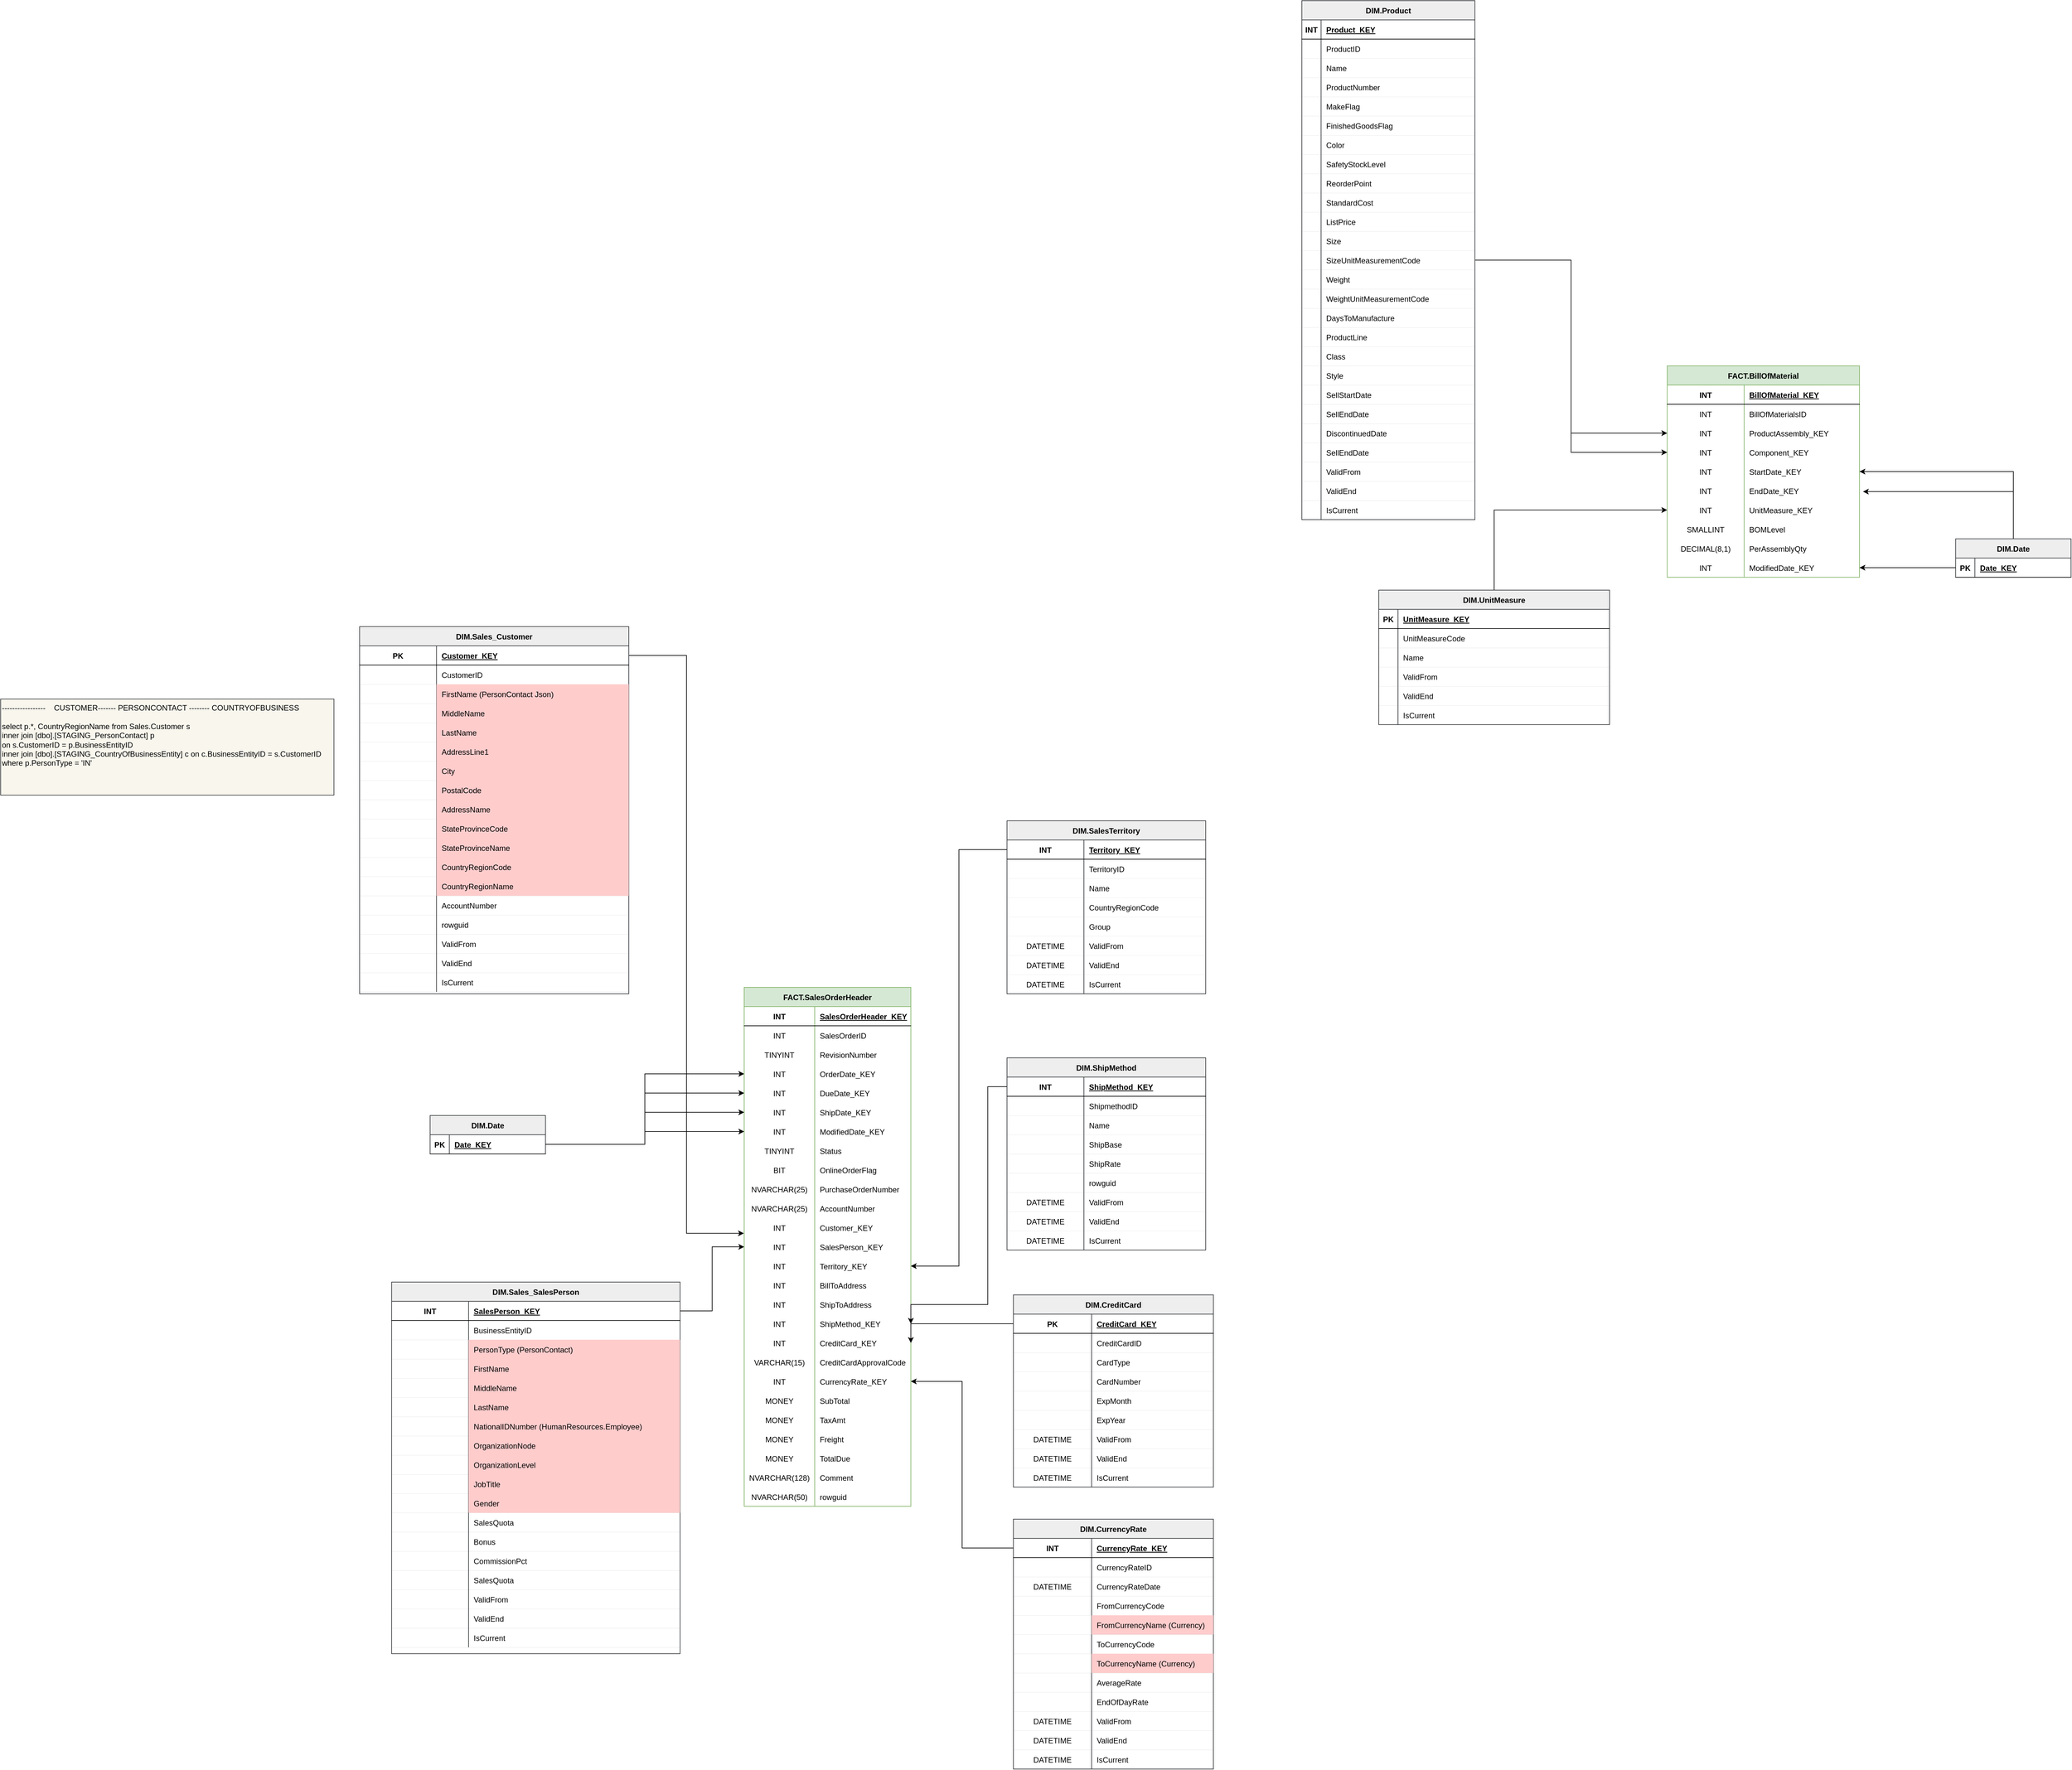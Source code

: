 <mxfile version="20.8.23" type="github">
  <diagram name="Page-1" id="GlWja0gN1p0ySsXyDXXl">
    <mxGraphModel dx="5101" dy="3170" grid="1" gridSize="10" guides="1" tooltips="1" connect="1" arrows="1" fold="1" page="1" pageScale="1" pageWidth="2336" pageHeight="1654" math="0" shadow="0">
      <root>
        <mxCell id="0" />
        <mxCell id="1" parent="0" />
        <mxCell id="JzmHU07VCEZ0ORfchS_K-1" value="FACT.BillOfMaterial" style="shape=table;startSize=30;container=1;collapsible=1;childLayout=tableLayout;fixedRows=1;rowLines=0;fontStyle=1;align=center;resizeLast=1;fillColor=#d5e8d4;strokeColor=#82b366;" vertex="1" parent="1">
          <mxGeometry x="2020" y="-190" width="300" height="330" as="geometry" />
        </mxCell>
        <mxCell id="JzmHU07VCEZ0ORfchS_K-2" value="" style="shape=tableRow;horizontal=0;startSize=0;swimlaneHead=0;swimlaneBody=0;fillColor=none;collapsible=0;dropTarget=0;points=[[0,0.5],[1,0.5]];portConstraint=eastwest;top=0;left=0;right=0;bottom=1;" vertex="1" parent="JzmHU07VCEZ0ORfchS_K-1">
          <mxGeometry y="30" width="300" height="30" as="geometry" />
        </mxCell>
        <mxCell id="JzmHU07VCEZ0ORfchS_K-3" value="INT" style="shape=partialRectangle;connectable=0;fillColor=none;top=0;left=0;bottom=0;right=0;fontStyle=1;overflow=hidden;" vertex="1" parent="JzmHU07VCEZ0ORfchS_K-2">
          <mxGeometry width="120" height="30" as="geometry">
            <mxRectangle width="120" height="30" as="alternateBounds" />
          </mxGeometry>
        </mxCell>
        <mxCell id="JzmHU07VCEZ0ORfchS_K-4" value="BillOfMaterial_KEY" style="shape=partialRectangle;connectable=0;fillColor=none;top=0;left=0;bottom=0;right=0;align=left;spacingLeft=6;fontStyle=5;overflow=hidden;" vertex="1" parent="JzmHU07VCEZ0ORfchS_K-2">
          <mxGeometry x="120" width="180" height="30" as="geometry">
            <mxRectangle width="180" height="30" as="alternateBounds" />
          </mxGeometry>
        </mxCell>
        <mxCell id="JzmHU07VCEZ0ORfchS_K-5" value="" style="shape=tableRow;horizontal=0;startSize=0;swimlaneHead=0;swimlaneBody=0;fillColor=none;collapsible=0;dropTarget=0;points=[[0,0.5],[1,0.5]];portConstraint=eastwest;top=0;left=0;right=0;bottom=0;" vertex="1" parent="JzmHU07VCEZ0ORfchS_K-1">
          <mxGeometry y="60" width="300" height="30" as="geometry" />
        </mxCell>
        <mxCell id="JzmHU07VCEZ0ORfchS_K-6" value="INT" style="shape=partialRectangle;connectable=0;fillColor=none;top=0;left=0;bottom=0;right=0;editable=1;overflow=hidden;" vertex="1" parent="JzmHU07VCEZ0ORfchS_K-5">
          <mxGeometry width="120" height="30" as="geometry">
            <mxRectangle width="120" height="30" as="alternateBounds" />
          </mxGeometry>
        </mxCell>
        <mxCell id="JzmHU07VCEZ0ORfchS_K-7" value="BillOfMaterialsID    " style="shape=partialRectangle;connectable=0;fillColor=none;top=0;left=0;bottom=0;right=0;align=left;spacingLeft=6;overflow=hidden;" vertex="1" parent="JzmHU07VCEZ0ORfchS_K-5">
          <mxGeometry x="120" width="180" height="30" as="geometry">
            <mxRectangle width="180" height="30" as="alternateBounds" />
          </mxGeometry>
        </mxCell>
        <mxCell id="JzmHU07VCEZ0ORfchS_K-8" value="" style="shape=tableRow;horizontal=0;startSize=0;swimlaneHead=0;swimlaneBody=0;fillColor=none;collapsible=0;dropTarget=0;points=[[0,0.5],[1,0.5]];portConstraint=eastwest;top=0;left=0;right=0;bottom=0;" vertex="1" parent="JzmHU07VCEZ0ORfchS_K-1">
          <mxGeometry y="90" width="300" height="30" as="geometry" />
        </mxCell>
        <mxCell id="JzmHU07VCEZ0ORfchS_K-9" value="INT" style="shape=partialRectangle;connectable=0;fillColor=none;top=0;left=0;bottom=0;right=0;editable=1;overflow=hidden;" vertex="1" parent="JzmHU07VCEZ0ORfchS_K-8">
          <mxGeometry width="120" height="30" as="geometry">
            <mxRectangle width="120" height="30" as="alternateBounds" />
          </mxGeometry>
        </mxCell>
        <mxCell id="JzmHU07VCEZ0ORfchS_K-10" value="ProductAssembly_KEY" style="shape=partialRectangle;connectable=0;fillColor=none;top=0;left=0;bottom=0;right=0;align=left;spacingLeft=6;overflow=hidden;" vertex="1" parent="JzmHU07VCEZ0ORfchS_K-8">
          <mxGeometry x="120" width="180" height="30" as="geometry">
            <mxRectangle width="180" height="30" as="alternateBounds" />
          </mxGeometry>
        </mxCell>
        <mxCell id="JzmHU07VCEZ0ORfchS_K-11" value="" style="shape=tableRow;horizontal=0;startSize=0;swimlaneHead=0;swimlaneBody=0;fillColor=none;collapsible=0;dropTarget=0;points=[[0,0.5],[1,0.5]];portConstraint=eastwest;top=0;left=0;right=0;bottom=0;" vertex="1" parent="JzmHU07VCEZ0ORfchS_K-1">
          <mxGeometry y="120" width="300" height="30" as="geometry" />
        </mxCell>
        <mxCell id="JzmHU07VCEZ0ORfchS_K-12" value="INT" style="shape=partialRectangle;connectable=0;fillColor=none;top=0;left=0;bottom=0;right=0;editable=1;overflow=hidden;" vertex="1" parent="JzmHU07VCEZ0ORfchS_K-11">
          <mxGeometry width="120" height="30" as="geometry">
            <mxRectangle width="120" height="30" as="alternateBounds" />
          </mxGeometry>
        </mxCell>
        <mxCell id="JzmHU07VCEZ0ORfchS_K-13" value="Component_KEY" style="shape=partialRectangle;connectable=0;fillColor=none;top=0;left=0;bottom=0;right=0;align=left;spacingLeft=6;overflow=hidden;" vertex="1" parent="JzmHU07VCEZ0ORfchS_K-11">
          <mxGeometry x="120" width="180" height="30" as="geometry">
            <mxRectangle width="180" height="30" as="alternateBounds" />
          </mxGeometry>
        </mxCell>
        <mxCell id="JzmHU07VCEZ0ORfchS_K-79" value="" style="shape=tableRow;horizontal=0;startSize=0;swimlaneHead=0;swimlaneBody=0;fillColor=none;collapsible=0;dropTarget=0;points=[[0,0.5],[1,0.5]];portConstraint=eastwest;top=0;left=0;right=0;bottom=0;" vertex="1" parent="JzmHU07VCEZ0ORfchS_K-1">
          <mxGeometry y="150" width="300" height="30" as="geometry" />
        </mxCell>
        <mxCell id="JzmHU07VCEZ0ORfchS_K-80" value="INT" style="shape=partialRectangle;connectable=0;fillColor=none;top=0;left=0;bottom=0;right=0;editable=1;overflow=hidden;" vertex="1" parent="JzmHU07VCEZ0ORfchS_K-79">
          <mxGeometry width="120" height="30" as="geometry">
            <mxRectangle width="120" height="30" as="alternateBounds" />
          </mxGeometry>
        </mxCell>
        <mxCell id="JzmHU07VCEZ0ORfchS_K-81" value="StartDate_KEY" style="shape=partialRectangle;connectable=0;fillColor=none;top=0;left=0;bottom=0;right=0;align=left;spacingLeft=6;overflow=hidden;" vertex="1" parent="JzmHU07VCEZ0ORfchS_K-79">
          <mxGeometry x="120" width="180" height="30" as="geometry">
            <mxRectangle width="180" height="30" as="alternateBounds" />
          </mxGeometry>
        </mxCell>
        <mxCell id="JzmHU07VCEZ0ORfchS_K-82" value="" style="shape=tableRow;horizontal=0;startSize=0;swimlaneHead=0;swimlaneBody=0;fillColor=none;collapsible=0;dropTarget=0;points=[[0,0.5],[1,0.5]];portConstraint=eastwest;top=0;left=0;right=0;bottom=0;" vertex="1" parent="JzmHU07VCEZ0ORfchS_K-1">
          <mxGeometry y="180" width="300" height="30" as="geometry" />
        </mxCell>
        <mxCell id="JzmHU07VCEZ0ORfchS_K-83" value="INT" style="shape=partialRectangle;connectable=0;fillColor=none;top=0;left=0;bottom=0;right=0;editable=1;overflow=hidden;" vertex="1" parent="JzmHU07VCEZ0ORfchS_K-82">
          <mxGeometry width="120" height="30" as="geometry">
            <mxRectangle width="120" height="30" as="alternateBounds" />
          </mxGeometry>
        </mxCell>
        <mxCell id="JzmHU07VCEZ0ORfchS_K-84" value="EndDate_KEY" style="shape=partialRectangle;connectable=0;fillColor=none;top=0;left=0;bottom=0;right=0;align=left;spacingLeft=6;overflow=hidden;" vertex="1" parent="JzmHU07VCEZ0ORfchS_K-82">
          <mxGeometry x="120" width="180" height="30" as="geometry">
            <mxRectangle width="180" height="30" as="alternateBounds" />
          </mxGeometry>
        </mxCell>
        <mxCell id="JzmHU07VCEZ0ORfchS_K-85" value="" style="shape=tableRow;horizontal=0;startSize=0;swimlaneHead=0;swimlaneBody=0;fillColor=none;collapsible=0;dropTarget=0;points=[[0,0.5],[1,0.5]];portConstraint=eastwest;top=0;left=0;right=0;bottom=0;" vertex="1" parent="JzmHU07VCEZ0ORfchS_K-1">
          <mxGeometry y="210" width="300" height="30" as="geometry" />
        </mxCell>
        <mxCell id="JzmHU07VCEZ0ORfchS_K-86" value="INT" style="shape=partialRectangle;connectable=0;fillColor=none;top=0;left=0;bottom=0;right=0;editable=1;overflow=hidden;" vertex="1" parent="JzmHU07VCEZ0ORfchS_K-85">
          <mxGeometry width="120" height="30" as="geometry">
            <mxRectangle width="120" height="30" as="alternateBounds" />
          </mxGeometry>
        </mxCell>
        <mxCell id="JzmHU07VCEZ0ORfchS_K-87" value="UnitMeasure_KEY" style="shape=partialRectangle;connectable=0;fillColor=none;top=0;left=0;bottom=0;right=0;align=left;spacingLeft=6;overflow=hidden;" vertex="1" parent="JzmHU07VCEZ0ORfchS_K-85">
          <mxGeometry x="120" width="180" height="30" as="geometry">
            <mxRectangle width="180" height="30" as="alternateBounds" />
          </mxGeometry>
        </mxCell>
        <mxCell id="JzmHU07VCEZ0ORfchS_K-88" value="" style="shape=tableRow;horizontal=0;startSize=0;swimlaneHead=0;swimlaneBody=0;fillColor=none;collapsible=0;dropTarget=0;points=[[0,0.5],[1,0.5]];portConstraint=eastwest;top=0;left=0;right=0;bottom=0;" vertex="1" parent="JzmHU07VCEZ0ORfchS_K-1">
          <mxGeometry y="240" width="300" height="30" as="geometry" />
        </mxCell>
        <mxCell id="JzmHU07VCEZ0ORfchS_K-89" value="SMALLINT" style="shape=partialRectangle;connectable=0;fillColor=none;top=0;left=0;bottom=0;right=0;editable=1;overflow=hidden;" vertex="1" parent="JzmHU07VCEZ0ORfchS_K-88">
          <mxGeometry width="120" height="30" as="geometry">
            <mxRectangle width="120" height="30" as="alternateBounds" />
          </mxGeometry>
        </mxCell>
        <mxCell id="JzmHU07VCEZ0ORfchS_K-90" value="BOMLevel    " style="shape=partialRectangle;connectable=0;fillColor=none;top=0;left=0;bottom=0;right=0;align=left;spacingLeft=6;overflow=hidden;" vertex="1" parent="JzmHU07VCEZ0ORfchS_K-88">
          <mxGeometry x="120" width="180" height="30" as="geometry">
            <mxRectangle width="180" height="30" as="alternateBounds" />
          </mxGeometry>
        </mxCell>
        <mxCell id="JzmHU07VCEZ0ORfchS_K-91" value="" style="shape=tableRow;horizontal=0;startSize=0;swimlaneHead=0;swimlaneBody=0;fillColor=none;collapsible=0;dropTarget=0;points=[[0,0.5],[1,0.5]];portConstraint=eastwest;top=0;left=0;right=0;bottom=0;" vertex="1" parent="JzmHU07VCEZ0ORfchS_K-1">
          <mxGeometry y="270" width="300" height="30" as="geometry" />
        </mxCell>
        <mxCell id="JzmHU07VCEZ0ORfchS_K-92" value="DECIMAL(8,1)" style="shape=partialRectangle;connectable=0;fillColor=none;top=0;left=0;bottom=0;right=0;editable=1;overflow=hidden;" vertex="1" parent="JzmHU07VCEZ0ORfchS_K-91">
          <mxGeometry width="120" height="30" as="geometry">
            <mxRectangle width="120" height="30" as="alternateBounds" />
          </mxGeometry>
        </mxCell>
        <mxCell id="JzmHU07VCEZ0ORfchS_K-93" value="PerAssemblyQty" style="shape=partialRectangle;connectable=0;fillColor=none;top=0;left=0;bottom=0;right=0;align=left;spacingLeft=6;overflow=hidden;" vertex="1" parent="JzmHU07VCEZ0ORfchS_K-91">
          <mxGeometry x="120" width="180" height="30" as="geometry">
            <mxRectangle width="180" height="30" as="alternateBounds" />
          </mxGeometry>
        </mxCell>
        <mxCell id="JzmHU07VCEZ0ORfchS_K-148" value="" style="shape=tableRow;horizontal=0;startSize=0;swimlaneHead=0;swimlaneBody=0;fillColor=none;collapsible=0;dropTarget=0;points=[[0,0.5],[1,0.5]];portConstraint=eastwest;top=0;left=0;right=0;bottom=0;" vertex="1" parent="JzmHU07VCEZ0ORfchS_K-1">
          <mxGeometry y="300" width="300" height="30" as="geometry" />
        </mxCell>
        <mxCell id="JzmHU07VCEZ0ORfchS_K-149" value="INT" style="shape=partialRectangle;connectable=0;fillColor=none;top=0;left=0;bottom=0;right=0;editable=1;overflow=hidden;" vertex="1" parent="JzmHU07VCEZ0ORfchS_K-148">
          <mxGeometry width="120" height="30" as="geometry">
            <mxRectangle width="120" height="30" as="alternateBounds" />
          </mxGeometry>
        </mxCell>
        <mxCell id="JzmHU07VCEZ0ORfchS_K-150" value="ModifiedDate_KEY" style="shape=partialRectangle;connectable=0;fillColor=none;top=0;left=0;bottom=0;right=0;align=left;spacingLeft=6;overflow=hidden;" vertex="1" parent="JzmHU07VCEZ0ORfchS_K-148">
          <mxGeometry x="120" width="180" height="30" as="geometry">
            <mxRectangle width="180" height="30" as="alternateBounds" />
          </mxGeometry>
        </mxCell>
        <mxCell id="JzmHU07VCEZ0ORfchS_K-103" style="edgeStyle=orthogonalEdgeStyle;rounded=0;orthogonalLoop=1;jettySize=auto;html=1;entryX=0;entryY=0.5;entryDx=0;entryDy=0;" edge="1" parent="1" source="JzmHU07VCEZ0ORfchS_K-40" target="JzmHU07VCEZ0ORfchS_K-8">
          <mxGeometry relative="1" as="geometry" />
        </mxCell>
        <mxCell id="JzmHU07VCEZ0ORfchS_K-104" style="edgeStyle=orthogonalEdgeStyle;rounded=0;orthogonalLoop=1;jettySize=auto;html=1;entryX=0;entryY=0.5;entryDx=0;entryDy=0;" edge="1" parent="1" source="JzmHU07VCEZ0ORfchS_K-40" target="JzmHU07VCEZ0ORfchS_K-11">
          <mxGeometry relative="1" as="geometry" />
        </mxCell>
        <mxCell id="JzmHU07VCEZ0ORfchS_K-40" value="DIM.Product" style="shape=table;startSize=30;container=1;collapsible=1;childLayout=tableLayout;fixedRows=1;rowLines=0;fontStyle=1;align=center;resizeLast=1;fillColor=#eeeeee;strokeColor=#36393d;" vertex="1" parent="1">
          <mxGeometry x="1450" y="-760" width="270" height="810" as="geometry" />
        </mxCell>
        <mxCell id="JzmHU07VCEZ0ORfchS_K-41" value="" style="shape=tableRow;horizontal=0;startSize=0;swimlaneHead=0;swimlaneBody=0;fillColor=none;collapsible=0;dropTarget=0;points=[[0,0.5],[1,0.5]];portConstraint=eastwest;top=0;left=0;right=0;bottom=1;" vertex="1" parent="JzmHU07VCEZ0ORfchS_K-40">
          <mxGeometry y="30" width="270" height="30" as="geometry" />
        </mxCell>
        <mxCell id="JzmHU07VCEZ0ORfchS_K-42" value="INT" style="shape=partialRectangle;connectable=0;fillColor=none;top=0;left=0;bottom=0;right=0;fontStyle=1;overflow=hidden;" vertex="1" parent="JzmHU07VCEZ0ORfchS_K-41">
          <mxGeometry width="30" height="30" as="geometry">
            <mxRectangle width="30" height="30" as="alternateBounds" />
          </mxGeometry>
        </mxCell>
        <mxCell id="JzmHU07VCEZ0ORfchS_K-43" value="Product_KEY" style="shape=partialRectangle;connectable=0;fillColor=none;top=0;left=0;bottom=0;right=0;align=left;spacingLeft=6;fontStyle=5;overflow=hidden;" vertex="1" parent="JzmHU07VCEZ0ORfchS_K-41">
          <mxGeometry x="30" width="240" height="30" as="geometry">
            <mxRectangle width="240" height="30" as="alternateBounds" />
          </mxGeometry>
        </mxCell>
        <mxCell id="JzmHU07VCEZ0ORfchS_K-593" value="" style="shape=tableRow;horizontal=0;startSize=0;swimlaneHead=0;swimlaneBody=0;fillColor=none;collapsible=0;dropTarget=0;points=[[0,0.5],[1,0.5]];portConstraint=eastwest;top=0;left=0;right=0;bottom=1;strokeWidth=0;" vertex="1" parent="JzmHU07VCEZ0ORfchS_K-40">
          <mxGeometry y="60" width="270" height="30" as="geometry" />
        </mxCell>
        <mxCell id="JzmHU07VCEZ0ORfchS_K-594" value="" style="shape=partialRectangle;connectable=0;fillColor=none;top=0;left=0;bottom=0;right=0;fontStyle=0;overflow=hidden;" vertex="1" parent="JzmHU07VCEZ0ORfchS_K-593">
          <mxGeometry width="30" height="30" as="geometry">
            <mxRectangle width="30" height="30" as="alternateBounds" />
          </mxGeometry>
        </mxCell>
        <mxCell id="JzmHU07VCEZ0ORfchS_K-595" value="ProductID" style="shape=partialRectangle;connectable=0;fillColor=none;top=0;left=0;bottom=0;right=0;align=left;spacingLeft=6;fontStyle=0;overflow=hidden;" vertex="1" parent="JzmHU07VCEZ0ORfchS_K-593">
          <mxGeometry x="30" width="240" height="30" as="geometry">
            <mxRectangle width="240" height="30" as="alternateBounds" />
          </mxGeometry>
        </mxCell>
        <mxCell id="JzmHU07VCEZ0ORfchS_K-614" value="" style="shape=tableRow;horizontal=0;startSize=0;swimlaneHead=0;swimlaneBody=0;fillColor=none;collapsible=0;dropTarget=0;points=[[0,0.5],[1,0.5]];portConstraint=eastwest;top=0;left=0;right=0;bottom=1;strokeWidth=0;" vertex="1" parent="JzmHU07VCEZ0ORfchS_K-40">
          <mxGeometry y="90" width="270" height="30" as="geometry" />
        </mxCell>
        <mxCell id="JzmHU07VCEZ0ORfchS_K-615" value="" style="shape=partialRectangle;connectable=0;fillColor=none;top=0;left=0;bottom=0;right=0;fontStyle=0;overflow=hidden;" vertex="1" parent="JzmHU07VCEZ0ORfchS_K-614">
          <mxGeometry width="30" height="30" as="geometry">
            <mxRectangle width="30" height="30" as="alternateBounds" />
          </mxGeometry>
        </mxCell>
        <mxCell id="JzmHU07VCEZ0ORfchS_K-616" value="Name" style="shape=partialRectangle;connectable=0;fillColor=none;top=0;left=0;bottom=0;right=0;align=left;spacingLeft=6;fontStyle=0;overflow=hidden;" vertex="1" parent="JzmHU07VCEZ0ORfchS_K-614">
          <mxGeometry x="30" width="240" height="30" as="geometry">
            <mxRectangle width="240" height="30" as="alternateBounds" />
          </mxGeometry>
        </mxCell>
        <mxCell id="JzmHU07VCEZ0ORfchS_K-617" value="" style="shape=tableRow;horizontal=0;startSize=0;swimlaneHead=0;swimlaneBody=0;fillColor=none;collapsible=0;dropTarget=0;points=[[0,0.5],[1,0.5]];portConstraint=eastwest;top=0;left=0;right=0;bottom=1;strokeWidth=0;" vertex="1" parent="JzmHU07VCEZ0ORfchS_K-40">
          <mxGeometry y="120" width="270" height="30" as="geometry" />
        </mxCell>
        <mxCell id="JzmHU07VCEZ0ORfchS_K-618" value="" style="shape=partialRectangle;connectable=0;fillColor=none;top=0;left=0;bottom=0;right=0;fontStyle=0;overflow=hidden;" vertex="1" parent="JzmHU07VCEZ0ORfchS_K-617">
          <mxGeometry width="30" height="30" as="geometry">
            <mxRectangle width="30" height="30" as="alternateBounds" />
          </mxGeometry>
        </mxCell>
        <mxCell id="JzmHU07VCEZ0ORfchS_K-619" value="ProductNumber" style="shape=partialRectangle;connectable=0;fillColor=none;top=0;left=0;bottom=0;right=0;align=left;spacingLeft=6;fontStyle=0;overflow=hidden;" vertex="1" parent="JzmHU07VCEZ0ORfchS_K-617">
          <mxGeometry x="30" width="240" height="30" as="geometry">
            <mxRectangle width="240" height="30" as="alternateBounds" />
          </mxGeometry>
        </mxCell>
        <mxCell id="JzmHU07VCEZ0ORfchS_K-620" value="" style="shape=tableRow;horizontal=0;startSize=0;swimlaneHead=0;swimlaneBody=0;fillColor=none;collapsible=0;dropTarget=0;points=[[0,0.5],[1,0.5]];portConstraint=eastwest;top=0;left=0;right=0;bottom=1;strokeWidth=0;" vertex="1" parent="JzmHU07VCEZ0ORfchS_K-40">
          <mxGeometry y="150" width="270" height="30" as="geometry" />
        </mxCell>
        <mxCell id="JzmHU07VCEZ0ORfchS_K-621" value="" style="shape=partialRectangle;connectable=0;fillColor=none;top=0;left=0;bottom=0;right=0;fontStyle=0;overflow=hidden;" vertex="1" parent="JzmHU07VCEZ0ORfchS_K-620">
          <mxGeometry width="30" height="30" as="geometry">
            <mxRectangle width="30" height="30" as="alternateBounds" />
          </mxGeometry>
        </mxCell>
        <mxCell id="JzmHU07VCEZ0ORfchS_K-622" value="MakeFlag" style="shape=partialRectangle;connectable=0;fillColor=none;top=0;left=0;bottom=0;right=0;align=left;spacingLeft=6;fontStyle=0;overflow=hidden;" vertex="1" parent="JzmHU07VCEZ0ORfchS_K-620">
          <mxGeometry x="30" width="240" height="30" as="geometry">
            <mxRectangle width="240" height="30" as="alternateBounds" />
          </mxGeometry>
        </mxCell>
        <mxCell id="JzmHU07VCEZ0ORfchS_K-623" value="" style="shape=tableRow;horizontal=0;startSize=0;swimlaneHead=0;swimlaneBody=0;fillColor=none;collapsible=0;dropTarget=0;points=[[0,0.5],[1,0.5]];portConstraint=eastwest;top=0;left=0;right=0;bottom=1;strokeWidth=0;" vertex="1" parent="JzmHU07VCEZ0ORfchS_K-40">
          <mxGeometry y="180" width="270" height="30" as="geometry" />
        </mxCell>
        <mxCell id="JzmHU07VCEZ0ORfchS_K-624" value="" style="shape=partialRectangle;connectable=0;fillColor=none;top=0;left=0;bottom=0;right=0;fontStyle=0;overflow=hidden;" vertex="1" parent="JzmHU07VCEZ0ORfchS_K-623">
          <mxGeometry width="30" height="30" as="geometry">
            <mxRectangle width="30" height="30" as="alternateBounds" />
          </mxGeometry>
        </mxCell>
        <mxCell id="JzmHU07VCEZ0ORfchS_K-625" value="FinishedGoodsFlag" style="shape=partialRectangle;connectable=0;fillColor=none;top=0;left=0;bottom=0;right=0;align=left;spacingLeft=6;fontStyle=0;overflow=hidden;" vertex="1" parent="JzmHU07VCEZ0ORfchS_K-623">
          <mxGeometry x="30" width="240" height="30" as="geometry">
            <mxRectangle width="240" height="30" as="alternateBounds" />
          </mxGeometry>
        </mxCell>
        <mxCell id="JzmHU07VCEZ0ORfchS_K-626" value="" style="shape=tableRow;horizontal=0;startSize=0;swimlaneHead=0;swimlaneBody=0;fillColor=none;collapsible=0;dropTarget=0;points=[[0,0.5],[1,0.5]];portConstraint=eastwest;top=0;left=0;right=0;bottom=1;strokeWidth=0;" vertex="1" parent="JzmHU07VCEZ0ORfchS_K-40">
          <mxGeometry y="210" width="270" height="30" as="geometry" />
        </mxCell>
        <mxCell id="JzmHU07VCEZ0ORfchS_K-627" value="" style="shape=partialRectangle;connectable=0;fillColor=none;top=0;left=0;bottom=0;right=0;fontStyle=0;overflow=hidden;" vertex="1" parent="JzmHU07VCEZ0ORfchS_K-626">
          <mxGeometry width="30" height="30" as="geometry">
            <mxRectangle width="30" height="30" as="alternateBounds" />
          </mxGeometry>
        </mxCell>
        <mxCell id="JzmHU07VCEZ0ORfchS_K-628" value="Color" style="shape=partialRectangle;connectable=0;fillColor=none;top=0;left=0;bottom=0;right=0;align=left;spacingLeft=6;fontStyle=0;overflow=hidden;" vertex="1" parent="JzmHU07VCEZ0ORfchS_K-626">
          <mxGeometry x="30" width="240" height="30" as="geometry">
            <mxRectangle width="240" height="30" as="alternateBounds" />
          </mxGeometry>
        </mxCell>
        <mxCell id="JzmHU07VCEZ0ORfchS_K-629" value="" style="shape=tableRow;horizontal=0;startSize=0;swimlaneHead=0;swimlaneBody=0;fillColor=none;collapsible=0;dropTarget=0;points=[[0,0.5],[1,0.5]];portConstraint=eastwest;top=0;left=0;right=0;bottom=1;strokeWidth=0;" vertex="1" parent="JzmHU07VCEZ0ORfchS_K-40">
          <mxGeometry y="240" width="270" height="30" as="geometry" />
        </mxCell>
        <mxCell id="JzmHU07VCEZ0ORfchS_K-630" value="" style="shape=partialRectangle;connectable=0;fillColor=none;top=0;left=0;bottom=0;right=0;fontStyle=0;overflow=hidden;" vertex="1" parent="JzmHU07VCEZ0ORfchS_K-629">
          <mxGeometry width="30" height="30" as="geometry">
            <mxRectangle width="30" height="30" as="alternateBounds" />
          </mxGeometry>
        </mxCell>
        <mxCell id="JzmHU07VCEZ0ORfchS_K-631" value="SafetyStockLevel" style="shape=partialRectangle;connectable=0;fillColor=none;top=0;left=0;bottom=0;right=0;align=left;spacingLeft=6;fontStyle=0;overflow=hidden;" vertex="1" parent="JzmHU07VCEZ0ORfchS_K-629">
          <mxGeometry x="30" width="240" height="30" as="geometry">
            <mxRectangle width="240" height="30" as="alternateBounds" />
          </mxGeometry>
        </mxCell>
        <mxCell id="JzmHU07VCEZ0ORfchS_K-632" value="" style="shape=tableRow;horizontal=0;startSize=0;swimlaneHead=0;swimlaneBody=0;fillColor=none;collapsible=0;dropTarget=0;points=[[0,0.5],[1,0.5]];portConstraint=eastwest;top=0;left=0;right=0;bottom=1;strokeWidth=0;" vertex="1" parent="JzmHU07VCEZ0ORfchS_K-40">
          <mxGeometry y="270" width="270" height="30" as="geometry" />
        </mxCell>
        <mxCell id="JzmHU07VCEZ0ORfchS_K-633" value="" style="shape=partialRectangle;connectable=0;fillColor=none;top=0;left=0;bottom=0;right=0;fontStyle=0;overflow=hidden;" vertex="1" parent="JzmHU07VCEZ0ORfchS_K-632">
          <mxGeometry width="30" height="30" as="geometry">
            <mxRectangle width="30" height="30" as="alternateBounds" />
          </mxGeometry>
        </mxCell>
        <mxCell id="JzmHU07VCEZ0ORfchS_K-634" value="ReorderPoint" style="shape=partialRectangle;connectable=0;fillColor=none;top=0;left=0;bottom=0;right=0;align=left;spacingLeft=6;fontStyle=0;overflow=hidden;" vertex="1" parent="JzmHU07VCEZ0ORfchS_K-632">
          <mxGeometry x="30" width="240" height="30" as="geometry">
            <mxRectangle width="240" height="30" as="alternateBounds" />
          </mxGeometry>
        </mxCell>
        <mxCell id="JzmHU07VCEZ0ORfchS_K-635" value="" style="shape=tableRow;horizontal=0;startSize=0;swimlaneHead=0;swimlaneBody=0;fillColor=none;collapsible=0;dropTarget=0;points=[[0,0.5],[1,0.5]];portConstraint=eastwest;top=0;left=0;right=0;bottom=1;strokeWidth=0;" vertex="1" parent="JzmHU07VCEZ0ORfchS_K-40">
          <mxGeometry y="300" width="270" height="30" as="geometry" />
        </mxCell>
        <mxCell id="JzmHU07VCEZ0ORfchS_K-636" value="" style="shape=partialRectangle;connectable=0;fillColor=none;top=0;left=0;bottom=0;right=0;fontStyle=0;overflow=hidden;" vertex="1" parent="JzmHU07VCEZ0ORfchS_K-635">
          <mxGeometry width="30" height="30" as="geometry">
            <mxRectangle width="30" height="30" as="alternateBounds" />
          </mxGeometry>
        </mxCell>
        <mxCell id="JzmHU07VCEZ0ORfchS_K-637" value="StandardCost" style="shape=partialRectangle;connectable=0;fillColor=none;top=0;left=0;bottom=0;right=0;align=left;spacingLeft=6;fontStyle=0;overflow=hidden;" vertex="1" parent="JzmHU07VCEZ0ORfchS_K-635">
          <mxGeometry x="30" width="240" height="30" as="geometry">
            <mxRectangle width="240" height="30" as="alternateBounds" />
          </mxGeometry>
        </mxCell>
        <mxCell id="JzmHU07VCEZ0ORfchS_K-638" value="" style="shape=tableRow;horizontal=0;startSize=0;swimlaneHead=0;swimlaneBody=0;fillColor=none;collapsible=0;dropTarget=0;points=[[0,0.5],[1,0.5]];portConstraint=eastwest;top=0;left=0;right=0;bottom=1;strokeWidth=0;" vertex="1" parent="JzmHU07VCEZ0ORfchS_K-40">
          <mxGeometry y="330" width="270" height="30" as="geometry" />
        </mxCell>
        <mxCell id="JzmHU07VCEZ0ORfchS_K-639" value="" style="shape=partialRectangle;connectable=0;fillColor=none;top=0;left=0;bottom=0;right=0;fontStyle=0;overflow=hidden;" vertex="1" parent="JzmHU07VCEZ0ORfchS_K-638">
          <mxGeometry width="30" height="30" as="geometry">
            <mxRectangle width="30" height="30" as="alternateBounds" />
          </mxGeometry>
        </mxCell>
        <mxCell id="JzmHU07VCEZ0ORfchS_K-640" value="ListPrice" style="shape=partialRectangle;connectable=0;fillColor=none;top=0;left=0;bottom=0;right=0;align=left;spacingLeft=6;fontStyle=0;overflow=hidden;" vertex="1" parent="JzmHU07VCEZ0ORfchS_K-638">
          <mxGeometry x="30" width="240" height="30" as="geometry">
            <mxRectangle width="240" height="30" as="alternateBounds" />
          </mxGeometry>
        </mxCell>
        <mxCell id="JzmHU07VCEZ0ORfchS_K-641" value="" style="shape=tableRow;horizontal=0;startSize=0;swimlaneHead=0;swimlaneBody=0;fillColor=none;collapsible=0;dropTarget=0;points=[[0,0.5],[1,0.5]];portConstraint=eastwest;top=0;left=0;right=0;bottom=1;strokeWidth=0;" vertex="1" parent="JzmHU07VCEZ0ORfchS_K-40">
          <mxGeometry y="360" width="270" height="30" as="geometry" />
        </mxCell>
        <mxCell id="JzmHU07VCEZ0ORfchS_K-642" value="" style="shape=partialRectangle;connectable=0;fillColor=none;top=0;left=0;bottom=0;right=0;fontStyle=0;overflow=hidden;" vertex="1" parent="JzmHU07VCEZ0ORfchS_K-641">
          <mxGeometry width="30" height="30" as="geometry">
            <mxRectangle width="30" height="30" as="alternateBounds" />
          </mxGeometry>
        </mxCell>
        <mxCell id="JzmHU07VCEZ0ORfchS_K-643" value="Size" style="shape=partialRectangle;connectable=0;fillColor=none;top=0;left=0;bottom=0;right=0;align=left;spacingLeft=6;fontStyle=0;overflow=hidden;" vertex="1" parent="JzmHU07VCEZ0ORfchS_K-641">
          <mxGeometry x="30" width="240" height="30" as="geometry">
            <mxRectangle width="240" height="30" as="alternateBounds" />
          </mxGeometry>
        </mxCell>
        <mxCell id="JzmHU07VCEZ0ORfchS_K-644" value="" style="shape=tableRow;horizontal=0;startSize=0;swimlaneHead=0;swimlaneBody=0;fillColor=none;collapsible=0;dropTarget=0;points=[[0,0.5],[1,0.5]];portConstraint=eastwest;top=0;left=0;right=0;bottom=1;strokeWidth=0;" vertex="1" parent="JzmHU07VCEZ0ORfchS_K-40">
          <mxGeometry y="390" width="270" height="30" as="geometry" />
        </mxCell>
        <mxCell id="JzmHU07VCEZ0ORfchS_K-645" value="" style="shape=partialRectangle;connectable=0;fillColor=none;top=0;left=0;bottom=0;right=0;fontStyle=0;overflow=hidden;" vertex="1" parent="JzmHU07VCEZ0ORfchS_K-644">
          <mxGeometry width="30" height="30" as="geometry">
            <mxRectangle width="30" height="30" as="alternateBounds" />
          </mxGeometry>
        </mxCell>
        <mxCell id="JzmHU07VCEZ0ORfchS_K-646" value="SizeUnitMeasurementCode" style="shape=partialRectangle;connectable=0;fillColor=none;top=0;left=0;bottom=0;right=0;align=left;spacingLeft=6;fontStyle=0;overflow=hidden;" vertex="1" parent="JzmHU07VCEZ0ORfchS_K-644">
          <mxGeometry x="30" width="240" height="30" as="geometry">
            <mxRectangle width="240" height="30" as="alternateBounds" />
          </mxGeometry>
        </mxCell>
        <mxCell id="JzmHU07VCEZ0ORfchS_K-647" value="" style="shape=tableRow;horizontal=0;startSize=0;swimlaneHead=0;swimlaneBody=0;fillColor=none;collapsible=0;dropTarget=0;points=[[0,0.5],[1,0.5]];portConstraint=eastwest;top=0;left=0;right=0;bottom=1;strokeWidth=0;" vertex="1" parent="JzmHU07VCEZ0ORfchS_K-40">
          <mxGeometry y="420" width="270" height="30" as="geometry" />
        </mxCell>
        <mxCell id="JzmHU07VCEZ0ORfchS_K-648" value="" style="shape=partialRectangle;connectable=0;fillColor=none;top=0;left=0;bottom=0;right=0;fontStyle=0;overflow=hidden;" vertex="1" parent="JzmHU07VCEZ0ORfchS_K-647">
          <mxGeometry width="30" height="30" as="geometry">
            <mxRectangle width="30" height="30" as="alternateBounds" />
          </mxGeometry>
        </mxCell>
        <mxCell id="JzmHU07VCEZ0ORfchS_K-649" value="Weight" style="shape=partialRectangle;connectable=0;fillColor=none;top=0;left=0;bottom=0;right=0;align=left;spacingLeft=6;fontStyle=0;overflow=hidden;" vertex="1" parent="JzmHU07VCEZ0ORfchS_K-647">
          <mxGeometry x="30" width="240" height="30" as="geometry">
            <mxRectangle width="240" height="30" as="alternateBounds" />
          </mxGeometry>
        </mxCell>
        <mxCell id="JzmHU07VCEZ0ORfchS_K-650" value="" style="shape=tableRow;horizontal=0;startSize=0;swimlaneHead=0;swimlaneBody=0;fillColor=none;collapsible=0;dropTarget=0;points=[[0,0.5],[1,0.5]];portConstraint=eastwest;top=0;left=0;right=0;bottom=1;strokeWidth=0;" vertex="1" parent="JzmHU07VCEZ0ORfchS_K-40">
          <mxGeometry y="450" width="270" height="30" as="geometry" />
        </mxCell>
        <mxCell id="JzmHU07VCEZ0ORfchS_K-651" value="" style="shape=partialRectangle;connectable=0;fillColor=none;top=0;left=0;bottom=0;right=0;fontStyle=0;overflow=hidden;" vertex="1" parent="JzmHU07VCEZ0ORfchS_K-650">
          <mxGeometry width="30" height="30" as="geometry">
            <mxRectangle width="30" height="30" as="alternateBounds" />
          </mxGeometry>
        </mxCell>
        <mxCell id="JzmHU07VCEZ0ORfchS_K-652" value="WeightUnitMeasurementCode" style="shape=partialRectangle;connectable=0;fillColor=none;top=0;left=0;bottom=0;right=0;align=left;spacingLeft=6;fontStyle=0;overflow=hidden;" vertex="1" parent="JzmHU07VCEZ0ORfchS_K-650">
          <mxGeometry x="30" width="240" height="30" as="geometry">
            <mxRectangle width="240" height="30" as="alternateBounds" />
          </mxGeometry>
        </mxCell>
        <mxCell id="JzmHU07VCEZ0ORfchS_K-653" value="" style="shape=tableRow;horizontal=0;startSize=0;swimlaneHead=0;swimlaneBody=0;fillColor=none;collapsible=0;dropTarget=0;points=[[0,0.5],[1,0.5]];portConstraint=eastwest;top=0;left=0;right=0;bottom=1;strokeWidth=0;" vertex="1" parent="JzmHU07VCEZ0ORfchS_K-40">
          <mxGeometry y="480" width="270" height="30" as="geometry" />
        </mxCell>
        <mxCell id="JzmHU07VCEZ0ORfchS_K-654" value="" style="shape=partialRectangle;connectable=0;fillColor=none;top=0;left=0;bottom=0;right=0;fontStyle=0;overflow=hidden;" vertex="1" parent="JzmHU07VCEZ0ORfchS_K-653">
          <mxGeometry width="30" height="30" as="geometry">
            <mxRectangle width="30" height="30" as="alternateBounds" />
          </mxGeometry>
        </mxCell>
        <mxCell id="JzmHU07VCEZ0ORfchS_K-655" value="DaysToManufacture" style="shape=partialRectangle;connectable=0;fillColor=none;top=0;left=0;bottom=0;right=0;align=left;spacingLeft=6;fontStyle=0;overflow=hidden;" vertex="1" parent="JzmHU07VCEZ0ORfchS_K-653">
          <mxGeometry x="30" width="240" height="30" as="geometry">
            <mxRectangle width="240" height="30" as="alternateBounds" />
          </mxGeometry>
        </mxCell>
        <mxCell id="JzmHU07VCEZ0ORfchS_K-656" value="" style="shape=tableRow;horizontal=0;startSize=0;swimlaneHead=0;swimlaneBody=0;fillColor=none;collapsible=0;dropTarget=0;points=[[0,0.5],[1,0.5]];portConstraint=eastwest;top=0;left=0;right=0;bottom=1;strokeWidth=0;" vertex="1" parent="JzmHU07VCEZ0ORfchS_K-40">
          <mxGeometry y="510" width="270" height="30" as="geometry" />
        </mxCell>
        <mxCell id="JzmHU07VCEZ0ORfchS_K-657" value="" style="shape=partialRectangle;connectable=0;fillColor=none;top=0;left=0;bottom=0;right=0;fontStyle=0;overflow=hidden;" vertex="1" parent="JzmHU07VCEZ0ORfchS_K-656">
          <mxGeometry width="30" height="30" as="geometry">
            <mxRectangle width="30" height="30" as="alternateBounds" />
          </mxGeometry>
        </mxCell>
        <mxCell id="JzmHU07VCEZ0ORfchS_K-658" value="ProductLine" style="shape=partialRectangle;connectable=0;fillColor=none;top=0;left=0;bottom=0;right=0;align=left;spacingLeft=6;fontStyle=0;overflow=hidden;" vertex="1" parent="JzmHU07VCEZ0ORfchS_K-656">
          <mxGeometry x="30" width="240" height="30" as="geometry">
            <mxRectangle width="240" height="30" as="alternateBounds" />
          </mxGeometry>
        </mxCell>
        <mxCell id="JzmHU07VCEZ0ORfchS_K-659" value="" style="shape=tableRow;horizontal=0;startSize=0;swimlaneHead=0;swimlaneBody=0;fillColor=none;collapsible=0;dropTarget=0;points=[[0,0.5],[1,0.5]];portConstraint=eastwest;top=0;left=0;right=0;bottom=1;strokeWidth=0;" vertex="1" parent="JzmHU07VCEZ0ORfchS_K-40">
          <mxGeometry y="540" width="270" height="30" as="geometry" />
        </mxCell>
        <mxCell id="JzmHU07VCEZ0ORfchS_K-660" value="" style="shape=partialRectangle;connectable=0;fillColor=none;top=0;left=0;bottom=0;right=0;fontStyle=0;overflow=hidden;" vertex="1" parent="JzmHU07VCEZ0ORfchS_K-659">
          <mxGeometry width="30" height="30" as="geometry">
            <mxRectangle width="30" height="30" as="alternateBounds" />
          </mxGeometry>
        </mxCell>
        <mxCell id="JzmHU07VCEZ0ORfchS_K-661" value="Class" style="shape=partialRectangle;connectable=0;fillColor=none;top=0;left=0;bottom=0;right=0;align=left;spacingLeft=6;fontStyle=0;overflow=hidden;" vertex="1" parent="JzmHU07VCEZ0ORfchS_K-659">
          <mxGeometry x="30" width="240" height="30" as="geometry">
            <mxRectangle width="240" height="30" as="alternateBounds" />
          </mxGeometry>
        </mxCell>
        <mxCell id="JzmHU07VCEZ0ORfchS_K-662" value="" style="shape=tableRow;horizontal=0;startSize=0;swimlaneHead=0;swimlaneBody=0;fillColor=none;collapsible=0;dropTarget=0;points=[[0,0.5],[1,0.5]];portConstraint=eastwest;top=0;left=0;right=0;bottom=1;strokeWidth=0;" vertex="1" parent="JzmHU07VCEZ0ORfchS_K-40">
          <mxGeometry y="570" width="270" height="30" as="geometry" />
        </mxCell>
        <mxCell id="JzmHU07VCEZ0ORfchS_K-663" value="" style="shape=partialRectangle;connectable=0;fillColor=none;top=0;left=0;bottom=0;right=0;fontStyle=0;overflow=hidden;" vertex="1" parent="JzmHU07VCEZ0ORfchS_K-662">
          <mxGeometry width="30" height="30" as="geometry">
            <mxRectangle width="30" height="30" as="alternateBounds" />
          </mxGeometry>
        </mxCell>
        <mxCell id="JzmHU07VCEZ0ORfchS_K-664" value="Style" style="shape=partialRectangle;connectable=0;fillColor=none;top=0;left=0;bottom=0;right=0;align=left;spacingLeft=6;fontStyle=0;overflow=hidden;" vertex="1" parent="JzmHU07VCEZ0ORfchS_K-662">
          <mxGeometry x="30" width="240" height="30" as="geometry">
            <mxRectangle width="240" height="30" as="alternateBounds" />
          </mxGeometry>
        </mxCell>
        <mxCell id="JzmHU07VCEZ0ORfchS_K-665" value="" style="shape=tableRow;horizontal=0;startSize=0;swimlaneHead=0;swimlaneBody=0;fillColor=none;collapsible=0;dropTarget=0;points=[[0,0.5],[1,0.5]];portConstraint=eastwest;top=0;left=0;right=0;bottom=1;strokeWidth=0;" vertex="1" parent="JzmHU07VCEZ0ORfchS_K-40">
          <mxGeometry y="600" width="270" height="30" as="geometry" />
        </mxCell>
        <mxCell id="JzmHU07VCEZ0ORfchS_K-666" value="" style="shape=partialRectangle;connectable=0;fillColor=none;top=0;left=0;bottom=0;right=0;fontStyle=0;overflow=hidden;" vertex="1" parent="JzmHU07VCEZ0ORfchS_K-665">
          <mxGeometry width="30" height="30" as="geometry">
            <mxRectangle width="30" height="30" as="alternateBounds" />
          </mxGeometry>
        </mxCell>
        <mxCell id="JzmHU07VCEZ0ORfchS_K-667" value="SellStartDate" style="shape=partialRectangle;connectable=0;fillColor=none;top=0;left=0;bottom=0;right=0;align=left;spacingLeft=6;fontStyle=0;overflow=hidden;" vertex="1" parent="JzmHU07VCEZ0ORfchS_K-665">
          <mxGeometry x="30" width="240" height="30" as="geometry">
            <mxRectangle width="240" height="30" as="alternateBounds" />
          </mxGeometry>
        </mxCell>
        <mxCell id="JzmHU07VCEZ0ORfchS_K-668" value="" style="shape=tableRow;horizontal=0;startSize=0;swimlaneHead=0;swimlaneBody=0;fillColor=none;collapsible=0;dropTarget=0;points=[[0,0.5],[1,0.5]];portConstraint=eastwest;top=0;left=0;right=0;bottom=1;strokeWidth=0;" vertex="1" parent="JzmHU07VCEZ0ORfchS_K-40">
          <mxGeometry y="630" width="270" height="30" as="geometry" />
        </mxCell>
        <mxCell id="JzmHU07VCEZ0ORfchS_K-669" value="" style="shape=partialRectangle;connectable=0;fillColor=none;top=0;left=0;bottom=0;right=0;fontStyle=0;overflow=hidden;" vertex="1" parent="JzmHU07VCEZ0ORfchS_K-668">
          <mxGeometry width="30" height="30" as="geometry">
            <mxRectangle width="30" height="30" as="alternateBounds" />
          </mxGeometry>
        </mxCell>
        <mxCell id="JzmHU07VCEZ0ORfchS_K-670" value="SellEndDate" style="shape=partialRectangle;connectable=0;fillColor=none;top=0;left=0;bottom=0;right=0;align=left;spacingLeft=6;fontStyle=0;overflow=hidden;" vertex="1" parent="JzmHU07VCEZ0ORfchS_K-668">
          <mxGeometry x="30" width="240" height="30" as="geometry">
            <mxRectangle width="240" height="30" as="alternateBounds" />
          </mxGeometry>
        </mxCell>
        <mxCell id="JzmHU07VCEZ0ORfchS_K-671" value="" style="shape=tableRow;horizontal=0;startSize=0;swimlaneHead=0;swimlaneBody=0;fillColor=none;collapsible=0;dropTarget=0;points=[[0,0.5],[1,0.5]];portConstraint=eastwest;top=0;left=0;right=0;bottom=1;strokeWidth=0;" vertex="1" parent="JzmHU07VCEZ0ORfchS_K-40">
          <mxGeometry y="660" width="270" height="30" as="geometry" />
        </mxCell>
        <mxCell id="JzmHU07VCEZ0ORfchS_K-672" value="" style="shape=partialRectangle;connectable=0;fillColor=none;top=0;left=0;bottom=0;right=0;fontStyle=0;overflow=hidden;" vertex="1" parent="JzmHU07VCEZ0ORfchS_K-671">
          <mxGeometry width="30" height="30" as="geometry">
            <mxRectangle width="30" height="30" as="alternateBounds" />
          </mxGeometry>
        </mxCell>
        <mxCell id="JzmHU07VCEZ0ORfchS_K-673" value="DiscontinuedDate" style="shape=partialRectangle;connectable=0;fillColor=none;top=0;left=0;bottom=0;right=0;align=left;spacingLeft=6;fontStyle=0;overflow=hidden;" vertex="1" parent="JzmHU07VCEZ0ORfchS_K-671">
          <mxGeometry x="30" width="240" height="30" as="geometry">
            <mxRectangle width="240" height="30" as="alternateBounds" />
          </mxGeometry>
        </mxCell>
        <mxCell id="JzmHU07VCEZ0ORfchS_K-674" value="" style="shape=tableRow;horizontal=0;startSize=0;swimlaneHead=0;swimlaneBody=0;fillColor=none;collapsible=0;dropTarget=0;points=[[0,0.5],[1,0.5]];portConstraint=eastwest;top=0;left=0;right=0;bottom=1;strokeWidth=0;" vertex="1" parent="JzmHU07VCEZ0ORfchS_K-40">
          <mxGeometry y="690" width="270" height="30" as="geometry" />
        </mxCell>
        <mxCell id="JzmHU07VCEZ0ORfchS_K-675" value="" style="shape=partialRectangle;connectable=0;fillColor=none;top=0;left=0;bottom=0;right=0;fontStyle=0;overflow=hidden;" vertex="1" parent="JzmHU07VCEZ0ORfchS_K-674">
          <mxGeometry width="30" height="30" as="geometry">
            <mxRectangle width="30" height="30" as="alternateBounds" />
          </mxGeometry>
        </mxCell>
        <mxCell id="JzmHU07VCEZ0ORfchS_K-676" value="SellEndDate" style="shape=partialRectangle;connectable=0;fillColor=none;top=0;left=0;bottom=0;right=0;align=left;spacingLeft=6;fontStyle=0;overflow=hidden;" vertex="1" parent="JzmHU07VCEZ0ORfchS_K-674">
          <mxGeometry x="30" width="240" height="30" as="geometry">
            <mxRectangle width="240" height="30" as="alternateBounds" />
          </mxGeometry>
        </mxCell>
        <mxCell id="JzmHU07VCEZ0ORfchS_K-701" value="" style="shape=tableRow;horizontal=0;startSize=0;swimlaneHead=0;swimlaneBody=0;fillColor=none;collapsible=0;dropTarget=0;points=[[0,0.5],[1,0.5]];portConstraint=eastwest;top=0;left=0;right=0;bottom=1;strokeWidth=0;" vertex="1" parent="JzmHU07VCEZ0ORfchS_K-40">
          <mxGeometry y="720" width="270" height="30" as="geometry" />
        </mxCell>
        <mxCell id="JzmHU07VCEZ0ORfchS_K-702" value="" style="shape=partialRectangle;connectable=0;fillColor=none;top=0;left=0;bottom=0;right=0;fontStyle=0;overflow=hidden;" vertex="1" parent="JzmHU07VCEZ0ORfchS_K-701">
          <mxGeometry width="30" height="30" as="geometry">
            <mxRectangle width="30" height="30" as="alternateBounds" />
          </mxGeometry>
        </mxCell>
        <mxCell id="JzmHU07VCEZ0ORfchS_K-703" value="ValidFrom" style="shape=partialRectangle;connectable=0;fillColor=none;top=0;left=0;bottom=0;right=0;align=left;spacingLeft=6;fontStyle=0;overflow=hidden;" vertex="1" parent="JzmHU07VCEZ0ORfchS_K-701">
          <mxGeometry x="30" width="240" height="30" as="geometry">
            <mxRectangle width="240" height="30" as="alternateBounds" />
          </mxGeometry>
        </mxCell>
        <mxCell id="JzmHU07VCEZ0ORfchS_K-704" value="" style="shape=tableRow;horizontal=0;startSize=0;swimlaneHead=0;swimlaneBody=0;fillColor=none;collapsible=0;dropTarget=0;points=[[0,0.5],[1,0.5]];portConstraint=eastwest;top=0;left=0;right=0;bottom=1;strokeWidth=0;" vertex="1" parent="JzmHU07VCEZ0ORfchS_K-40">
          <mxGeometry y="750" width="270" height="30" as="geometry" />
        </mxCell>
        <mxCell id="JzmHU07VCEZ0ORfchS_K-705" value="" style="shape=partialRectangle;connectable=0;fillColor=none;top=0;left=0;bottom=0;right=0;fontStyle=0;overflow=hidden;" vertex="1" parent="JzmHU07VCEZ0ORfchS_K-704">
          <mxGeometry width="30" height="30" as="geometry">
            <mxRectangle width="30" height="30" as="alternateBounds" />
          </mxGeometry>
        </mxCell>
        <mxCell id="JzmHU07VCEZ0ORfchS_K-706" value="ValidEnd" style="shape=partialRectangle;connectable=0;fillColor=none;top=0;left=0;bottom=0;right=0;align=left;spacingLeft=6;fontStyle=0;overflow=hidden;" vertex="1" parent="JzmHU07VCEZ0ORfchS_K-704">
          <mxGeometry x="30" width="240" height="30" as="geometry">
            <mxRectangle width="240" height="30" as="alternateBounds" />
          </mxGeometry>
        </mxCell>
        <mxCell id="JzmHU07VCEZ0ORfchS_K-707" value="" style="shape=tableRow;horizontal=0;startSize=0;swimlaneHead=0;swimlaneBody=0;fillColor=none;collapsible=0;dropTarget=0;points=[[0,0.5],[1,0.5]];portConstraint=eastwest;top=0;left=0;right=0;bottom=1;strokeWidth=0;" vertex="1" parent="JzmHU07VCEZ0ORfchS_K-40">
          <mxGeometry y="780" width="270" height="30" as="geometry" />
        </mxCell>
        <mxCell id="JzmHU07VCEZ0ORfchS_K-708" value="" style="shape=partialRectangle;connectable=0;fillColor=none;top=0;left=0;bottom=0;right=0;fontStyle=0;overflow=hidden;" vertex="1" parent="JzmHU07VCEZ0ORfchS_K-707">
          <mxGeometry width="30" height="30" as="geometry">
            <mxRectangle width="30" height="30" as="alternateBounds" />
          </mxGeometry>
        </mxCell>
        <mxCell id="JzmHU07VCEZ0ORfchS_K-709" value="IsCurrent" style="shape=partialRectangle;connectable=0;fillColor=none;top=0;left=0;bottom=0;right=0;align=left;spacingLeft=6;fontStyle=0;overflow=hidden;" vertex="1" parent="JzmHU07VCEZ0ORfchS_K-707">
          <mxGeometry x="30" width="240" height="30" as="geometry">
            <mxRectangle width="240" height="30" as="alternateBounds" />
          </mxGeometry>
        </mxCell>
        <mxCell id="JzmHU07VCEZ0ORfchS_K-102" style="edgeStyle=orthogonalEdgeStyle;rounded=0;orthogonalLoop=1;jettySize=auto;html=1;entryX=0;entryY=0.5;entryDx=0;entryDy=0;" edge="1" parent="1" source="JzmHU07VCEZ0ORfchS_K-53" target="JzmHU07VCEZ0ORfchS_K-85">
          <mxGeometry relative="1" as="geometry" />
        </mxCell>
        <mxCell id="JzmHU07VCEZ0ORfchS_K-53" value="DIM.UnitMeasure" style="shape=table;startSize=30;container=1;collapsible=1;childLayout=tableLayout;fixedRows=1;rowLines=0;fontStyle=1;align=center;resizeLast=1;fillColor=#eeeeee;strokeColor=#36393d;" vertex="1" parent="1">
          <mxGeometry x="1570" y="160" width="360" height="210" as="geometry" />
        </mxCell>
        <mxCell id="JzmHU07VCEZ0ORfchS_K-54" value="" style="shape=tableRow;horizontal=0;startSize=0;swimlaneHead=0;swimlaneBody=0;fillColor=none;collapsible=0;dropTarget=0;points=[[0,0.5],[1,0.5]];portConstraint=eastwest;top=0;left=0;right=0;bottom=1;" vertex="1" parent="JzmHU07VCEZ0ORfchS_K-53">
          <mxGeometry y="30" width="360" height="30" as="geometry" />
        </mxCell>
        <mxCell id="JzmHU07VCEZ0ORfchS_K-55" value="PK" style="shape=partialRectangle;connectable=0;fillColor=none;top=0;left=0;bottom=0;right=0;fontStyle=1;overflow=hidden;" vertex="1" parent="JzmHU07VCEZ0ORfchS_K-54">
          <mxGeometry width="30" height="30" as="geometry">
            <mxRectangle width="30" height="30" as="alternateBounds" />
          </mxGeometry>
        </mxCell>
        <mxCell id="JzmHU07VCEZ0ORfchS_K-56" value="UnitMeasure_KEY" style="shape=partialRectangle;connectable=0;fillColor=none;top=0;left=0;bottom=0;right=0;align=left;spacingLeft=6;fontStyle=5;overflow=hidden;" vertex="1" parent="JzmHU07VCEZ0ORfchS_K-54">
          <mxGeometry x="30" width="330" height="30" as="geometry">
            <mxRectangle width="330" height="30" as="alternateBounds" />
          </mxGeometry>
        </mxCell>
        <mxCell id="JzmHU07VCEZ0ORfchS_K-686" value="" style="shape=tableRow;horizontal=0;startSize=0;swimlaneHead=0;swimlaneBody=0;fillColor=none;collapsible=0;dropTarget=0;points=[[0,0.5],[1,0.5]];portConstraint=eastwest;top=0;left=0;right=0;bottom=1;strokeWidth=0;" vertex="1" parent="JzmHU07VCEZ0ORfchS_K-53">
          <mxGeometry y="60" width="360" height="30" as="geometry" />
        </mxCell>
        <mxCell id="JzmHU07VCEZ0ORfchS_K-687" value="" style="shape=partialRectangle;connectable=0;fillColor=none;top=0;left=0;bottom=0;right=0;fontStyle=1;overflow=hidden;" vertex="1" parent="JzmHU07VCEZ0ORfchS_K-686">
          <mxGeometry width="30" height="30" as="geometry">
            <mxRectangle width="30" height="30" as="alternateBounds" />
          </mxGeometry>
        </mxCell>
        <mxCell id="JzmHU07VCEZ0ORfchS_K-688" value="UnitMeasureCode" style="shape=partialRectangle;connectable=0;fillColor=none;top=0;left=0;bottom=0;right=0;align=left;spacingLeft=6;fontStyle=0;overflow=hidden;strokeWidth=0;" vertex="1" parent="JzmHU07VCEZ0ORfchS_K-686">
          <mxGeometry x="30" width="330" height="30" as="geometry">
            <mxRectangle width="330" height="30" as="alternateBounds" />
          </mxGeometry>
        </mxCell>
        <mxCell id="JzmHU07VCEZ0ORfchS_K-692" value="" style="shape=tableRow;horizontal=0;startSize=0;swimlaneHead=0;swimlaneBody=0;fillColor=none;collapsible=0;dropTarget=0;points=[[0,0.5],[1,0.5]];portConstraint=eastwest;top=0;left=0;right=0;bottom=1;strokeWidth=0;" vertex="1" parent="JzmHU07VCEZ0ORfchS_K-53">
          <mxGeometry y="90" width="360" height="30" as="geometry" />
        </mxCell>
        <mxCell id="JzmHU07VCEZ0ORfchS_K-693" value="" style="shape=partialRectangle;connectable=0;fillColor=none;top=0;left=0;bottom=0;right=0;fontStyle=1;overflow=hidden;" vertex="1" parent="JzmHU07VCEZ0ORfchS_K-692">
          <mxGeometry width="30" height="30" as="geometry">
            <mxRectangle width="30" height="30" as="alternateBounds" />
          </mxGeometry>
        </mxCell>
        <mxCell id="JzmHU07VCEZ0ORfchS_K-694" value="Name" style="shape=partialRectangle;connectable=0;fillColor=none;top=0;left=0;bottom=0;right=0;align=left;spacingLeft=6;fontStyle=0;overflow=hidden;strokeWidth=0;" vertex="1" parent="JzmHU07VCEZ0ORfchS_K-692">
          <mxGeometry x="30" width="330" height="30" as="geometry">
            <mxRectangle width="330" height="30" as="alternateBounds" />
          </mxGeometry>
        </mxCell>
        <mxCell id="JzmHU07VCEZ0ORfchS_K-695" value="" style="shape=tableRow;horizontal=0;startSize=0;swimlaneHead=0;swimlaneBody=0;fillColor=none;collapsible=0;dropTarget=0;points=[[0,0.5],[1,0.5]];portConstraint=eastwest;top=0;left=0;right=0;bottom=1;strokeWidth=0;" vertex="1" parent="JzmHU07VCEZ0ORfchS_K-53">
          <mxGeometry y="120" width="360" height="30" as="geometry" />
        </mxCell>
        <mxCell id="JzmHU07VCEZ0ORfchS_K-696" value="" style="shape=partialRectangle;connectable=0;fillColor=none;top=0;left=0;bottom=0;right=0;fontStyle=1;overflow=hidden;" vertex="1" parent="JzmHU07VCEZ0ORfchS_K-695">
          <mxGeometry width="30" height="30" as="geometry">
            <mxRectangle width="30" height="30" as="alternateBounds" />
          </mxGeometry>
        </mxCell>
        <mxCell id="JzmHU07VCEZ0ORfchS_K-697" value="ValidFrom" style="shape=partialRectangle;connectable=0;fillColor=none;top=0;left=0;bottom=0;right=0;align=left;spacingLeft=6;fontStyle=0;overflow=hidden;strokeWidth=0;" vertex="1" parent="JzmHU07VCEZ0ORfchS_K-695">
          <mxGeometry x="30" width="330" height="30" as="geometry">
            <mxRectangle width="330" height="30" as="alternateBounds" />
          </mxGeometry>
        </mxCell>
        <mxCell id="JzmHU07VCEZ0ORfchS_K-698" value="" style="shape=tableRow;horizontal=0;startSize=0;swimlaneHead=0;swimlaneBody=0;fillColor=none;collapsible=0;dropTarget=0;points=[[0,0.5],[1,0.5]];portConstraint=eastwest;top=0;left=0;right=0;bottom=1;strokeWidth=0;" vertex="1" parent="JzmHU07VCEZ0ORfchS_K-53">
          <mxGeometry y="150" width="360" height="30" as="geometry" />
        </mxCell>
        <mxCell id="JzmHU07VCEZ0ORfchS_K-699" value="" style="shape=partialRectangle;connectable=0;fillColor=none;top=0;left=0;bottom=0;right=0;fontStyle=1;overflow=hidden;" vertex="1" parent="JzmHU07VCEZ0ORfchS_K-698">
          <mxGeometry width="30" height="30" as="geometry">
            <mxRectangle width="30" height="30" as="alternateBounds" />
          </mxGeometry>
        </mxCell>
        <mxCell id="JzmHU07VCEZ0ORfchS_K-700" value="ValidEnd" style="shape=partialRectangle;connectable=0;fillColor=none;top=0;left=0;bottom=0;right=0;align=left;spacingLeft=6;fontStyle=0;overflow=hidden;strokeWidth=0;" vertex="1" parent="JzmHU07VCEZ0ORfchS_K-698">
          <mxGeometry x="30" width="330" height="30" as="geometry">
            <mxRectangle width="330" height="30" as="alternateBounds" />
          </mxGeometry>
        </mxCell>
        <mxCell id="JzmHU07VCEZ0ORfchS_K-710" value="" style="shape=tableRow;horizontal=0;startSize=0;swimlaneHead=0;swimlaneBody=0;fillColor=none;collapsible=0;dropTarget=0;points=[[0,0.5],[1,0.5]];portConstraint=eastwest;top=0;left=0;right=0;bottom=1;strokeWidth=0;" vertex="1" parent="JzmHU07VCEZ0ORfchS_K-53">
          <mxGeometry y="180" width="360" height="30" as="geometry" />
        </mxCell>
        <mxCell id="JzmHU07VCEZ0ORfchS_K-711" value="" style="shape=partialRectangle;connectable=0;fillColor=none;top=0;left=0;bottom=0;right=0;fontStyle=1;overflow=hidden;" vertex="1" parent="JzmHU07VCEZ0ORfchS_K-710">
          <mxGeometry width="30" height="30" as="geometry">
            <mxRectangle width="30" height="30" as="alternateBounds" />
          </mxGeometry>
        </mxCell>
        <mxCell id="JzmHU07VCEZ0ORfchS_K-712" value="IsCurrent" style="shape=partialRectangle;connectable=0;fillColor=none;top=0;left=0;bottom=0;right=0;align=left;spacingLeft=6;fontStyle=0;overflow=hidden;strokeWidth=0;" vertex="1" parent="JzmHU07VCEZ0ORfchS_K-710">
          <mxGeometry x="30" width="330" height="30" as="geometry">
            <mxRectangle width="330" height="30" as="alternateBounds" />
          </mxGeometry>
        </mxCell>
        <mxCell id="JzmHU07VCEZ0ORfchS_K-100" style="edgeStyle=orthogonalEdgeStyle;rounded=0;orthogonalLoop=1;jettySize=auto;html=1;entryX=1;entryY=0.5;entryDx=0;entryDy=0;" edge="1" parent="1" source="JzmHU07VCEZ0ORfchS_K-66" target="JzmHU07VCEZ0ORfchS_K-79">
          <mxGeometry relative="1" as="geometry" />
        </mxCell>
        <mxCell id="JzmHU07VCEZ0ORfchS_K-101" style="edgeStyle=orthogonalEdgeStyle;rounded=0;orthogonalLoop=1;jettySize=auto;html=1;entryX=1.018;entryY=0.543;entryDx=0;entryDy=0;entryPerimeter=0;" edge="1" parent="1" source="JzmHU07VCEZ0ORfchS_K-66" target="JzmHU07VCEZ0ORfchS_K-82">
          <mxGeometry relative="1" as="geometry" />
        </mxCell>
        <mxCell id="JzmHU07VCEZ0ORfchS_K-66" value="DIM.Date" style="shape=table;startSize=30;container=1;collapsible=1;childLayout=tableLayout;fixedRows=1;rowLines=0;fontStyle=1;align=center;resizeLast=1;fillColor=#eeeeee;strokeColor=#36393d;" vertex="1" parent="1">
          <mxGeometry x="2470" y="80" width="180" height="60" as="geometry" />
        </mxCell>
        <mxCell id="JzmHU07VCEZ0ORfchS_K-67" value="" style="shape=tableRow;horizontal=0;startSize=0;swimlaneHead=0;swimlaneBody=0;fillColor=none;collapsible=0;dropTarget=0;points=[[0,0.5],[1,0.5]];portConstraint=eastwest;top=0;left=0;right=0;bottom=1;" vertex="1" parent="JzmHU07VCEZ0ORfchS_K-66">
          <mxGeometry y="30" width="180" height="30" as="geometry" />
        </mxCell>
        <mxCell id="JzmHU07VCEZ0ORfchS_K-68" value="PK" style="shape=partialRectangle;connectable=0;fillColor=none;top=0;left=0;bottom=0;right=0;fontStyle=1;overflow=hidden;" vertex="1" parent="JzmHU07VCEZ0ORfchS_K-67">
          <mxGeometry width="30" height="30" as="geometry">
            <mxRectangle width="30" height="30" as="alternateBounds" />
          </mxGeometry>
        </mxCell>
        <mxCell id="JzmHU07VCEZ0ORfchS_K-69" value="Date_KEY" style="shape=partialRectangle;connectable=0;fillColor=none;top=0;left=0;bottom=0;right=0;align=left;spacingLeft=6;fontStyle=5;overflow=hidden;" vertex="1" parent="JzmHU07VCEZ0ORfchS_K-67">
          <mxGeometry x="30" width="150" height="30" as="geometry">
            <mxRectangle width="150" height="30" as="alternateBounds" />
          </mxGeometry>
        </mxCell>
        <mxCell id="JzmHU07VCEZ0ORfchS_K-105" value="FACT.SalesOrderHeader" style="shape=table;startSize=30;container=1;collapsible=1;childLayout=tableLayout;fixedRows=1;rowLines=0;fontStyle=1;align=center;resizeLast=1;fillColor=#d5e8d4;strokeColor=#82b366;" vertex="1" parent="1">
          <mxGeometry x="580" y="780" width="260" height="810" as="geometry" />
        </mxCell>
        <mxCell id="JzmHU07VCEZ0ORfchS_K-106" value="" style="shape=tableRow;horizontal=0;startSize=0;swimlaneHead=0;swimlaneBody=0;fillColor=none;collapsible=0;dropTarget=0;points=[[0,0.5],[1,0.5]];portConstraint=eastwest;top=0;left=0;right=0;bottom=1;" vertex="1" parent="JzmHU07VCEZ0ORfchS_K-105">
          <mxGeometry y="30" width="260" height="30" as="geometry" />
        </mxCell>
        <mxCell id="JzmHU07VCEZ0ORfchS_K-107" value="INT" style="shape=partialRectangle;connectable=0;fillColor=none;top=0;left=0;bottom=0;right=0;fontStyle=1;overflow=hidden;" vertex="1" parent="JzmHU07VCEZ0ORfchS_K-106">
          <mxGeometry width="110" height="30" as="geometry">
            <mxRectangle width="110" height="30" as="alternateBounds" />
          </mxGeometry>
        </mxCell>
        <mxCell id="JzmHU07VCEZ0ORfchS_K-108" value="SalesOrderHeader_KEY" style="shape=partialRectangle;connectable=0;fillColor=none;top=0;left=0;bottom=0;right=0;align=left;spacingLeft=6;fontStyle=5;overflow=hidden;" vertex="1" parent="JzmHU07VCEZ0ORfchS_K-106">
          <mxGeometry x="110" width="150" height="30" as="geometry">
            <mxRectangle width="150" height="30" as="alternateBounds" />
          </mxGeometry>
        </mxCell>
        <mxCell id="JzmHU07VCEZ0ORfchS_K-124" value="" style="shape=tableRow;horizontal=0;startSize=0;swimlaneHead=0;swimlaneBody=0;fillColor=none;collapsible=0;dropTarget=0;points=[[0,0.5],[1,0.5]];portConstraint=eastwest;top=0;left=0;right=0;bottom=0;" vertex="1" parent="JzmHU07VCEZ0ORfchS_K-105">
          <mxGeometry y="60" width="260" height="30" as="geometry" />
        </mxCell>
        <mxCell id="JzmHU07VCEZ0ORfchS_K-125" value="INT" style="shape=partialRectangle;connectable=0;fillColor=none;top=0;left=0;bottom=0;right=0;editable=1;overflow=hidden;" vertex="1" parent="JzmHU07VCEZ0ORfchS_K-124">
          <mxGeometry width="110" height="30" as="geometry">
            <mxRectangle width="110" height="30" as="alternateBounds" />
          </mxGeometry>
        </mxCell>
        <mxCell id="JzmHU07VCEZ0ORfchS_K-126" value="SalesOrderID" style="shape=partialRectangle;connectable=0;fillColor=none;top=0;left=0;bottom=0;right=0;align=left;spacingLeft=6;overflow=hidden;" vertex="1" parent="JzmHU07VCEZ0ORfchS_K-124">
          <mxGeometry x="110" width="150" height="30" as="geometry">
            <mxRectangle width="150" height="30" as="alternateBounds" />
          </mxGeometry>
        </mxCell>
        <mxCell id="JzmHU07VCEZ0ORfchS_K-589" value="" style="shape=tableRow;horizontal=0;startSize=0;swimlaneHead=0;swimlaneBody=0;fillColor=none;collapsible=0;dropTarget=0;points=[[0,0.5],[1,0.5]];portConstraint=eastwest;top=0;left=0;right=0;bottom=0;" vertex="1" parent="JzmHU07VCEZ0ORfchS_K-105">
          <mxGeometry y="90" width="260" height="30" as="geometry" />
        </mxCell>
        <mxCell id="JzmHU07VCEZ0ORfchS_K-590" value="TINYINT" style="shape=partialRectangle;connectable=0;fillColor=none;top=0;left=0;bottom=0;right=0;editable=1;overflow=hidden;" vertex="1" parent="JzmHU07VCEZ0ORfchS_K-589">
          <mxGeometry width="110" height="30" as="geometry">
            <mxRectangle width="110" height="30" as="alternateBounds" />
          </mxGeometry>
        </mxCell>
        <mxCell id="JzmHU07VCEZ0ORfchS_K-591" value="RevisionNumber" style="shape=partialRectangle;connectable=0;fillColor=none;top=0;left=0;bottom=0;right=0;align=left;spacingLeft=6;overflow=hidden;" vertex="1" parent="JzmHU07VCEZ0ORfchS_K-589">
          <mxGeometry x="110" width="150" height="30" as="geometry">
            <mxRectangle width="150" height="30" as="alternateBounds" />
          </mxGeometry>
        </mxCell>
        <mxCell id="JzmHU07VCEZ0ORfchS_K-173" value="" style="shape=tableRow;horizontal=0;startSize=0;swimlaneHead=0;swimlaneBody=0;fillColor=none;collapsible=0;dropTarget=0;points=[[0,0.5],[1,0.5]];portConstraint=eastwest;top=0;left=0;right=0;bottom=0;" vertex="1" parent="JzmHU07VCEZ0ORfchS_K-105">
          <mxGeometry y="120" width="260" height="30" as="geometry" />
        </mxCell>
        <mxCell id="JzmHU07VCEZ0ORfchS_K-174" value="INT" style="shape=partialRectangle;connectable=0;fillColor=none;top=0;left=0;bottom=0;right=0;editable=1;overflow=hidden;" vertex="1" parent="JzmHU07VCEZ0ORfchS_K-173">
          <mxGeometry width="110" height="30" as="geometry">
            <mxRectangle width="110" height="30" as="alternateBounds" />
          </mxGeometry>
        </mxCell>
        <mxCell id="JzmHU07VCEZ0ORfchS_K-175" value="OrderDate_KEY" style="shape=partialRectangle;connectable=0;fillColor=none;top=0;left=0;bottom=0;right=0;align=left;spacingLeft=6;overflow=hidden;" vertex="1" parent="JzmHU07VCEZ0ORfchS_K-173">
          <mxGeometry x="110" width="150" height="30" as="geometry">
            <mxRectangle width="150" height="30" as="alternateBounds" />
          </mxGeometry>
        </mxCell>
        <mxCell id="JzmHU07VCEZ0ORfchS_K-176" value="" style="shape=tableRow;horizontal=0;startSize=0;swimlaneHead=0;swimlaneBody=0;fillColor=none;collapsible=0;dropTarget=0;points=[[0,0.5],[1,0.5]];portConstraint=eastwest;top=0;left=0;right=0;bottom=0;" vertex="1" parent="JzmHU07VCEZ0ORfchS_K-105">
          <mxGeometry y="150" width="260" height="30" as="geometry" />
        </mxCell>
        <mxCell id="JzmHU07VCEZ0ORfchS_K-177" value="INT" style="shape=partialRectangle;connectable=0;fillColor=none;top=0;left=0;bottom=0;right=0;editable=1;overflow=hidden;" vertex="1" parent="JzmHU07VCEZ0ORfchS_K-176">
          <mxGeometry width="110" height="30" as="geometry">
            <mxRectangle width="110" height="30" as="alternateBounds" />
          </mxGeometry>
        </mxCell>
        <mxCell id="JzmHU07VCEZ0ORfchS_K-178" value="DueDate_KEY" style="shape=partialRectangle;connectable=0;fillColor=none;top=0;left=0;bottom=0;right=0;align=left;spacingLeft=6;overflow=hidden;" vertex="1" parent="JzmHU07VCEZ0ORfchS_K-176">
          <mxGeometry x="110" width="150" height="30" as="geometry">
            <mxRectangle width="150" height="30" as="alternateBounds" />
          </mxGeometry>
        </mxCell>
        <mxCell id="JzmHU07VCEZ0ORfchS_K-179" value="" style="shape=tableRow;horizontal=0;startSize=0;swimlaneHead=0;swimlaneBody=0;fillColor=none;collapsible=0;dropTarget=0;points=[[0,0.5],[1,0.5]];portConstraint=eastwest;top=0;left=0;right=0;bottom=0;" vertex="1" parent="JzmHU07VCEZ0ORfchS_K-105">
          <mxGeometry y="180" width="260" height="30" as="geometry" />
        </mxCell>
        <mxCell id="JzmHU07VCEZ0ORfchS_K-180" value="INT" style="shape=partialRectangle;connectable=0;fillColor=none;top=0;left=0;bottom=0;right=0;editable=1;overflow=hidden;" vertex="1" parent="JzmHU07VCEZ0ORfchS_K-179">
          <mxGeometry width="110" height="30" as="geometry">
            <mxRectangle width="110" height="30" as="alternateBounds" />
          </mxGeometry>
        </mxCell>
        <mxCell id="JzmHU07VCEZ0ORfchS_K-181" value="ShipDate_KEY" style="shape=partialRectangle;connectable=0;fillColor=none;top=0;left=0;bottom=0;right=0;align=left;spacingLeft=6;overflow=hidden;" vertex="1" parent="JzmHU07VCEZ0ORfchS_K-179">
          <mxGeometry x="110" width="150" height="30" as="geometry">
            <mxRectangle width="150" height="30" as="alternateBounds" />
          </mxGeometry>
        </mxCell>
        <mxCell id="JzmHU07VCEZ0ORfchS_K-278" value="" style="shape=tableRow;horizontal=0;startSize=0;swimlaneHead=0;swimlaneBody=0;fillColor=none;collapsible=0;dropTarget=0;points=[[0,0.5],[1,0.5]];portConstraint=eastwest;top=0;left=0;right=0;bottom=0;" vertex="1" parent="JzmHU07VCEZ0ORfchS_K-105">
          <mxGeometry y="210" width="260" height="30" as="geometry" />
        </mxCell>
        <mxCell id="JzmHU07VCEZ0ORfchS_K-279" value="INT" style="shape=partialRectangle;connectable=0;fillColor=none;top=0;left=0;bottom=0;right=0;editable=1;overflow=hidden;" vertex="1" parent="JzmHU07VCEZ0ORfchS_K-278">
          <mxGeometry width="110" height="30" as="geometry">
            <mxRectangle width="110" height="30" as="alternateBounds" />
          </mxGeometry>
        </mxCell>
        <mxCell id="JzmHU07VCEZ0ORfchS_K-280" value="ModifiedDate_KEY" style="shape=partialRectangle;connectable=0;fillColor=none;top=0;left=0;bottom=0;right=0;align=left;spacingLeft=6;overflow=hidden;" vertex="1" parent="JzmHU07VCEZ0ORfchS_K-278">
          <mxGeometry x="110" width="150" height="30" as="geometry">
            <mxRectangle width="150" height="30" as="alternateBounds" />
          </mxGeometry>
        </mxCell>
        <mxCell id="JzmHU07VCEZ0ORfchS_K-197" value="" style="shape=tableRow;horizontal=0;startSize=0;swimlaneHead=0;swimlaneBody=0;fillColor=none;collapsible=0;dropTarget=0;points=[[0,0.5],[1,0.5]];portConstraint=eastwest;top=0;left=0;right=0;bottom=0;" vertex="1" parent="JzmHU07VCEZ0ORfchS_K-105">
          <mxGeometry y="240" width="260" height="30" as="geometry" />
        </mxCell>
        <mxCell id="JzmHU07VCEZ0ORfchS_K-198" value="TINYINT" style="shape=partialRectangle;connectable=0;fillColor=none;top=0;left=0;bottom=0;right=0;editable=1;overflow=hidden;" vertex="1" parent="JzmHU07VCEZ0ORfchS_K-197">
          <mxGeometry width="110" height="30" as="geometry">
            <mxRectangle width="110" height="30" as="alternateBounds" />
          </mxGeometry>
        </mxCell>
        <mxCell id="JzmHU07VCEZ0ORfchS_K-199" value="Status" style="shape=partialRectangle;connectable=0;fillColor=none;top=0;left=0;bottom=0;right=0;align=left;spacingLeft=6;overflow=hidden;" vertex="1" parent="JzmHU07VCEZ0ORfchS_K-197">
          <mxGeometry x="110" width="150" height="30" as="geometry">
            <mxRectangle width="150" height="30" as="alternateBounds" />
          </mxGeometry>
        </mxCell>
        <mxCell id="JzmHU07VCEZ0ORfchS_K-200" value="" style="shape=tableRow;horizontal=0;startSize=0;swimlaneHead=0;swimlaneBody=0;fillColor=none;collapsible=0;dropTarget=0;points=[[0,0.5],[1,0.5]];portConstraint=eastwest;top=0;left=0;right=0;bottom=0;" vertex="1" parent="JzmHU07VCEZ0ORfchS_K-105">
          <mxGeometry y="270" width="260" height="30" as="geometry" />
        </mxCell>
        <mxCell id="JzmHU07VCEZ0ORfchS_K-201" value="BIT" style="shape=partialRectangle;connectable=0;fillColor=none;top=0;left=0;bottom=0;right=0;editable=1;overflow=hidden;" vertex="1" parent="JzmHU07VCEZ0ORfchS_K-200">
          <mxGeometry width="110" height="30" as="geometry">
            <mxRectangle width="110" height="30" as="alternateBounds" />
          </mxGeometry>
        </mxCell>
        <mxCell id="JzmHU07VCEZ0ORfchS_K-202" value="OnlineOrderFlag" style="shape=partialRectangle;connectable=0;fillColor=none;top=0;left=0;bottom=0;right=0;align=left;spacingLeft=6;overflow=hidden;" vertex="1" parent="JzmHU07VCEZ0ORfchS_K-200">
          <mxGeometry x="110" width="150" height="30" as="geometry">
            <mxRectangle width="150" height="30" as="alternateBounds" />
          </mxGeometry>
        </mxCell>
        <mxCell id="JzmHU07VCEZ0ORfchS_K-182" value="" style="shape=tableRow;horizontal=0;startSize=0;swimlaneHead=0;swimlaneBody=0;fillColor=none;collapsible=0;dropTarget=0;points=[[0,0.5],[1,0.5]];portConstraint=eastwest;top=0;left=0;right=0;bottom=0;" vertex="1" parent="JzmHU07VCEZ0ORfchS_K-105">
          <mxGeometry y="300" width="260" height="30" as="geometry" />
        </mxCell>
        <mxCell id="JzmHU07VCEZ0ORfchS_K-183" value="NVARCHAR(25)" style="shape=partialRectangle;connectable=0;fillColor=none;top=0;left=0;bottom=0;right=0;editable=1;overflow=hidden;" vertex="1" parent="JzmHU07VCEZ0ORfchS_K-182">
          <mxGeometry width="110" height="30" as="geometry">
            <mxRectangle width="110" height="30" as="alternateBounds" />
          </mxGeometry>
        </mxCell>
        <mxCell id="JzmHU07VCEZ0ORfchS_K-184" value="PurchaseOrderNumber" style="shape=partialRectangle;connectable=0;fillColor=none;top=0;left=0;bottom=0;right=0;align=left;spacingLeft=6;overflow=hidden;" vertex="1" parent="JzmHU07VCEZ0ORfchS_K-182">
          <mxGeometry x="110" width="150" height="30" as="geometry">
            <mxRectangle width="150" height="30" as="alternateBounds" />
          </mxGeometry>
        </mxCell>
        <mxCell id="JzmHU07VCEZ0ORfchS_K-185" value="" style="shape=tableRow;horizontal=0;startSize=0;swimlaneHead=0;swimlaneBody=0;fillColor=none;collapsible=0;dropTarget=0;points=[[0,0.5],[1,0.5]];portConstraint=eastwest;top=0;left=0;right=0;bottom=0;" vertex="1" parent="JzmHU07VCEZ0ORfchS_K-105">
          <mxGeometry y="330" width="260" height="30" as="geometry" />
        </mxCell>
        <mxCell id="JzmHU07VCEZ0ORfchS_K-186" value="NVARCHAR(25)" style="shape=partialRectangle;connectable=0;fillColor=none;top=0;left=0;bottom=0;right=0;editable=1;overflow=hidden;" vertex="1" parent="JzmHU07VCEZ0ORfchS_K-185">
          <mxGeometry width="110" height="30" as="geometry">
            <mxRectangle width="110" height="30" as="alternateBounds" />
          </mxGeometry>
        </mxCell>
        <mxCell id="JzmHU07VCEZ0ORfchS_K-187" value="AccountNumber" style="shape=partialRectangle;connectable=0;fillColor=none;top=0;left=0;bottom=0;right=0;align=left;spacingLeft=6;overflow=hidden;" vertex="1" parent="JzmHU07VCEZ0ORfchS_K-185">
          <mxGeometry x="110" width="150" height="30" as="geometry">
            <mxRectangle width="150" height="30" as="alternateBounds" />
          </mxGeometry>
        </mxCell>
        <mxCell id="JzmHU07VCEZ0ORfchS_K-188" value="" style="shape=tableRow;horizontal=0;startSize=0;swimlaneHead=0;swimlaneBody=0;fillColor=none;collapsible=0;dropTarget=0;points=[[0,0.5],[1,0.5]];portConstraint=eastwest;top=0;left=0;right=0;bottom=0;" vertex="1" parent="JzmHU07VCEZ0ORfchS_K-105">
          <mxGeometry y="360" width="260" height="30" as="geometry" />
        </mxCell>
        <mxCell id="JzmHU07VCEZ0ORfchS_K-189" value="INT" style="shape=partialRectangle;connectable=0;fillColor=none;top=0;left=0;bottom=0;right=0;editable=1;overflow=hidden;" vertex="1" parent="JzmHU07VCEZ0ORfchS_K-188">
          <mxGeometry width="110" height="30" as="geometry">
            <mxRectangle width="110" height="30" as="alternateBounds" />
          </mxGeometry>
        </mxCell>
        <mxCell id="JzmHU07VCEZ0ORfchS_K-190" value="Customer_KEY" style="shape=partialRectangle;connectable=0;fillColor=none;top=0;left=0;bottom=0;right=0;align=left;spacingLeft=6;overflow=hidden;" vertex="1" parent="JzmHU07VCEZ0ORfchS_K-188">
          <mxGeometry x="110" width="150" height="30" as="geometry">
            <mxRectangle width="150" height="30" as="alternateBounds" />
          </mxGeometry>
        </mxCell>
        <mxCell id="JzmHU07VCEZ0ORfchS_K-191" value="" style="shape=tableRow;horizontal=0;startSize=0;swimlaneHead=0;swimlaneBody=0;fillColor=none;collapsible=0;dropTarget=0;points=[[0,0.5],[1,0.5]];portConstraint=eastwest;top=0;left=0;right=0;bottom=0;" vertex="1" parent="JzmHU07VCEZ0ORfchS_K-105">
          <mxGeometry y="390" width="260" height="30" as="geometry" />
        </mxCell>
        <mxCell id="JzmHU07VCEZ0ORfchS_K-192" value="INT" style="shape=partialRectangle;connectable=0;fillColor=none;top=0;left=0;bottom=0;right=0;editable=1;overflow=hidden;" vertex="1" parent="JzmHU07VCEZ0ORfchS_K-191">
          <mxGeometry width="110" height="30" as="geometry">
            <mxRectangle width="110" height="30" as="alternateBounds" />
          </mxGeometry>
        </mxCell>
        <mxCell id="JzmHU07VCEZ0ORfchS_K-193" value="SalesPerson_KEY" style="shape=partialRectangle;connectable=0;fillColor=none;top=0;left=0;bottom=0;right=0;align=left;spacingLeft=6;overflow=hidden;" vertex="1" parent="JzmHU07VCEZ0ORfchS_K-191">
          <mxGeometry x="110" width="150" height="30" as="geometry">
            <mxRectangle width="150" height="30" as="alternateBounds" />
          </mxGeometry>
        </mxCell>
        <mxCell id="JzmHU07VCEZ0ORfchS_K-194" value="" style="shape=tableRow;horizontal=0;startSize=0;swimlaneHead=0;swimlaneBody=0;fillColor=none;collapsible=0;dropTarget=0;points=[[0,0.5],[1,0.5]];portConstraint=eastwest;top=0;left=0;right=0;bottom=0;" vertex="1" parent="JzmHU07VCEZ0ORfchS_K-105">
          <mxGeometry y="420" width="260" height="30" as="geometry" />
        </mxCell>
        <mxCell id="JzmHU07VCEZ0ORfchS_K-195" value="INT" style="shape=partialRectangle;connectable=0;fillColor=none;top=0;left=0;bottom=0;right=0;editable=1;overflow=hidden;" vertex="1" parent="JzmHU07VCEZ0ORfchS_K-194">
          <mxGeometry width="110" height="30" as="geometry">
            <mxRectangle width="110" height="30" as="alternateBounds" />
          </mxGeometry>
        </mxCell>
        <mxCell id="JzmHU07VCEZ0ORfchS_K-196" value="Territory_KEY" style="shape=partialRectangle;connectable=0;fillColor=none;top=0;left=0;bottom=0;right=0;align=left;spacingLeft=6;overflow=hidden;" vertex="1" parent="JzmHU07VCEZ0ORfchS_K-194">
          <mxGeometry x="110" width="150" height="30" as="geometry">
            <mxRectangle width="150" height="30" as="alternateBounds" />
          </mxGeometry>
        </mxCell>
        <mxCell id="JzmHU07VCEZ0ORfchS_K-203" value="" style="shape=tableRow;horizontal=0;startSize=0;swimlaneHead=0;swimlaneBody=0;fillColor=none;collapsible=0;dropTarget=0;points=[[0,0.5],[1,0.5]];portConstraint=eastwest;top=0;left=0;right=0;bottom=0;" vertex="1" parent="JzmHU07VCEZ0ORfchS_K-105">
          <mxGeometry y="450" width="260" height="30" as="geometry" />
        </mxCell>
        <mxCell id="JzmHU07VCEZ0ORfchS_K-204" value="INT" style="shape=partialRectangle;connectable=0;fillColor=none;top=0;left=0;bottom=0;right=0;editable=1;overflow=hidden;" vertex="1" parent="JzmHU07VCEZ0ORfchS_K-203">
          <mxGeometry width="110" height="30" as="geometry">
            <mxRectangle width="110" height="30" as="alternateBounds" />
          </mxGeometry>
        </mxCell>
        <mxCell id="JzmHU07VCEZ0ORfchS_K-205" value="BillToAddress" style="shape=partialRectangle;connectable=0;fillColor=none;top=0;left=0;bottom=0;right=0;align=left;spacingLeft=6;overflow=hidden;" vertex="1" parent="JzmHU07VCEZ0ORfchS_K-203">
          <mxGeometry x="110" width="150" height="30" as="geometry">
            <mxRectangle width="150" height="30" as="alternateBounds" />
          </mxGeometry>
        </mxCell>
        <mxCell id="JzmHU07VCEZ0ORfchS_K-215" value="" style="shape=tableRow;horizontal=0;startSize=0;swimlaneHead=0;swimlaneBody=0;fillColor=none;collapsible=0;dropTarget=0;points=[[0,0.5],[1,0.5]];portConstraint=eastwest;top=0;left=0;right=0;bottom=0;" vertex="1" parent="JzmHU07VCEZ0ORfchS_K-105">
          <mxGeometry y="480" width="260" height="30" as="geometry" />
        </mxCell>
        <mxCell id="JzmHU07VCEZ0ORfchS_K-216" value="INT" style="shape=partialRectangle;connectable=0;fillColor=none;top=0;left=0;bottom=0;right=0;editable=1;overflow=hidden;" vertex="1" parent="JzmHU07VCEZ0ORfchS_K-215">
          <mxGeometry width="110" height="30" as="geometry">
            <mxRectangle width="110" height="30" as="alternateBounds" />
          </mxGeometry>
        </mxCell>
        <mxCell id="JzmHU07VCEZ0ORfchS_K-217" value="ShipToAddress" style="shape=partialRectangle;connectable=0;fillColor=none;top=0;left=0;bottom=0;right=0;align=left;spacingLeft=6;overflow=hidden;" vertex="1" parent="JzmHU07VCEZ0ORfchS_K-215">
          <mxGeometry x="110" width="150" height="30" as="geometry">
            <mxRectangle width="150" height="30" as="alternateBounds" />
          </mxGeometry>
        </mxCell>
        <mxCell id="JzmHU07VCEZ0ORfchS_K-218" value="" style="shape=tableRow;horizontal=0;startSize=0;swimlaneHead=0;swimlaneBody=0;fillColor=none;collapsible=0;dropTarget=0;points=[[0,0.5],[1,0.5]];portConstraint=eastwest;top=0;left=0;right=0;bottom=0;" vertex="1" parent="JzmHU07VCEZ0ORfchS_K-105">
          <mxGeometry y="510" width="260" height="30" as="geometry" />
        </mxCell>
        <mxCell id="JzmHU07VCEZ0ORfchS_K-219" value="INT" style="shape=partialRectangle;connectable=0;fillColor=none;top=0;left=0;bottom=0;right=0;editable=1;overflow=hidden;" vertex="1" parent="JzmHU07VCEZ0ORfchS_K-218">
          <mxGeometry width="110" height="30" as="geometry">
            <mxRectangle width="110" height="30" as="alternateBounds" />
          </mxGeometry>
        </mxCell>
        <mxCell id="JzmHU07VCEZ0ORfchS_K-220" value="ShipMethod_KEY" style="shape=partialRectangle;connectable=0;fillColor=none;top=0;left=0;bottom=0;right=0;align=left;spacingLeft=6;overflow=hidden;" vertex="1" parent="JzmHU07VCEZ0ORfchS_K-218">
          <mxGeometry x="110" width="150" height="30" as="geometry">
            <mxRectangle width="150" height="30" as="alternateBounds" />
          </mxGeometry>
        </mxCell>
        <mxCell id="JzmHU07VCEZ0ORfchS_K-221" value="" style="shape=tableRow;horizontal=0;startSize=0;swimlaneHead=0;swimlaneBody=0;fillColor=none;collapsible=0;dropTarget=0;points=[[0,0.5],[1,0.5]];portConstraint=eastwest;top=0;left=0;right=0;bottom=0;" vertex="1" parent="JzmHU07VCEZ0ORfchS_K-105">
          <mxGeometry y="540" width="260" height="30" as="geometry" />
        </mxCell>
        <mxCell id="JzmHU07VCEZ0ORfchS_K-222" value="INT" style="shape=partialRectangle;connectable=0;fillColor=none;top=0;left=0;bottom=0;right=0;editable=1;overflow=hidden;" vertex="1" parent="JzmHU07VCEZ0ORfchS_K-221">
          <mxGeometry width="110" height="30" as="geometry">
            <mxRectangle width="110" height="30" as="alternateBounds" />
          </mxGeometry>
        </mxCell>
        <mxCell id="JzmHU07VCEZ0ORfchS_K-223" value="CreditCard_KEY" style="shape=partialRectangle;connectable=0;fillColor=none;top=0;left=0;bottom=0;right=0;align=left;spacingLeft=6;overflow=hidden;" vertex="1" parent="JzmHU07VCEZ0ORfchS_K-221">
          <mxGeometry x="110" width="150" height="30" as="geometry">
            <mxRectangle width="150" height="30" as="alternateBounds" />
          </mxGeometry>
        </mxCell>
        <mxCell id="JzmHU07VCEZ0ORfchS_K-224" value="" style="shape=tableRow;horizontal=0;startSize=0;swimlaneHead=0;swimlaneBody=0;fillColor=none;collapsible=0;dropTarget=0;points=[[0,0.5],[1,0.5]];portConstraint=eastwest;top=0;left=0;right=0;bottom=0;" vertex="1" parent="JzmHU07VCEZ0ORfchS_K-105">
          <mxGeometry y="570" width="260" height="30" as="geometry" />
        </mxCell>
        <mxCell id="JzmHU07VCEZ0ORfchS_K-225" value="VARCHAR(15)" style="shape=partialRectangle;connectable=0;fillColor=none;top=0;left=0;bottom=0;right=0;editable=1;overflow=hidden;" vertex="1" parent="JzmHU07VCEZ0ORfchS_K-224">
          <mxGeometry width="110" height="30" as="geometry">
            <mxRectangle width="110" height="30" as="alternateBounds" />
          </mxGeometry>
        </mxCell>
        <mxCell id="JzmHU07VCEZ0ORfchS_K-226" value="CreditCardApprovalCode" style="shape=partialRectangle;connectable=0;fillColor=none;top=0;left=0;bottom=0;right=0;align=left;spacingLeft=6;overflow=hidden;" vertex="1" parent="JzmHU07VCEZ0ORfchS_K-224">
          <mxGeometry x="110" width="150" height="30" as="geometry">
            <mxRectangle width="150" height="30" as="alternateBounds" />
          </mxGeometry>
        </mxCell>
        <mxCell id="JzmHU07VCEZ0ORfchS_K-227" value="" style="shape=tableRow;horizontal=0;startSize=0;swimlaneHead=0;swimlaneBody=0;fillColor=none;collapsible=0;dropTarget=0;points=[[0,0.5],[1,0.5]];portConstraint=eastwest;top=0;left=0;right=0;bottom=0;" vertex="1" parent="JzmHU07VCEZ0ORfchS_K-105">
          <mxGeometry y="600" width="260" height="30" as="geometry" />
        </mxCell>
        <mxCell id="JzmHU07VCEZ0ORfchS_K-228" value="INT" style="shape=partialRectangle;connectable=0;fillColor=none;top=0;left=0;bottom=0;right=0;editable=1;overflow=hidden;" vertex="1" parent="JzmHU07VCEZ0ORfchS_K-227">
          <mxGeometry width="110" height="30" as="geometry">
            <mxRectangle width="110" height="30" as="alternateBounds" />
          </mxGeometry>
        </mxCell>
        <mxCell id="JzmHU07VCEZ0ORfchS_K-229" value="CurrencyRate_KEY    " style="shape=partialRectangle;connectable=0;fillColor=none;top=0;left=0;bottom=0;right=0;align=left;spacingLeft=6;overflow=hidden;" vertex="1" parent="JzmHU07VCEZ0ORfchS_K-227">
          <mxGeometry x="110" width="150" height="30" as="geometry">
            <mxRectangle width="150" height="30" as="alternateBounds" />
          </mxGeometry>
        </mxCell>
        <mxCell id="JzmHU07VCEZ0ORfchS_K-230" value="" style="shape=tableRow;horizontal=0;startSize=0;swimlaneHead=0;swimlaneBody=0;fillColor=none;collapsible=0;dropTarget=0;points=[[0,0.5],[1,0.5]];portConstraint=eastwest;top=0;left=0;right=0;bottom=0;" vertex="1" parent="JzmHU07VCEZ0ORfchS_K-105">
          <mxGeometry y="630" width="260" height="30" as="geometry" />
        </mxCell>
        <mxCell id="JzmHU07VCEZ0ORfchS_K-231" value="MONEY" style="shape=partialRectangle;connectable=0;fillColor=none;top=0;left=0;bottom=0;right=0;editable=1;overflow=hidden;" vertex="1" parent="JzmHU07VCEZ0ORfchS_K-230">
          <mxGeometry width="110" height="30" as="geometry">
            <mxRectangle width="110" height="30" as="alternateBounds" />
          </mxGeometry>
        </mxCell>
        <mxCell id="JzmHU07VCEZ0ORfchS_K-232" value="SubTotal" style="shape=partialRectangle;connectable=0;fillColor=none;top=0;left=0;bottom=0;right=0;align=left;spacingLeft=6;overflow=hidden;" vertex="1" parent="JzmHU07VCEZ0ORfchS_K-230">
          <mxGeometry x="110" width="150" height="30" as="geometry">
            <mxRectangle width="150" height="30" as="alternateBounds" />
          </mxGeometry>
        </mxCell>
        <mxCell id="JzmHU07VCEZ0ORfchS_K-233" value="" style="shape=tableRow;horizontal=0;startSize=0;swimlaneHead=0;swimlaneBody=0;fillColor=none;collapsible=0;dropTarget=0;points=[[0,0.5],[1,0.5]];portConstraint=eastwest;top=0;left=0;right=0;bottom=0;" vertex="1" parent="JzmHU07VCEZ0ORfchS_K-105">
          <mxGeometry y="660" width="260" height="30" as="geometry" />
        </mxCell>
        <mxCell id="JzmHU07VCEZ0ORfchS_K-234" value="MONEY" style="shape=partialRectangle;connectable=0;fillColor=none;top=0;left=0;bottom=0;right=0;editable=1;overflow=hidden;" vertex="1" parent="JzmHU07VCEZ0ORfchS_K-233">
          <mxGeometry width="110" height="30" as="geometry">
            <mxRectangle width="110" height="30" as="alternateBounds" />
          </mxGeometry>
        </mxCell>
        <mxCell id="JzmHU07VCEZ0ORfchS_K-235" value="TaxAmt" style="shape=partialRectangle;connectable=0;fillColor=none;top=0;left=0;bottom=0;right=0;align=left;spacingLeft=6;overflow=hidden;" vertex="1" parent="JzmHU07VCEZ0ORfchS_K-233">
          <mxGeometry x="110" width="150" height="30" as="geometry">
            <mxRectangle width="150" height="30" as="alternateBounds" />
          </mxGeometry>
        </mxCell>
        <mxCell id="JzmHU07VCEZ0ORfchS_K-236" value="" style="shape=tableRow;horizontal=0;startSize=0;swimlaneHead=0;swimlaneBody=0;fillColor=none;collapsible=0;dropTarget=0;points=[[0,0.5],[1,0.5]];portConstraint=eastwest;top=0;left=0;right=0;bottom=0;" vertex="1" parent="JzmHU07VCEZ0ORfchS_K-105">
          <mxGeometry y="690" width="260" height="30" as="geometry" />
        </mxCell>
        <mxCell id="JzmHU07VCEZ0ORfchS_K-237" value="MONEY" style="shape=partialRectangle;connectable=0;fillColor=none;top=0;left=0;bottom=0;right=0;editable=1;overflow=hidden;" vertex="1" parent="JzmHU07VCEZ0ORfchS_K-236">
          <mxGeometry width="110" height="30" as="geometry">
            <mxRectangle width="110" height="30" as="alternateBounds" />
          </mxGeometry>
        </mxCell>
        <mxCell id="JzmHU07VCEZ0ORfchS_K-238" value="Freight" style="shape=partialRectangle;connectable=0;fillColor=none;top=0;left=0;bottom=0;right=0;align=left;spacingLeft=6;overflow=hidden;" vertex="1" parent="JzmHU07VCEZ0ORfchS_K-236">
          <mxGeometry x="110" width="150" height="30" as="geometry">
            <mxRectangle width="150" height="30" as="alternateBounds" />
          </mxGeometry>
        </mxCell>
        <mxCell id="JzmHU07VCEZ0ORfchS_K-239" value="" style="shape=tableRow;horizontal=0;startSize=0;swimlaneHead=0;swimlaneBody=0;fillColor=none;collapsible=0;dropTarget=0;points=[[0,0.5],[1,0.5]];portConstraint=eastwest;top=0;left=0;right=0;bottom=0;" vertex="1" parent="JzmHU07VCEZ0ORfchS_K-105">
          <mxGeometry y="720" width="260" height="30" as="geometry" />
        </mxCell>
        <mxCell id="JzmHU07VCEZ0ORfchS_K-240" value="MONEY" style="shape=partialRectangle;connectable=0;fillColor=none;top=0;left=0;bottom=0;right=0;editable=1;overflow=hidden;" vertex="1" parent="JzmHU07VCEZ0ORfchS_K-239">
          <mxGeometry width="110" height="30" as="geometry">
            <mxRectangle width="110" height="30" as="alternateBounds" />
          </mxGeometry>
        </mxCell>
        <mxCell id="JzmHU07VCEZ0ORfchS_K-241" value="TotalDue" style="shape=partialRectangle;connectable=0;fillColor=none;top=0;left=0;bottom=0;right=0;align=left;spacingLeft=6;overflow=hidden;" vertex="1" parent="JzmHU07VCEZ0ORfchS_K-239">
          <mxGeometry x="110" width="150" height="30" as="geometry">
            <mxRectangle width="150" height="30" as="alternateBounds" />
          </mxGeometry>
        </mxCell>
        <mxCell id="JzmHU07VCEZ0ORfchS_K-242" value="" style="shape=tableRow;horizontal=0;startSize=0;swimlaneHead=0;swimlaneBody=0;fillColor=none;collapsible=0;dropTarget=0;points=[[0,0.5],[1,0.5]];portConstraint=eastwest;top=0;left=0;right=0;bottom=0;" vertex="1" parent="JzmHU07VCEZ0ORfchS_K-105">
          <mxGeometry y="750" width="260" height="30" as="geometry" />
        </mxCell>
        <mxCell id="JzmHU07VCEZ0ORfchS_K-243" value="NVARCHAR(128)" style="shape=partialRectangle;connectable=0;fillColor=none;top=0;left=0;bottom=0;right=0;editable=1;overflow=hidden;" vertex="1" parent="JzmHU07VCEZ0ORfchS_K-242">
          <mxGeometry width="110" height="30" as="geometry">
            <mxRectangle width="110" height="30" as="alternateBounds" />
          </mxGeometry>
        </mxCell>
        <mxCell id="JzmHU07VCEZ0ORfchS_K-244" value="Comment" style="shape=partialRectangle;connectable=0;fillColor=none;top=0;left=0;bottom=0;right=0;align=left;spacingLeft=6;overflow=hidden;" vertex="1" parent="JzmHU07VCEZ0ORfchS_K-242">
          <mxGeometry x="110" width="150" height="30" as="geometry">
            <mxRectangle width="150" height="30" as="alternateBounds" />
          </mxGeometry>
        </mxCell>
        <mxCell id="JzmHU07VCEZ0ORfchS_K-245" value="" style="shape=tableRow;horizontal=0;startSize=0;swimlaneHead=0;swimlaneBody=0;fillColor=none;collapsible=0;dropTarget=0;points=[[0,0.5],[1,0.5]];portConstraint=eastwest;top=0;left=0;right=0;bottom=0;" vertex="1" parent="JzmHU07VCEZ0ORfchS_K-105">
          <mxGeometry y="780" width="260" height="30" as="geometry" />
        </mxCell>
        <mxCell id="JzmHU07VCEZ0ORfchS_K-246" value="NVARCHAR(50)" style="shape=partialRectangle;connectable=0;fillColor=none;top=0;left=0;bottom=0;right=0;editable=1;overflow=hidden;" vertex="1" parent="JzmHU07VCEZ0ORfchS_K-245">
          <mxGeometry width="110" height="30" as="geometry">
            <mxRectangle width="110" height="30" as="alternateBounds" />
          </mxGeometry>
        </mxCell>
        <mxCell id="JzmHU07VCEZ0ORfchS_K-247" value="rowguid" style="shape=partialRectangle;connectable=0;fillColor=none;top=0;left=0;bottom=0;right=0;align=left;spacingLeft=6;overflow=hidden;" vertex="1" parent="JzmHU07VCEZ0ORfchS_K-245">
          <mxGeometry x="110" width="150" height="30" as="geometry">
            <mxRectangle width="150" height="30" as="alternateBounds" />
          </mxGeometry>
        </mxCell>
        <mxCell id="JzmHU07VCEZ0ORfchS_K-273" style="edgeStyle=orthogonalEdgeStyle;rounded=0;orthogonalLoop=1;jettySize=auto;html=1;entryX=1;entryY=0.5;entryDx=0;entryDy=0;exitX=0;exitY=0.5;exitDx=0;exitDy=0;" edge="1" parent="1" source="JzmHU07VCEZ0ORfchS_K-156" target="JzmHU07VCEZ0ORfchS_K-221">
          <mxGeometry relative="1" as="geometry">
            <Array as="points">
              <mxPoint x="980" y="1305" />
              <mxPoint x="980" y="1305" />
            </Array>
          </mxGeometry>
        </mxCell>
        <mxCell id="JzmHU07VCEZ0ORfchS_K-155" value="DIM.CreditCard" style="shape=table;startSize=30;container=1;collapsible=1;childLayout=tableLayout;fixedRows=1;rowLines=0;fontStyle=1;align=center;resizeLast=1;fillColor=#eeeeee;strokeColor=#36393d;" vertex="1" parent="1">
          <mxGeometry x="1000" y="1260" width="312" height="300" as="geometry" />
        </mxCell>
        <mxCell id="JzmHU07VCEZ0ORfchS_K-156" value="" style="shape=tableRow;horizontal=0;startSize=0;swimlaneHead=0;swimlaneBody=0;fillColor=none;collapsible=0;dropTarget=0;points=[[0,0.5],[1,0.5]];portConstraint=eastwest;top=0;left=0;right=0;bottom=1;" vertex="1" parent="JzmHU07VCEZ0ORfchS_K-155">
          <mxGeometry y="30" width="312" height="30" as="geometry" />
        </mxCell>
        <mxCell id="JzmHU07VCEZ0ORfchS_K-157" value="PK" style="shape=partialRectangle;connectable=0;fillColor=none;top=0;left=0;bottom=0;right=0;fontStyle=1;overflow=hidden;" vertex="1" parent="JzmHU07VCEZ0ORfchS_K-156">
          <mxGeometry width="122" height="30" as="geometry">
            <mxRectangle width="122" height="30" as="alternateBounds" />
          </mxGeometry>
        </mxCell>
        <mxCell id="JzmHU07VCEZ0ORfchS_K-158" value="CreditCard_KEY" style="shape=partialRectangle;connectable=0;fillColor=none;top=0;left=0;bottom=0;right=0;align=left;spacingLeft=6;fontStyle=5;overflow=hidden;" vertex="1" parent="JzmHU07VCEZ0ORfchS_K-156">
          <mxGeometry x="122" width="190" height="30" as="geometry">
            <mxRectangle width="190" height="30" as="alternateBounds" />
          </mxGeometry>
        </mxCell>
        <mxCell id="JzmHU07VCEZ0ORfchS_K-331" value="" style="shape=tableRow;horizontal=0;startSize=0;swimlaneHead=0;swimlaneBody=0;fillColor=none;collapsible=0;dropTarget=0;points=[[0,0.5],[1,0.5]];portConstraint=eastwest;top=0;left=0;right=0;bottom=1;strokeWidth=0;" vertex="1" parent="JzmHU07VCEZ0ORfchS_K-155">
          <mxGeometry y="60" width="312" height="30" as="geometry" />
        </mxCell>
        <mxCell id="JzmHU07VCEZ0ORfchS_K-332" value="" style="shape=partialRectangle;connectable=0;fillColor=none;top=0;left=0;bottom=0;right=0;fontStyle=4;overflow=hidden;strokeWidth=0;" vertex="1" parent="JzmHU07VCEZ0ORfchS_K-331">
          <mxGeometry width="122" height="30" as="geometry">
            <mxRectangle width="122" height="30" as="alternateBounds" />
          </mxGeometry>
        </mxCell>
        <mxCell id="JzmHU07VCEZ0ORfchS_K-333" value="CreditCardID    " style="shape=partialRectangle;connectable=0;fillColor=none;top=0;left=0;bottom=0;right=0;align=left;spacingLeft=6;fontStyle=0;overflow=hidden;strokeWidth=0;" vertex="1" parent="JzmHU07VCEZ0ORfchS_K-331">
          <mxGeometry x="122" width="190" height="30" as="geometry">
            <mxRectangle width="190" height="30" as="alternateBounds" />
          </mxGeometry>
        </mxCell>
        <mxCell id="JzmHU07VCEZ0ORfchS_K-349" value="" style="shape=tableRow;horizontal=0;startSize=0;swimlaneHead=0;swimlaneBody=0;fillColor=none;collapsible=0;dropTarget=0;points=[[0,0.5],[1,0.5]];portConstraint=eastwest;top=0;left=0;right=0;bottom=1;strokeWidth=0;" vertex="1" parent="JzmHU07VCEZ0ORfchS_K-155">
          <mxGeometry y="90" width="312" height="30" as="geometry" />
        </mxCell>
        <mxCell id="JzmHU07VCEZ0ORfchS_K-350" value="" style="shape=partialRectangle;connectable=0;fillColor=none;top=0;left=0;bottom=0;right=0;fontStyle=4;overflow=hidden;strokeWidth=0;" vertex="1" parent="JzmHU07VCEZ0ORfchS_K-349">
          <mxGeometry width="122" height="30" as="geometry">
            <mxRectangle width="122" height="30" as="alternateBounds" />
          </mxGeometry>
        </mxCell>
        <mxCell id="JzmHU07VCEZ0ORfchS_K-351" value="CardType" style="shape=partialRectangle;connectable=0;fillColor=none;top=0;left=0;bottom=0;right=0;align=left;spacingLeft=6;fontStyle=0;overflow=hidden;strokeWidth=0;" vertex="1" parent="JzmHU07VCEZ0ORfchS_K-349">
          <mxGeometry x="122" width="190" height="30" as="geometry">
            <mxRectangle width="190" height="30" as="alternateBounds" />
          </mxGeometry>
        </mxCell>
        <mxCell id="JzmHU07VCEZ0ORfchS_K-352" value="" style="shape=tableRow;horizontal=0;startSize=0;swimlaneHead=0;swimlaneBody=0;fillColor=none;collapsible=0;dropTarget=0;points=[[0,0.5],[1,0.5]];portConstraint=eastwest;top=0;left=0;right=0;bottom=1;strokeWidth=0;" vertex="1" parent="JzmHU07VCEZ0ORfchS_K-155">
          <mxGeometry y="120" width="312" height="30" as="geometry" />
        </mxCell>
        <mxCell id="JzmHU07VCEZ0ORfchS_K-353" value="" style="shape=partialRectangle;connectable=0;fillColor=none;top=0;left=0;bottom=0;right=0;fontStyle=4;overflow=hidden;strokeWidth=0;" vertex="1" parent="JzmHU07VCEZ0ORfchS_K-352">
          <mxGeometry width="122" height="30" as="geometry">
            <mxRectangle width="122" height="30" as="alternateBounds" />
          </mxGeometry>
        </mxCell>
        <mxCell id="JzmHU07VCEZ0ORfchS_K-354" value="CardNumber" style="shape=partialRectangle;connectable=0;fillColor=none;top=0;left=0;bottom=0;right=0;align=left;spacingLeft=6;fontStyle=0;overflow=hidden;strokeWidth=0;" vertex="1" parent="JzmHU07VCEZ0ORfchS_K-352">
          <mxGeometry x="122" width="190" height="30" as="geometry">
            <mxRectangle width="190" height="30" as="alternateBounds" />
          </mxGeometry>
        </mxCell>
        <mxCell id="JzmHU07VCEZ0ORfchS_K-355" value="" style="shape=tableRow;horizontal=0;startSize=0;swimlaneHead=0;swimlaneBody=0;fillColor=none;collapsible=0;dropTarget=0;points=[[0,0.5],[1,0.5]];portConstraint=eastwest;top=0;left=0;right=0;bottom=1;strokeWidth=0;" vertex="1" parent="JzmHU07VCEZ0ORfchS_K-155">
          <mxGeometry y="150" width="312" height="30" as="geometry" />
        </mxCell>
        <mxCell id="JzmHU07VCEZ0ORfchS_K-356" value="" style="shape=partialRectangle;connectable=0;fillColor=none;top=0;left=0;bottom=0;right=0;fontStyle=4;overflow=hidden;strokeWidth=0;" vertex="1" parent="JzmHU07VCEZ0ORfchS_K-355">
          <mxGeometry width="122" height="30" as="geometry">
            <mxRectangle width="122" height="30" as="alternateBounds" />
          </mxGeometry>
        </mxCell>
        <mxCell id="JzmHU07VCEZ0ORfchS_K-357" value="ExpMonth" style="shape=partialRectangle;connectable=0;fillColor=none;top=0;left=0;bottom=0;right=0;align=left;spacingLeft=6;fontStyle=0;overflow=hidden;strokeWidth=0;" vertex="1" parent="JzmHU07VCEZ0ORfchS_K-355">
          <mxGeometry x="122" width="190" height="30" as="geometry">
            <mxRectangle width="190" height="30" as="alternateBounds" />
          </mxGeometry>
        </mxCell>
        <mxCell id="JzmHU07VCEZ0ORfchS_K-358" value="" style="shape=tableRow;horizontal=0;startSize=0;swimlaneHead=0;swimlaneBody=0;fillColor=none;collapsible=0;dropTarget=0;points=[[0,0.5],[1,0.5]];portConstraint=eastwest;top=0;left=0;right=0;bottom=1;strokeWidth=0;" vertex="1" parent="JzmHU07VCEZ0ORfchS_K-155">
          <mxGeometry y="180" width="312" height="30" as="geometry" />
        </mxCell>
        <mxCell id="JzmHU07VCEZ0ORfchS_K-359" value="" style="shape=partialRectangle;connectable=0;fillColor=none;top=0;left=0;bottom=0;right=0;fontStyle=4;overflow=hidden;strokeWidth=0;" vertex="1" parent="JzmHU07VCEZ0ORfchS_K-358">
          <mxGeometry width="122" height="30" as="geometry">
            <mxRectangle width="122" height="30" as="alternateBounds" />
          </mxGeometry>
        </mxCell>
        <mxCell id="JzmHU07VCEZ0ORfchS_K-360" value="ExpYear        " style="shape=partialRectangle;connectable=0;fillColor=none;top=0;left=0;bottom=0;right=0;align=left;spacingLeft=6;fontStyle=0;overflow=hidden;strokeWidth=0;" vertex="1" parent="JzmHU07VCEZ0ORfchS_K-358">
          <mxGeometry x="122" width="190" height="30" as="geometry">
            <mxRectangle width="190" height="30" as="alternateBounds" />
          </mxGeometry>
        </mxCell>
        <mxCell id="JzmHU07VCEZ0ORfchS_K-361" value="" style="shape=tableRow;horizontal=0;startSize=0;swimlaneHead=0;swimlaneBody=0;fillColor=none;collapsible=0;dropTarget=0;points=[[0,0.5],[1,0.5]];portConstraint=eastwest;top=0;left=0;right=0;bottom=1;strokeWidth=0;" vertex="1" parent="JzmHU07VCEZ0ORfchS_K-155">
          <mxGeometry y="210" width="312" height="30" as="geometry" />
        </mxCell>
        <mxCell id="JzmHU07VCEZ0ORfchS_K-362" value="DATETIME" style="shape=partialRectangle;connectable=0;fillColor=none;top=0;left=0;bottom=0;right=0;fontStyle=0;overflow=hidden;strokeWidth=0;" vertex="1" parent="JzmHU07VCEZ0ORfchS_K-361">
          <mxGeometry width="122" height="30" as="geometry">
            <mxRectangle width="122" height="30" as="alternateBounds" />
          </mxGeometry>
        </mxCell>
        <mxCell id="JzmHU07VCEZ0ORfchS_K-363" value="ValidFrom" style="shape=partialRectangle;connectable=0;fillColor=none;top=0;left=0;bottom=0;right=0;align=left;spacingLeft=6;fontStyle=0;overflow=hidden;strokeWidth=0;" vertex="1" parent="JzmHU07VCEZ0ORfchS_K-361">
          <mxGeometry x="122" width="190" height="30" as="geometry">
            <mxRectangle width="190" height="30" as="alternateBounds" />
          </mxGeometry>
        </mxCell>
        <mxCell id="JzmHU07VCEZ0ORfchS_K-518" value="" style="shape=tableRow;horizontal=0;startSize=0;swimlaneHead=0;swimlaneBody=0;fillColor=none;collapsible=0;dropTarget=0;points=[[0,0.5],[1,0.5]];portConstraint=eastwest;top=0;left=0;right=0;bottom=1;strokeWidth=0;" vertex="1" parent="JzmHU07VCEZ0ORfchS_K-155">
          <mxGeometry y="240" width="312" height="30" as="geometry" />
        </mxCell>
        <mxCell id="JzmHU07VCEZ0ORfchS_K-519" value="DATETIME" style="shape=partialRectangle;connectable=0;fillColor=none;top=0;left=0;bottom=0;right=0;fontStyle=0;overflow=hidden;strokeWidth=0;" vertex="1" parent="JzmHU07VCEZ0ORfchS_K-518">
          <mxGeometry width="122" height="30" as="geometry">
            <mxRectangle width="122" height="30" as="alternateBounds" />
          </mxGeometry>
        </mxCell>
        <mxCell id="JzmHU07VCEZ0ORfchS_K-520" value="ValidEnd" style="shape=partialRectangle;connectable=0;fillColor=none;top=0;left=0;bottom=0;right=0;align=left;spacingLeft=6;fontStyle=0;overflow=hidden;strokeWidth=0;" vertex="1" parent="JzmHU07VCEZ0ORfchS_K-518">
          <mxGeometry x="122" width="190" height="30" as="geometry">
            <mxRectangle width="190" height="30" as="alternateBounds" />
          </mxGeometry>
        </mxCell>
        <mxCell id="JzmHU07VCEZ0ORfchS_K-521" value="" style="shape=tableRow;horizontal=0;startSize=0;swimlaneHead=0;swimlaneBody=0;fillColor=none;collapsible=0;dropTarget=0;points=[[0,0.5],[1,0.5]];portConstraint=eastwest;top=0;left=0;right=0;bottom=1;strokeWidth=0;" vertex="1" parent="JzmHU07VCEZ0ORfchS_K-155">
          <mxGeometry y="270" width="312" height="30" as="geometry" />
        </mxCell>
        <mxCell id="JzmHU07VCEZ0ORfchS_K-522" value="DATETIME" style="shape=partialRectangle;connectable=0;fillColor=none;top=0;left=0;bottom=0;right=0;fontStyle=0;overflow=hidden;strokeWidth=0;" vertex="1" parent="JzmHU07VCEZ0ORfchS_K-521">
          <mxGeometry width="122" height="30" as="geometry">
            <mxRectangle width="122" height="30" as="alternateBounds" />
          </mxGeometry>
        </mxCell>
        <mxCell id="JzmHU07VCEZ0ORfchS_K-523" value="IsCurrent" style="shape=partialRectangle;connectable=0;fillColor=none;top=0;left=0;bottom=0;right=0;align=left;spacingLeft=6;fontStyle=0;overflow=hidden;strokeWidth=0;" vertex="1" parent="JzmHU07VCEZ0ORfchS_K-521">
          <mxGeometry x="122" width="190" height="30" as="geometry">
            <mxRectangle width="190" height="30" as="alternateBounds" />
          </mxGeometry>
        </mxCell>
        <mxCell id="JzmHU07VCEZ0ORfchS_K-274" style="edgeStyle=orthogonalEdgeStyle;rounded=0;orthogonalLoop=1;jettySize=auto;html=1;entryX=1;entryY=0.5;entryDx=0;entryDy=0;exitX=0;exitY=0.5;exitDx=0;exitDy=0;" edge="1" parent="1" source="JzmHU07VCEZ0ORfchS_K-165" target="JzmHU07VCEZ0ORfchS_K-227">
          <mxGeometry relative="1" as="geometry" />
        </mxCell>
        <mxCell id="JzmHU07VCEZ0ORfchS_K-164" value="DIM.CurrencyRate" style="shape=table;startSize=30;container=1;collapsible=1;childLayout=tableLayout;fixedRows=1;rowLines=0;fontStyle=1;align=center;resizeLast=1;fillColor=#eeeeee;strokeColor=#36393d;" vertex="1" parent="1">
          <mxGeometry x="1000" y="1610" width="312" height="390" as="geometry" />
        </mxCell>
        <mxCell id="JzmHU07VCEZ0ORfchS_K-165" value="" style="shape=tableRow;horizontal=0;startSize=0;swimlaneHead=0;swimlaneBody=0;fillColor=none;collapsible=0;dropTarget=0;points=[[0,0.5],[1,0.5]];portConstraint=eastwest;top=0;left=0;right=0;bottom=1;" vertex="1" parent="JzmHU07VCEZ0ORfchS_K-164">
          <mxGeometry y="30" width="312" height="30" as="geometry" />
        </mxCell>
        <mxCell id="JzmHU07VCEZ0ORfchS_K-166" value="INT" style="shape=partialRectangle;connectable=0;fillColor=none;top=0;left=0;bottom=0;right=0;fontStyle=1;overflow=hidden;" vertex="1" parent="JzmHU07VCEZ0ORfchS_K-165">
          <mxGeometry width="122" height="30" as="geometry">
            <mxRectangle width="122" height="30" as="alternateBounds" />
          </mxGeometry>
        </mxCell>
        <mxCell id="JzmHU07VCEZ0ORfchS_K-167" value="CurrencyRate_KEY" style="shape=partialRectangle;connectable=0;fillColor=none;top=0;left=0;bottom=0;right=0;align=left;spacingLeft=6;fontStyle=5;overflow=hidden;" vertex="1" parent="JzmHU07VCEZ0ORfchS_K-165">
          <mxGeometry x="122" width="190" height="30" as="geometry">
            <mxRectangle width="190" height="30" as="alternateBounds" />
          </mxGeometry>
        </mxCell>
        <mxCell id="JzmHU07VCEZ0ORfchS_K-364" value="" style="shape=tableRow;horizontal=0;startSize=0;swimlaneHead=0;swimlaneBody=0;fillColor=none;collapsible=0;dropTarget=0;points=[[0,0.5],[1,0.5]];portConstraint=eastwest;top=0;left=0;right=0;bottom=1;strokeWidth=0;fontStyle=1" vertex="1" parent="JzmHU07VCEZ0ORfchS_K-164">
          <mxGeometry y="60" width="312" height="30" as="geometry" />
        </mxCell>
        <mxCell id="JzmHU07VCEZ0ORfchS_K-365" value="" style="shape=partialRectangle;connectable=0;fillColor=none;top=0;left=0;bottom=0;right=0;fontStyle=0;overflow=hidden;" vertex="1" parent="JzmHU07VCEZ0ORfchS_K-364">
          <mxGeometry width="122" height="30" as="geometry">
            <mxRectangle width="122" height="30" as="alternateBounds" />
          </mxGeometry>
        </mxCell>
        <mxCell id="JzmHU07VCEZ0ORfchS_K-366" value="CurrencyRateID" style="shape=partialRectangle;connectable=0;fillColor=none;top=0;left=0;bottom=0;right=0;align=left;spacingLeft=6;fontStyle=0;overflow=hidden;" vertex="1" parent="JzmHU07VCEZ0ORfchS_K-364">
          <mxGeometry x="122" width="190" height="30" as="geometry">
            <mxRectangle width="190" height="30" as="alternateBounds" />
          </mxGeometry>
        </mxCell>
        <mxCell id="JzmHU07VCEZ0ORfchS_K-367" value="" style="shape=tableRow;horizontal=0;startSize=0;swimlaneHead=0;swimlaneBody=0;fillColor=none;collapsible=0;dropTarget=0;points=[[0,0.5],[1,0.5]];portConstraint=eastwest;top=0;left=0;right=0;bottom=1;strokeWidth=0;fontStyle=1" vertex="1" parent="JzmHU07VCEZ0ORfchS_K-164">
          <mxGeometry y="90" width="312" height="30" as="geometry" />
        </mxCell>
        <mxCell id="JzmHU07VCEZ0ORfchS_K-368" value="DATETIME" style="shape=partialRectangle;connectable=0;fillColor=none;top=0;left=0;bottom=0;right=0;fontStyle=0;overflow=hidden;" vertex="1" parent="JzmHU07VCEZ0ORfchS_K-367">
          <mxGeometry width="122" height="30" as="geometry">
            <mxRectangle width="122" height="30" as="alternateBounds" />
          </mxGeometry>
        </mxCell>
        <mxCell id="JzmHU07VCEZ0ORfchS_K-369" value="CurrencyRateDate" style="shape=partialRectangle;connectable=0;fillColor=none;top=0;left=0;bottom=0;right=0;align=left;spacingLeft=6;fontStyle=0;overflow=hidden;" vertex="1" parent="JzmHU07VCEZ0ORfchS_K-367">
          <mxGeometry x="122" width="190" height="30" as="geometry">
            <mxRectangle width="190" height="30" as="alternateBounds" />
          </mxGeometry>
        </mxCell>
        <mxCell id="JzmHU07VCEZ0ORfchS_K-370" value="" style="shape=tableRow;horizontal=0;startSize=0;swimlaneHead=0;swimlaneBody=0;fillColor=none;collapsible=0;dropTarget=0;points=[[0,0.5],[1,0.5]];portConstraint=eastwest;top=0;left=0;right=0;bottom=1;strokeWidth=0;fontStyle=1" vertex="1" parent="JzmHU07VCEZ0ORfchS_K-164">
          <mxGeometry y="120" width="312" height="30" as="geometry" />
        </mxCell>
        <mxCell id="JzmHU07VCEZ0ORfchS_K-371" value="" style="shape=partialRectangle;connectable=0;fillColor=none;top=0;left=0;bottom=0;right=0;fontStyle=0;overflow=hidden;" vertex="1" parent="JzmHU07VCEZ0ORfchS_K-370">
          <mxGeometry width="122" height="30" as="geometry">
            <mxRectangle width="122" height="30" as="alternateBounds" />
          </mxGeometry>
        </mxCell>
        <mxCell id="JzmHU07VCEZ0ORfchS_K-372" value="FromCurrencyCode" style="shape=partialRectangle;connectable=0;fillColor=none;top=0;left=0;bottom=0;right=0;align=left;spacingLeft=6;fontStyle=0;overflow=hidden;" vertex="1" parent="JzmHU07VCEZ0ORfchS_K-370">
          <mxGeometry x="122" width="190" height="30" as="geometry">
            <mxRectangle width="190" height="30" as="alternateBounds" />
          </mxGeometry>
        </mxCell>
        <mxCell id="JzmHU07VCEZ0ORfchS_K-385" value="" style="shape=tableRow;horizontal=0;startSize=0;swimlaneHead=0;swimlaneBody=0;fillColor=none;collapsible=0;dropTarget=0;points=[[0,0.5],[1,0.5]];portConstraint=eastwest;top=0;left=0;right=0;bottom=1;strokeWidth=0;fontStyle=1" vertex="1" parent="JzmHU07VCEZ0ORfchS_K-164">
          <mxGeometry y="150" width="312" height="30" as="geometry" />
        </mxCell>
        <mxCell id="JzmHU07VCEZ0ORfchS_K-386" value="" style="shape=partialRectangle;connectable=0;fillColor=none;top=0;left=0;bottom=0;right=0;fontStyle=0;overflow=hidden;" vertex="1" parent="JzmHU07VCEZ0ORfchS_K-385">
          <mxGeometry width="122" height="30" as="geometry">
            <mxRectangle width="122" height="30" as="alternateBounds" />
          </mxGeometry>
        </mxCell>
        <mxCell id="JzmHU07VCEZ0ORfchS_K-387" value="FromCurrencyName (Currency)" style="shape=partialRectangle;connectable=0;fillColor=#ffcccc;top=0;left=0;bottom=0;right=0;align=left;spacingLeft=6;fontStyle=0;overflow=hidden;strokeColor=#36393d;" vertex="1" parent="JzmHU07VCEZ0ORfchS_K-385">
          <mxGeometry x="122" width="190" height="30" as="geometry">
            <mxRectangle width="190" height="30" as="alternateBounds" />
          </mxGeometry>
        </mxCell>
        <mxCell id="JzmHU07VCEZ0ORfchS_K-373" value="" style="shape=tableRow;horizontal=0;startSize=0;swimlaneHead=0;swimlaneBody=0;fillColor=none;collapsible=0;dropTarget=0;points=[[0,0.5],[1,0.5]];portConstraint=eastwest;top=0;left=0;right=0;bottom=1;strokeWidth=0;fontStyle=1" vertex="1" parent="JzmHU07VCEZ0ORfchS_K-164">
          <mxGeometry y="180" width="312" height="30" as="geometry" />
        </mxCell>
        <mxCell id="JzmHU07VCEZ0ORfchS_K-374" value="" style="shape=partialRectangle;connectable=0;fillColor=none;top=0;left=0;bottom=0;right=0;fontStyle=0;overflow=hidden;" vertex="1" parent="JzmHU07VCEZ0ORfchS_K-373">
          <mxGeometry width="122" height="30" as="geometry">
            <mxRectangle width="122" height="30" as="alternateBounds" />
          </mxGeometry>
        </mxCell>
        <mxCell id="JzmHU07VCEZ0ORfchS_K-375" value="ToCurrencyCode" style="shape=partialRectangle;connectable=0;fillColor=none;top=0;left=0;bottom=0;right=0;align=left;spacingLeft=6;fontStyle=0;overflow=hidden;" vertex="1" parent="JzmHU07VCEZ0ORfchS_K-373">
          <mxGeometry x="122" width="190" height="30" as="geometry">
            <mxRectangle width="190" height="30" as="alternateBounds" />
          </mxGeometry>
        </mxCell>
        <mxCell id="JzmHU07VCEZ0ORfchS_K-388" value="" style="shape=tableRow;horizontal=0;startSize=0;swimlaneHead=0;swimlaneBody=0;fillColor=none;collapsible=0;dropTarget=0;points=[[0,0.5],[1,0.5]];portConstraint=eastwest;top=0;left=0;right=0;bottom=1;strokeWidth=0;fontStyle=1" vertex="1" parent="JzmHU07VCEZ0ORfchS_K-164">
          <mxGeometry y="210" width="312" height="30" as="geometry" />
        </mxCell>
        <mxCell id="JzmHU07VCEZ0ORfchS_K-389" value="" style="shape=partialRectangle;connectable=0;fillColor=none;top=0;left=0;bottom=0;right=0;fontStyle=0;overflow=hidden;" vertex="1" parent="JzmHU07VCEZ0ORfchS_K-388">
          <mxGeometry width="122" height="30" as="geometry">
            <mxRectangle width="122" height="30" as="alternateBounds" />
          </mxGeometry>
        </mxCell>
        <mxCell id="JzmHU07VCEZ0ORfchS_K-390" value="ToCurrencyName (Currency)" style="shape=partialRectangle;connectable=0;fillColor=#ffcccc;top=0;left=0;bottom=0;right=0;align=left;spacingLeft=6;fontStyle=0;overflow=hidden;strokeColor=#36393d;" vertex="1" parent="JzmHU07VCEZ0ORfchS_K-388">
          <mxGeometry x="122" width="190" height="30" as="geometry">
            <mxRectangle width="190" height="30" as="alternateBounds" />
          </mxGeometry>
        </mxCell>
        <mxCell id="JzmHU07VCEZ0ORfchS_K-376" value="" style="shape=tableRow;horizontal=0;startSize=0;swimlaneHead=0;swimlaneBody=0;fillColor=none;collapsible=0;dropTarget=0;points=[[0,0.5],[1,0.5]];portConstraint=eastwest;top=0;left=0;right=0;bottom=1;strokeWidth=0;fontStyle=1" vertex="1" parent="JzmHU07VCEZ0ORfchS_K-164">
          <mxGeometry y="240" width="312" height="30" as="geometry" />
        </mxCell>
        <mxCell id="JzmHU07VCEZ0ORfchS_K-377" value="" style="shape=partialRectangle;connectable=0;fillColor=none;top=0;left=0;bottom=0;right=0;fontStyle=0;overflow=hidden;" vertex="1" parent="JzmHU07VCEZ0ORfchS_K-376">
          <mxGeometry width="122" height="30" as="geometry">
            <mxRectangle width="122" height="30" as="alternateBounds" />
          </mxGeometry>
        </mxCell>
        <mxCell id="JzmHU07VCEZ0ORfchS_K-378" value="AverageRate" style="shape=partialRectangle;connectable=0;fillColor=none;top=0;left=0;bottom=0;right=0;align=left;spacingLeft=6;fontStyle=0;overflow=hidden;" vertex="1" parent="JzmHU07VCEZ0ORfchS_K-376">
          <mxGeometry x="122" width="190" height="30" as="geometry">
            <mxRectangle width="190" height="30" as="alternateBounds" />
          </mxGeometry>
        </mxCell>
        <mxCell id="JzmHU07VCEZ0ORfchS_K-379" value="" style="shape=tableRow;horizontal=0;startSize=0;swimlaneHead=0;swimlaneBody=0;fillColor=none;collapsible=0;dropTarget=0;points=[[0,0.5],[1,0.5]];portConstraint=eastwest;top=0;left=0;right=0;bottom=1;strokeWidth=0;fontStyle=1" vertex="1" parent="JzmHU07VCEZ0ORfchS_K-164">
          <mxGeometry y="270" width="312" height="30" as="geometry" />
        </mxCell>
        <mxCell id="JzmHU07VCEZ0ORfchS_K-380" value="" style="shape=partialRectangle;connectable=0;fillColor=none;top=0;left=0;bottom=0;right=0;fontStyle=0;overflow=hidden;" vertex="1" parent="JzmHU07VCEZ0ORfchS_K-379">
          <mxGeometry width="122" height="30" as="geometry">
            <mxRectangle width="122" height="30" as="alternateBounds" />
          </mxGeometry>
        </mxCell>
        <mxCell id="JzmHU07VCEZ0ORfchS_K-381" value="EndOfDayRate" style="shape=partialRectangle;connectable=0;fillColor=none;top=0;left=0;bottom=0;right=0;align=left;spacingLeft=6;fontStyle=0;overflow=hidden;" vertex="1" parent="JzmHU07VCEZ0ORfchS_K-379">
          <mxGeometry x="122" width="190" height="30" as="geometry">
            <mxRectangle width="190" height="30" as="alternateBounds" />
          </mxGeometry>
        </mxCell>
        <mxCell id="JzmHU07VCEZ0ORfchS_K-509" value="" style="shape=tableRow;horizontal=0;startSize=0;swimlaneHead=0;swimlaneBody=0;fillColor=none;collapsible=0;dropTarget=0;points=[[0,0.5],[1,0.5]];portConstraint=eastwest;top=0;left=0;right=0;bottom=1;strokeWidth=0;fontStyle=1" vertex="1" parent="JzmHU07VCEZ0ORfchS_K-164">
          <mxGeometry y="300" width="312" height="30" as="geometry" />
        </mxCell>
        <mxCell id="JzmHU07VCEZ0ORfchS_K-510" value="DATETIME" style="shape=partialRectangle;connectable=0;fillColor=none;top=0;left=0;bottom=0;right=0;fontStyle=0;overflow=hidden;" vertex="1" parent="JzmHU07VCEZ0ORfchS_K-509">
          <mxGeometry width="122" height="30" as="geometry">
            <mxRectangle width="122" height="30" as="alternateBounds" />
          </mxGeometry>
        </mxCell>
        <mxCell id="JzmHU07VCEZ0ORfchS_K-511" value="ValidFrom" style="shape=partialRectangle;connectable=0;fillColor=none;top=0;left=0;bottom=0;right=0;align=left;spacingLeft=6;fontStyle=0;overflow=hidden;" vertex="1" parent="JzmHU07VCEZ0ORfchS_K-509">
          <mxGeometry x="122" width="190" height="30" as="geometry">
            <mxRectangle width="190" height="30" as="alternateBounds" />
          </mxGeometry>
        </mxCell>
        <mxCell id="JzmHU07VCEZ0ORfchS_K-512" value="" style="shape=tableRow;horizontal=0;startSize=0;swimlaneHead=0;swimlaneBody=0;fillColor=none;collapsible=0;dropTarget=0;points=[[0,0.5],[1,0.5]];portConstraint=eastwest;top=0;left=0;right=0;bottom=1;strokeWidth=0;fontStyle=1" vertex="1" parent="JzmHU07VCEZ0ORfchS_K-164">
          <mxGeometry y="330" width="312" height="30" as="geometry" />
        </mxCell>
        <mxCell id="JzmHU07VCEZ0ORfchS_K-513" value="DATETIME" style="shape=partialRectangle;connectable=0;fillColor=none;top=0;left=0;bottom=0;right=0;fontStyle=0;overflow=hidden;" vertex="1" parent="JzmHU07VCEZ0ORfchS_K-512">
          <mxGeometry width="122" height="30" as="geometry">
            <mxRectangle width="122" height="30" as="alternateBounds" />
          </mxGeometry>
        </mxCell>
        <mxCell id="JzmHU07VCEZ0ORfchS_K-514" value="ValidEnd" style="shape=partialRectangle;connectable=0;fillColor=none;top=0;left=0;bottom=0;right=0;align=left;spacingLeft=6;fontStyle=0;overflow=hidden;" vertex="1" parent="JzmHU07VCEZ0ORfchS_K-512">
          <mxGeometry x="122" width="190" height="30" as="geometry">
            <mxRectangle width="190" height="30" as="alternateBounds" />
          </mxGeometry>
        </mxCell>
        <mxCell id="JzmHU07VCEZ0ORfchS_K-515" value="" style="shape=tableRow;horizontal=0;startSize=0;swimlaneHead=0;swimlaneBody=0;fillColor=none;collapsible=0;dropTarget=0;points=[[0,0.5],[1,0.5]];portConstraint=eastwest;top=0;left=0;right=0;bottom=1;strokeWidth=0;fontStyle=1" vertex="1" parent="JzmHU07VCEZ0ORfchS_K-164">
          <mxGeometry y="360" width="312" height="30" as="geometry" />
        </mxCell>
        <mxCell id="JzmHU07VCEZ0ORfchS_K-516" value="DATETIME" style="shape=partialRectangle;connectable=0;fillColor=none;top=0;left=0;bottom=0;right=0;fontStyle=0;overflow=hidden;" vertex="1" parent="JzmHU07VCEZ0ORfchS_K-515">
          <mxGeometry width="122" height="30" as="geometry">
            <mxRectangle width="122" height="30" as="alternateBounds" />
          </mxGeometry>
        </mxCell>
        <mxCell id="JzmHU07VCEZ0ORfchS_K-517" value="IsCurrent" style="shape=partialRectangle;connectable=0;fillColor=none;top=0;left=0;bottom=0;right=0;align=left;spacingLeft=6;fontStyle=0;overflow=hidden;" vertex="1" parent="JzmHU07VCEZ0ORfchS_K-515">
          <mxGeometry x="122" width="190" height="30" as="geometry">
            <mxRectangle width="190" height="30" as="alternateBounds" />
          </mxGeometry>
        </mxCell>
        <mxCell id="JzmHU07VCEZ0ORfchS_K-275" style="edgeStyle=orthogonalEdgeStyle;rounded=0;orthogonalLoop=1;jettySize=auto;html=1;entryX=-0.002;entryY=0.796;entryDx=0;entryDy=0;entryPerimeter=0;exitX=1;exitY=0.5;exitDx=0;exitDy=0;" edge="1" parent="1" source="JzmHU07VCEZ0ORfchS_K-252" target="JzmHU07VCEZ0ORfchS_K-188">
          <mxGeometry relative="1" as="geometry" />
        </mxCell>
        <mxCell id="JzmHU07VCEZ0ORfchS_K-251" value="DIM.Sales_Customer" style="shape=table;startSize=30;container=1;collapsible=1;childLayout=tableLayout;fixedRows=1;rowLines=0;fontStyle=1;align=center;resizeLast=1;fillColor=#eeeeee;strokeColor=#36393d;" vertex="1" parent="1">
          <mxGeometry x="-20" y="217" width="420" height="573" as="geometry" />
        </mxCell>
        <mxCell id="JzmHU07VCEZ0ORfchS_K-252" value="" style="shape=tableRow;horizontal=0;startSize=0;swimlaneHead=0;swimlaneBody=0;fillColor=none;collapsible=0;dropTarget=0;points=[[0,0.5],[1,0.5]];portConstraint=eastwest;top=0;left=0;right=0;bottom=1;" vertex="1" parent="JzmHU07VCEZ0ORfchS_K-251">
          <mxGeometry y="30" width="420" height="30" as="geometry" />
        </mxCell>
        <mxCell id="JzmHU07VCEZ0ORfchS_K-253" value="PK" style="shape=partialRectangle;connectable=0;fillColor=none;top=0;left=0;bottom=0;right=0;fontStyle=1;overflow=hidden;" vertex="1" parent="JzmHU07VCEZ0ORfchS_K-252">
          <mxGeometry width="120" height="30" as="geometry">
            <mxRectangle width="120" height="30" as="alternateBounds" />
          </mxGeometry>
        </mxCell>
        <mxCell id="JzmHU07VCEZ0ORfchS_K-254" value="Customer_KEY" style="shape=partialRectangle;connectable=0;fillColor=none;top=0;left=0;bottom=0;right=0;align=left;spacingLeft=6;fontStyle=5;overflow=hidden;" vertex="1" parent="JzmHU07VCEZ0ORfchS_K-252">
          <mxGeometry x="120" width="300" height="30" as="geometry">
            <mxRectangle width="300" height="30" as="alternateBounds" />
          </mxGeometry>
        </mxCell>
        <mxCell id="JzmHU07VCEZ0ORfchS_K-482" value="" style="shape=tableRow;horizontal=0;startSize=0;swimlaneHead=0;swimlaneBody=0;fillColor=none;collapsible=0;dropTarget=0;points=[[0,0.5],[1,0.5]];portConstraint=eastwest;top=0;left=0;right=0;bottom=1;strokeWidth=0;" vertex="1" parent="JzmHU07VCEZ0ORfchS_K-251">
          <mxGeometry y="60" width="420" height="30" as="geometry" />
        </mxCell>
        <mxCell id="JzmHU07VCEZ0ORfchS_K-483" value="" style="shape=partialRectangle;connectable=0;fillColor=none;top=0;left=0;bottom=0;right=0;fontStyle=1;overflow=hidden;" vertex="1" parent="JzmHU07VCEZ0ORfchS_K-482">
          <mxGeometry width="120" height="30" as="geometry">
            <mxRectangle width="120" height="30" as="alternateBounds" />
          </mxGeometry>
        </mxCell>
        <mxCell id="JzmHU07VCEZ0ORfchS_K-484" value="CustomerID" style="shape=partialRectangle;connectable=0;fillColor=none;top=0;left=0;bottom=0;right=0;align=left;spacingLeft=6;fontStyle=0;overflow=hidden;" vertex="1" parent="JzmHU07VCEZ0ORfchS_K-482">
          <mxGeometry x="120" width="300" height="30" as="geometry">
            <mxRectangle width="300" height="30" as="alternateBounds" />
          </mxGeometry>
        </mxCell>
        <mxCell id="JzmHU07VCEZ0ORfchS_K-577" value="" style="shape=tableRow;horizontal=0;startSize=0;swimlaneHead=0;swimlaneBody=0;fillColor=none;collapsible=0;dropTarget=0;points=[[0,0.5],[1,0.5]];portConstraint=eastwest;top=0;left=0;right=0;bottom=1;strokeWidth=0;" vertex="1" parent="JzmHU07VCEZ0ORfchS_K-251">
          <mxGeometry y="90" width="420" height="30" as="geometry" />
        </mxCell>
        <mxCell id="JzmHU07VCEZ0ORfchS_K-578" value="" style="shape=partialRectangle;connectable=0;fillColor=none;top=0;left=0;bottom=0;right=0;fontStyle=1;overflow=hidden;" vertex="1" parent="JzmHU07VCEZ0ORfchS_K-577">
          <mxGeometry width="120" height="30" as="geometry">
            <mxRectangle width="120" height="30" as="alternateBounds" />
          </mxGeometry>
        </mxCell>
        <mxCell id="JzmHU07VCEZ0ORfchS_K-579" value="FirstName (PersonContact Json)" style="shape=partialRectangle;connectable=0;fillColor=#ffcccc;top=0;left=0;bottom=0;right=0;align=left;spacingLeft=6;fontStyle=0;overflow=hidden;strokeColor=#36393d;" vertex="1" parent="JzmHU07VCEZ0ORfchS_K-577">
          <mxGeometry x="120" width="300" height="30" as="geometry">
            <mxRectangle width="300" height="30" as="alternateBounds" />
          </mxGeometry>
        </mxCell>
        <mxCell id="JzmHU07VCEZ0ORfchS_K-497" value="" style="shape=tableRow;horizontal=0;startSize=0;swimlaneHead=0;swimlaneBody=0;fillColor=none;collapsible=0;dropTarget=0;points=[[0,0.5],[1,0.5]];portConstraint=eastwest;top=0;left=0;right=0;bottom=1;strokeWidth=0;" vertex="1" parent="JzmHU07VCEZ0ORfchS_K-251">
          <mxGeometry y="120" width="420" height="30" as="geometry" />
        </mxCell>
        <mxCell id="JzmHU07VCEZ0ORfchS_K-498" value="" style="shape=partialRectangle;connectable=0;fillColor=none;top=0;left=0;bottom=0;right=0;fontStyle=1;overflow=hidden;" vertex="1" parent="JzmHU07VCEZ0ORfchS_K-497">
          <mxGeometry width="120" height="30" as="geometry">
            <mxRectangle width="120" height="30" as="alternateBounds" />
          </mxGeometry>
        </mxCell>
        <mxCell id="JzmHU07VCEZ0ORfchS_K-499" value="MiddleName" style="shape=partialRectangle;connectable=0;fillColor=#ffcccc;top=0;left=0;bottom=0;right=0;align=left;spacingLeft=6;fontStyle=0;overflow=hidden;strokeColor=#36393d;" vertex="1" parent="JzmHU07VCEZ0ORfchS_K-497">
          <mxGeometry x="120" width="300" height="30" as="geometry">
            <mxRectangle width="300" height="30" as="alternateBounds" />
          </mxGeometry>
        </mxCell>
        <mxCell id="JzmHU07VCEZ0ORfchS_K-537" value="" style="shape=tableRow;horizontal=0;startSize=0;swimlaneHead=0;swimlaneBody=0;fillColor=none;collapsible=0;dropTarget=0;points=[[0,0.5],[1,0.5]];portConstraint=eastwest;top=0;left=0;right=0;bottom=1;strokeWidth=0;" vertex="1" parent="JzmHU07VCEZ0ORfchS_K-251">
          <mxGeometry y="150" width="420" height="30" as="geometry" />
        </mxCell>
        <mxCell id="JzmHU07VCEZ0ORfchS_K-538" value="" style="shape=partialRectangle;connectable=0;fillColor=none;top=0;left=0;bottom=0;right=0;fontStyle=1;overflow=hidden;" vertex="1" parent="JzmHU07VCEZ0ORfchS_K-537">
          <mxGeometry width="120" height="30" as="geometry">
            <mxRectangle width="120" height="30" as="alternateBounds" />
          </mxGeometry>
        </mxCell>
        <mxCell id="JzmHU07VCEZ0ORfchS_K-539" value="LastName" style="shape=partialRectangle;connectable=0;fillColor=#ffcccc;top=0;left=0;bottom=0;right=0;align=left;spacingLeft=6;fontStyle=0;overflow=hidden;strokeColor=#36393d;" vertex="1" parent="JzmHU07VCEZ0ORfchS_K-537">
          <mxGeometry x="120" width="300" height="30" as="geometry">
            <mxRectangle width="300" height="30" as="alternateBounds" />
          </mxGeometry>
        </mxCell>
        <mxCell id="JzmHU07VCEZ0ORfchS_K-540" value="" style="shape=tableRow;horizontal=0;startSize=0;swimlaneHead=0;swimlaneBody=0;fillColor=none;collapsible=0;dropTarget=0;points=[[0,0.5],[1,0.5]];portConstraint=eastwest;top=0;left=0;right=0;bottom=1;strokeWidth=0;" vertex="1" parent="JzmHU07VCEZ0ORfchS_K-251">
          <mxGeometry y="180" width="420" height="30" as="geometry" />
        </mxCell>
        <mxCell id="JzmHU07VCEZ0ORfchS_K-541" value="" style="shape=partialRectangle;connectable=0;fillColor=none;top=0;left=0;bottom=0;right=0;fontStyle=1;overflow=hidden;" vertex="1" parent="JzmHU07VCEZ0ORfchS_K-540">
          <mxGeometry width="120" height="30" as="geometry">
            <mxRectangle width="120" height="30" as="alternateBounds" />
          </mxGeometry>
        </mxCell>
        <mxCell id="JzmHU07VCEZ0ORfchS_K-542" value="AddressLine1" style="shape=partialRectangle;connectable=0;fillColor=#ffcccc;top=0;left=0;bottom=0;right=0;align=left;spacingLeft=6;fontStyle=0;overflow=hidden;strokeColor=#36393d;" vertex="1" parent="JzmHU07VCEZ0ORfchS_K-540">
          <mxGeometry x="120" width="300" height="30" as="geometry">
            <mxRectangle width="300" height="30" as="alternateBounds" />
          </mxGeometry>
        </mxCell>
        <mxCell id="JzmHU07VCEZ0ORfchS_K-543" value="" style="shape=tableRow;horizontal=0;startSize=0;swimlaneHead=0;swimlaneBody=0;fillColor=none;collapsible=0;dropTarget=0;points=[[0,0.5],[1,0.5]];portConstraint=eastwest;top=0;left=0;right=0;bottom=1;strokeWidth=0;" vertex="1" parent="JzmHU07VCEZ0ORfchS_K-251">
          <mxGeometry y="210" width="420" height="30" as="geometry" />
        </mxCell>
        <mxCell id="JzmHU07VCEZ0ORfchS_K-544" value="" style="shape=partialRectangle;connectable=0;fillColor=none;top=0;left=0;bottom=0;right=0;fontStyle=1;overflow=hidden;" vertex="1" parent="JzmHU07VCEZ0ORfchS_K-543">
          <mxGeometry width="120" height="30" as="geometry">
            <mxRectangle width="120" height="30" as="alternateBounds" />
          </mxGeometry>
        </mxCell>
        <mxCell id="JzmHU07VCEZ0ORfchS_K-545" value="City" style="shape=partialRectangle;connectable=0;fillColor=#ffcccc;top=0;left=0;bottom=0;right=0;align=left;spacingLeft=6;fontStyle=0;overflow=hidden;strokeColor=#36393d;" vertex="1" parent="JzmHU07VCEZ0ORfchS_K-543">
          <mxGeometry x="120" width="300" height="30" as="geometry">
            <mxRectangle width="300" height="30" as="alternateBounds" />
          </mxGeometry>
        </mxCell>
        <mxCell id="JzmHU07VCEZ0ORfchS_K-546" value="" style="shape=tableRow;horizontal=0;startSize=0;swimlaneHead=0;swimlaneBody=0;fillColor=none;collapsible=0;dropTarget=0;points=[[0,0.5],[1,0.5]];portConstraint=eastwest;top=0;left=0;right=0;bottom=1;strokeWidth=0;" vertex="1" parent="JzmHU07VCEZ0ORfchS_K-251">
          <mxGeometry y="240" width="420" height="30" as="geometry" />
        </mxCell>
        <mxCell id="JzmHU07VCEZ0ORfchS_K-547" value="" style="shape=partialRectangle;connectable=0;fillColor=none;top=0;left=0;bottom=0;right=0;fontStyle=1;overflow=hidden;" vertex="1" parent="JzmHU07VCEZ0ORfchS_K-546">
          <mxGeometry width="120" height="30" as="geometry">
            <mxRectangle width="120" height="30" as="alternateBounds" />
          </mxGeometry>
        </mxCell>
        <mxCell id="JzmHU07VCEZ0ORfchS_K-548" value="PostalCode" style="shape=partialRectangle;connectable=0;fillColor=#ffcccc;top=0;left=0;bottom=0;right=0;align=left;spacingLeft=6;fontStyle=0;overflow=hidden;strokeColor=#36393d;" vertex="1" parent="JzmHU07VCEZ0ORfchS_K-546">
          <mxGeometry x="120" width="300" height="30" as="geometry">
            <mxRectangle width="300" height="30" as="alternateBounds" />
          </mxGeometry>
        </mxCell>
        <mxCell id="JzmHU07VCEZ0ORfchS_K-549" value="" style="shape=tableRow;horizontal=0;startSize=0;swimlaneHead=0;swimlaneBody=0;fillColor=none;collapsible=0;dropTarget=0;points=[[0,0.5],[1,0.5]];portConstraint=eastwest;top=0;left=0;right=0;bottom=1;strokeWidth=0;" vertex="1" parent="JzmHU07VCEZ0ORfchS_K-251">
          <mxGeometry y="270" width="420" height="30" as="geometry" />
        </mxCell>
        <mxCell id="JzmHU07VCEZ0ORfchS_K-550" value="" style="shape=partialRectangle;connectable=0;fillColor=none;top=0;left=0;bottom=0;right=0;fontStyle=1;overflow=hidden;" vertex="1" parent="JzmHU07VCEZ0ORfchS_K-549">
          <mxGeometry width="120" height="30" as="geometry">
            <mxRectangle width="120" height="30" as="alternateBounds" />
          </mxGeometry>
        </mxCell>
        <mxCell id="JzmHU07VCEZ0ORfchS_K-551" value="AddressName" style="shape=partialRectangle;connectable=0;fillColor=#ffcccc;top=0;left=0;bottom=0;right=0;align=left;spacingLeft=6;fontStyle=0;overflow=hidden;strokeColor=#36393d;" vertex="1" parent="JzmHU07VCEZ0ORfchS_K-549">
          <mxGeometry x="120" width="300" height="30" as="geometry">
            <mxRectangle width="300" height="30" as="alternateBounds" />
          </mxGeometry>
        </mxCell>
        <mxCell id="JzmHU07VCEZ0ORfchS_K-552" value="" style="shape=tableRow;horizontal=0;startSize=0;swimlaneHead=0;swimlaneBody=0;fillColor=none;collapsible=0;dropTarget=0;points=[[0,0.5],[1,0.5]];portConstraint=eastwest;top=0;left=0;right=0;bottom=1;strokeWidth=0;" vertex="1" parent="JzmHU07VCEZ0ORfchS_K-251">
          <mxGeometry y="300" width="420" height="30" as="geometry" />
        </mxCell>
        <mxCell id="JzmHU07VCEZ0ORfchS_K-553" value="" style="shape=partialRectangle;connectable=0;fillColor=none;top=0;left=0;bottom=0;right=0;fontStyle=1;overflow=hidden;" vertex="1" parent="JzmHU07VCEZ0ORfchS_K-552">
          <mxGeometry width="120" height="30" as="geometry">
            <mxRectangle width="120" height="30" as="alternateBounds" />
          </mxGeometry>
        </mxCell>
        <mxCell id="JzmHU07VCEZ0ORfchS_K-554" value="StateProvinceCode" style="shape=partialRectangle;connectable=0;fillColor=#ffcccc;top=0;left=0;bottom=0;right=0;align=left;spacingLeft=6;fontStyle=0;overflow=hidden;strokeColor=#36393d;" vertex="1" parent="JzmHU07VCEZ0ORfchS_K-552">
          <mxGeometry x="120" width="300" height="30" as="geometry">
            <mxRectangle width="300" height="30" as="alternateBounds" />
          </mxGeometry>
        </mxCell>
        <mxCell id="JzmHU07VCEZ0ORfchS_K-555" value="" style="shape=tableRow;horizontal=0;startSize=0;swimlaneHead=0;swimlaneBody=0;fillColor=none;collapsible=0;dropTarget=0;points=[[0,0.5],[1,0.5]];portConstraint=eastwest;top=0;left=0;right=0;bottom=1;strokeWidth=0;" vertex="1" parent="JzmHU07VCEZ0ORfchS_K-251">
          <mxGeometry y="330" width="420" height="30" as="geometry" />
        </mxCell>
        <mxCell id="JzmHU07VCEZ0ORfchS_K-556" value="" style="shape=partialRectangle;connectable=0;fillColor=none;top=0;left=0;bottom=0;right=0;fontStyle=1;overflow=hidden;" vertex="1" parent="JzmHU07VCEZ0ORfchS_K-555">
          <mxGeometry width="120" height="30" as="geometry">
            <mxRectangle width="120" height="30" as="alternateBounds" />
          </mxGeometry>
        </mxCell>
        <mxCell id="JzmHU07VCEZ0ORfchS_K-557" value="StateProvinceName" style="shape=partialRectangle;connectable=0;fillColor=#ffcccc;top=0;left=0;bottom=0;right=0;align=left;spacingLeft=6;fontStyle=0;overflow=hidden;strokeColor=#36393d;" vertex="1" parent="JzmHU07VCEZ0ORfchS_K-555">
          <mxGeometry x="120" width="300" height="30" as="geometry">
            <mxRectangle width="300" height="30" as="alternateBounds" />
          </mxGeometry>
        </mxCell>
        <mxCell id="JzmHU07VCEZ0ORfchS_K-558" value="" style="shape=tableRow;horizontal=0;startSize=0;swimlaneHead=0;swimlaneBody=0;fillColor=none;collapsible=0;dropTarget=0;points=[[0,0.5],[1,0.5]];portConstraint=eastwest;top=0;left=0;right=0;bottom=1;strokeWidth=0;" vertex="1" parent="JzmHU07VCEZ0ORfchS_K-251">
          <mxGeometry y="360" width="420" height="30" as="geometry" />
        </mxCell>
        <mxCell id="JzmHU07VCEZ0ORfchS_K-559" value="" style="shape=partialRectangle;connectable=0;fillColor=none;top=0;left=0;bottom=0;right=0;fontStyle=1;overflow=hidden;" vertex="1" parent="JzmHU07VCEZ0ORfchS_K-558">
          <mxGeometry width="120" height="30" as="geometry">
            <mxRectangle width="120" height="30" as="alternateBounds" />
          </mxGeometry>
        </mxCell>
        <mxCell id="JzmHU07VCEZ0ORfchS_K-560" value="CountryRegionCode" style="shape=partialRectangle;connectable=0;fillColor=#ffcccc;top=0;left=0;bottom=0;right=0;align=left;spacingLeft=6;fontStyle=0;overflow=hidden;strokeColor=#36393d;" vertex="1" parent="JzmHU07VCEZ0ORfchS_K-558">
          <mxGeometry x="120" width="300" height="30" as="geometry">
            <mxRectangle width="300" height="30" as="alternateBounds" />
          </mxGeometry>
        </mxCell>
        <mxCell id="JzmHU07VCEZ0ORfchS_K-561" value="" style="shape=tableRow;horizontal=0;startSize=0;swimlaneHead=0;swimlaneBody=0;fillColor=none;collapsible=0;dropTarget=0;points=[[0,0.5],[1,0.5]];portConstraint=eastwest;top=0;left=0;right=0;bottom=1;strokeWidth=0;" vertex="1" parent="JzmHU07VCEZ0ORfchS_K-251">
          <mxGeometry y="390" width="420" height="30" as="geometry" />
        </mxCell>
        <mxCell id="JzmHU07VCEZ0ORfchS_K-562" value="" style="shape=partialRectangle;connectable=0;fillColor=none;top=0;left=0;bottom=0;right=0;fontStyle=1;overflow=hidden;" vertex="1" parent="JzmHU07VCEZ0ORfchS_K-561">
          <mxGeometry width="120" height="30" as="geometry">
            <mxRectangle width="120" height="30" as="alternateBounds" />
          </mxGeometry>
        </mxCell>
        <mxCell id="JzmHU07VCEZ0ORfchS_K-563" value="CountryRegionName" style="shape=partialRectangle;connectable=0;fillColor=#ffcccc;top=0;left=0;bottom=0;right=0;align=left;spacingLeft=6;fontStyle=0;overflow=hidden;strokeColor=#36393d;" vertex="1" parent="JzmHU07VCEZ0ORfchS_K-561">
          <mxGeometry x="120" width="300" height="30" as="geometry">
            <mxRectangle width="300" height="30" as="alternateBounds" />
          </mxGeometry>
        </mxCell>
        <mxCell id="JzmHU07VCEZ0ORfchS_K-564" value="" style="shape=tableRow;horizontal=0;startSize=0;swimlaneHead=0;swimlaneBody=0;fillColor=none;collapsible=0;dropTarget=0;points=[[0,0.5],[1,0.5]];portConstraint=eastwest;top=0;left=0;right=0;bottom=1;strokeWidth=0;" vertex="1" parent="JzmHU07VCEZ0ORfchS_K-251">
          <mxGeometry y="420" width="420" height="30" as="geometry" />
        </mxCell>
        <mxCell id="JzmHU07VCEZ0ORfchS_K-565" value="" style="shape=partialRectangle;connectable=0;fillColor=none;top=0;left=0;bottom=0;right=0;fontStyle=1;overflow=hidden;" vertex="1" parent="JzmHU07VCEZ0ORfchS_K-564">
          <mxGeometry width="120" height="30" as="geometry">
            <mxRectangle width="120" height="30" as="alternateBounds" />
          </mxGeometry>
        </mxCell>
        <mxCell id="JzmHU07VCEZ0ORfchS_K-566" value="AccountNumber" style="shape=partialRectangle;connectable=0;fillColor=none;top=0;left=0;bottom=0;right=0;align=left;spacingLeft=6;fontStyle=0;overflow=hidden;" vertex="1" parent="JzmHU07VCEZ0ORfchS_K-564">
          <mxGeometry x="120" width="300" height="30" as="geometry">
            <mxRectangle width="300" height="30" as="alternateBounds" />
          </mxGeometry>
        </mxCell>
        <mxCell id="JzmHU07VCEZ0ORfchS_K-567" value="" style="shape=tableRow;horizontal=0;startSize=0;swimlaneHead=0;swimlaneBody=0;fillColor=none;collapsible=0;dropTarget=0;points=[[0,0.5],[1,0.5]];portConstraint=eastwest;top=0;left=0;right=0;bottom=1;strokeWidth=0;" vertex="1" parent="JzmHU07VCEZ0ORfchS_K-251">
          <mxGeometry y="450" width="420" height="30" as="geometry" />
        </mxCell>
        <mxCell id="JzmHU07VCEZ0ORfchS_K-568" value="" style="shape=partialRectangle;connectable=0;fillColor=none;top=0;left=0;bottom=0;right=0;fontStyle=1;overflow=hidden;" vertex="1" parent="JzmHU07VCEZ0ORfchS_K-567">
          <mxGeometry width="120" height="30" as="geometry">
            <mxRectangle width="120" height="30" as="alternateBounds" />
          </mxGeometry>
        </mxCell>
        <mxCell id="JzmHU07VCEZ0ORfchS_K-569" value="rowguid" style="shape=partialRectangle;connectable=0;fillColor=none;top=0;left=0;bottom=0;right=0;align=left;spacingLeft=6;fontStyle=0;overflow=hidden;" vertex="1" parent="JzmHU07VCEZ0ORfchS_K-567">
          <mxGeometry x="120" width="300" height="30" as="geometry">
            <mxRectangle width="300" height="30" as="alternateBounds" />
          </mxGeometry>
        </mxCell>
        <mxCell id="JzmHU07VCEZ0ORfchS_K-570" value="" style="shape=tableRow;horizontal=0;startSize=0;swimlaneHead=0;swimlaneBody=0;fillColor=none;collapsible=0;dropTarget=0;points=[[0,0.5],[1,0.5]];portConstraint=eastwest;top=0;left=0;right=0;bottom=1;strokeWidth=0;" vertex="1" parent="JzmHU07VCEZ0ORfchS_K-251">
          <mxGeometry y="480" width="420" height="30" as="geometry" />
        </mxCell>
        <mxCell id="JzmHU07VCEZ0ORfchS_K-571" value="" style="shape=partialRectangle;connectable=0;fillColor=none;top=0;left=0;bottom=0;right=0;fontStyle=1;overflow=hidden;" vertex="1" parent="JzmHU07VCEZ0ORfchS_K-570">
          <mxGeometry width="120" height="30" as="geometry">
            <mxRectangle width="120" height="30" as="alternateBounds" />
          </mxGeometry>
        </mxCell>
        <mxCell id="JzmHU07VCEZ0ORfchS_K-572" value="ValidFrom" style="shape=partialRectangle;connectable=0;fillColor=none;top=0;left=0;bottom=0;right=0;align=left;spacingLeft=6;fontStyle=0;overflow=hidden;" vertex="1" parent="JzmHU07VCEZ0ORfchS_K-570">
          <mxGeometry x="120" width="300" height="30" as="geometry">
            <mxRectangle width="300" height="30" as="alternateBounds" />
          </mxGeometry>
        </mxCell>
        <mxCell id="JzmHU07VCEZ0ORfchS_K-580" value="" style="shape=tableRow;horizontal=0;startSize=0;swimlaneHead=0;swimlaneBody=0;fillColor=none;collapsible=0;dropTarget=0;points=[[0,0.5],[1,0.5]];portConstraint=eastwest;top=0;left=0;right=0;bottom=1;strokeWidth=0;" vertex="1" parent="JzmHU07VCEZ0ORfchS_K-251">
          <mxGeometry y="510" width="420" height="30" as="geometry" />
        </mxCell>
        <mxCell id="JzmHU07VCEZ0ORfchS_K-581" value="" style="shape=partialRectangle;connectable=0;fillColor=none;top=0;left=0;bottom=0;right=0;fontStyle=1;overflow=hidden;" vertex="1" parent="JzmHU07VCEZ0ORfchS_K-580">
          <mxGeometry width="120" height="30" as="geometry">
            <mxRectangle width="120" height="30" as="alternateBounds" />
          </mxGeometry>
        </mxCell>
        <mxCell id="JzmHU07VCEZ0ORfchS_K-582" value="ValidEnd" style="shape=partialRectangle;connectable=0;fillColor=none;top=0;left=0;bottom=0;right=0;align=left;spacingLeft=6;fontStyle=0;overflow=hidden;" vertex="1" parent="JzmHU07VCEZ0ORfchS_K-580">
          <mxGeometry x="120" width="300" height="30" as="geometry">
            <mxRectangle width="300" height="30" as="alternateBounds" />
          </mxGeometry>
        </mxCell>
        <mxCell id="JzmHU07VCEZ0ORfchS_K-583" value="" style="shape=tableRow;horizontal=0;startSize=0;swimlaneHead=0;swimlaneBody=0;fillColor=none;collapsible=0;dropTarget=0;points=[[0,0.5],[1,0.5]];portConstraint=eastwest;top=0;left=0;right=0;bottom=1;strokeWidth=0;" vertex="1" parent="JzmHU07VCEZ0ORfchS_K-251">
          <mxGeometry y="540" width="420" height="30" as="geometry" />
        </mxCell>
        <mxCell id="JzmHU07VCEZ0ORfchS_K-584" value="" style="shape=partialRectangle;connectable=0;fillColor=none;top=0;left=0;bottom=0;right=0;fontStyle=1;overflow=hidden;" vertex="1" parent="JzmHU07VCEZ0ORfchS_K-583">
          <mxGeometry width="120" height="30" as="geometry">
            <mxRectangle width="120" height="30" as="alternateBounds" />
          </mxGeometry>
        </mxCell>
        <mxCell id="JzmHU07VCEZ0ORfchS_K-585" value="IsCurrent" style="shape=partialRectangle;connectable=0;fillColor=none;top=0;left=0;bottom=0;right=0;align=left;spacingLeft=6;fontStyle=0;overflow=hidden;" vertex="1" parent="JzmHU07VCEZ0ORfchS_K-583">
          <mxGeometry x="120" width="300" height="30" as="geometry">
            <mxRectangle width="300" height="30" as="alternateBounds" />
          </mxGeometry>
        </mxCell>
        <mxCell id="JzmHU07VCEZ0ORfchS_K-276" style="edgeStyle=orthogonalEdgeStyle;rounded=0;orthogonalLoop=1;jettySize=auto;html=1;entryX=0;entryY=0.5;entryDx=0;entryDy=0;exitX=1;exitY=0.5;exitDx=0;exitDy=0;" edge="1" parent="1" source="JzmHU07VCEZ0ORfchS_K-256" target="JzmHU07VCEZ0ORfchS_K-191">
          <mxGeometry relative="1" as="geometry" />
        </mxCell>
        <mxCell id="JzmHU07VCEZ0ORfchS_K-255" value="DIM.Sales_SalesPerson" style="shape=table;startSize=30;container=1;collapsible=1;childLayout=tableLayout;fixedRows=1;rowLines=0;fontStyle=1;align=center;resizeLast=1;fillColor=#eeeeee;strokeColor=#36393d;" vertex="1" parent="1">
          <mxGeometry x="30" y="1240" width="450" height="580" as="geometry" />
        </mxCell>
        <mxCell id="JzmHU07VCEZ0ORfchS_K-256" value="" style="shape=tableRow;horizontal=0;startSize=0;swimlaneHead=0;swimlaneBody=0;fillColor=none;collapsible=0;dropTarget=0;points=[[0,0.5],[1,0.5]];portConstraint=eastwest;top=0;left=0;right=0;bottom=1;" vertex="1" parent="JzmHU07VCEZ0ORfchS_K-255">
          <mxGeometry y="30" width="450" height="30" as="geometry" />
        </mxCell>
        <mxCell id="JzmHU07VCEZ0ORfchS_K-257" value="INT" style="shape=partialRectangle;connectable=0;fillColor=none;top=0;left=0;bottom=0;right=0;fontStyle=1;overflow=hidden;" vertex="1" parent="JzmHU07VCEZ0ORfchS_K-256">
          <mxGeometry width="120" height="30" as="geometry">
            <mxRectangle width="120" height="30" as="alternateBounds" />
          </mxGeometry>
        </mxCell>
        <mxCell id="JzmHU07VCEZ0ORfchS_K-258" value="SalesPerson_KEY" style="shape=partialRectangle;connectable=0;fillColor=none;top=0;left=0;bottom=0;right=0;align=left;spacingLeft=6;fontStyle=5;overflow=hidden;" vertex="1" parent="JzmHU07VCEZ0ORfchS_K-256">
          <mxGeometry x="120" width="330" height="30" as="geometry">
            <mxRectangle width="330" height="30" as="alternateBounds" />
          </mxGeometry>
        </mxCell>
        <mxCell id="JzmHU07VCEZ0ORfchS_K-392" value="" style="shape=tableRow;horizontal=0;startSize=0;swimlaneHead=0;swimlaneBody=0;fillColor=none;collapsible=0;dropTarget=0;points=[[0,0.5],[1,0.5]];portConstraint=eastwest;top=0;left=0;right=0;bottom=1;strokeWidth=0;" vertex="1" parent="JzmHU07VCEZ0ORfchS_K-255">
          <mxGeometry y="60" width="450" height="30" as="geometry" />
        </mxCell>
        <mxCell id="JzmHU07VCEZ0ORfchS_K-393" value="" style="shape=partialRectangle;connectable=0;fillColor=none;top=0;left=0;bottom=0;right=0;fontStyle=0;overflow=hidden;" vertex="1" parent="JzmHU07VCEZ0ORfchS_K-392">
          <mxGeometry width="120" height="30" as="geometry">
            <mxRectangle width="120" height="30" as="alternateBounds" />
          </mxGeometry>
        </mxCell>
        <mxCell id="JzmHU07VCEZ0ORfchS_K-394" value="BusinessEntityID" style="shape=partialRectangle;connectable=0;fillColor=none;top=0;left=0;bottom=0;right=0;align=left;spacingLeft=6;fontStyle=0;overflow=hidden;" vertex="1" parent="JzmHU07VCEZ0ORfchS_K-392">
          <mxGeometry x="120" width="330" height="30" as="geometry">
            <mxRectangle width="330" height="30" as="alternateBounds" />
          </mxGeometry>
        </mxCell>
        <mxCell id="JzmHU07VCEZ0ORfchS_K-395" value="" style="shape=tableRow;horizontal=0;startSize=0;swimlaneHead=0;swimlaneBody=0;fillColor=none;collapsible=0;dropTarget=0;points=[[0,0.5],[1,0.5]];portConstraint=eastwest;top=0;left=0;right=0;bottom=1;strokeWidth=0;" vertex="1" parent="JzmHU07VCEZ0ORfchS_K-255">
          <mxGeometry y="90" width="450" height="30" as="geometry" />
        </mxCell>
        <mxCell id="JzmHU07VCEZ0ORfchS_K-396" value="" style="shape=partialRectangle;connectable=0;fillColor=none;top=0;left=0;bottom=0;right=0;fontStyle=0;overflow=hidden;" vertex="1" parent="JzmHU07VCEZ0ORfchS_K-395">
          <mxGeometry width="120" height="30" as="geometry">
            <mxRectangle width="120" height="30" as="alternateBounds" />
          </mxGeometry>
        </mxCell>
        <mxCell id="JzmHU07VCEZ0ORfchS_K-397" value="PersonType (PersonContact)" style="shape=partialRectangle;connectable=0;fillColor=#ffcccc;top=0;left=0;bottom=0;right=0;align=left;spacingLeft=6;fontStyle=0;overflow=hidden;strokeColor=#36393d;" vertex="1" parent="JzmHU07VCEZ0ORfchS_K-395">
          <mxGeometry x="120" width="330" height="30" as="geometry">
            <mxRectangle width="330" height="30" as="alternateBounds" />
          </mxGeometry>
        </mxCell>
        <mxCell id="JzmHU07VCEZ0ORfchS_K-398" value="" style="shape=tableRow;horizontal=0;startSize=0;swimlaneHead=0;swimlaneBody=0;fillColor=none;collapsible=0;dropTarget=0;points=[[0,0.5],[1,0.5]];portConstraint=eastwest;top=0;left=0;right=0;bottom=1;strokeWidth=0;" vertex="1" parent="JzmHU07VCEZ0ORfchS_K-255">
          <mxGeometry y="120" width="450" height="30" as="geometry" />
        </mxCell>
        <mxCell id="JzmHU07VCEZ0ORfchS_K-399" value="" style="shape=partialRectangle;connectable=0;fillColor=none;top=0;left=0;bottom=0;right=0;fontStyle=0;overflow=hidden;" vertex="1" parent="JzmHU07VCEZ0ORfchS_K-398">
          <mxGeometry width="120" height="30" as="geometry">
            <mxRectangle width="120" height="30" as="alternateBounds" />
          </mxGeometry>
        </mxCell>
        <mxCell id="JzmHU07VCEZ0ORfchS_K-400" value="FirstName" style="shape=partialRectangle;connectable=0;fillColor=#ffcccc;top=0;left=0;bottom=0;right=0;align=left;spacingLeft=6;fontStyle=0;overflow=hidden;strokeColor=#36393d;" vertex="1" parent="JzmHU07VCEZ0ORfchS_K-398">
          <mxGeometry x="120" width="330" height="30" as="geometry">
            <mxRectangle width="330" height="30" as="alternateBounds" />
          </mxGeometry>
        </mxCell>
        <mxCell id="JzmHU07VCEZ0ORfchS_K-401" value="" style="shape=tableRow;horizontal=0;startSize=0;swimlaneHead=0;swimlaneBody=0;fillColor=none;collapsible=0;dropTarget=0;points=[[0,0.5],[1,0.5]];portConstraint=eastwest;top=0;left=0;right=0;bottom=1;strokeWidth=0;" vertex="1" parent="JzmHU07VCEZ0ORfchS_K-255">
          <mxGeometry y="150" width="450" height="30" as="geometry" />
        </mxCell>
        <mxCell id="JzmHU07VCEZ0ORfchS_K-402" value="" style="shape=partialRectangle;connectable=0;fillColor=none;top=0;left=0;bottom=0;right=0;fontStyle=0;overflow=hidden;" vertex="1" parent="JzmHU07VCEZ0ORfchS_K-401">
          <mxGeometry width="120" height="30" as="geometry">
            <mxRectangle width="120" height="30" as="alternateBounds" />
          </mxGeometry>
        </mxCell>
        <mxCell id="JzmHU07VCEZ0ORfchS_K-403" value="MiddleName" style="shape=partialRectangle;connectable=0;fillColor=#ffcccc;top=0;left=0;bottom=0;right=0;align=left;spacingLeft=6;fontStyle=0;overflow=hidden;strokeColor=#36393d;" vertex="1" parent="JzmHU07VCEZ0ORfchS_K-401">
          <mxGeometry x="120" width="330" height="30" as="geometry">
            <mxRectangle width="330" height="30" as="alternateBounds" />
          </mxGeometry>
        </mxCell>
        <mxCell id="JzmHU07VCEZ0ORfchS_K-404" value="" style="shape=tableRow;horizontal=0;startSize=0;swimlaneHead=0;swimlaneBody=0;fillColor=none;collapsible=0;dropTarget=0;points=[[0,0.5],[1,0.5]];portConstraint=eastwest;top=0;left=0;right=0;bottom=1;strokeWidth=0;" vertex="1" parent="JzmHU07VCEZ0ORfchS_K-255">
          <mxGeometry y="180" width="450" height="30" as="geometry" />
        </mxCell>
        <mxCell id="JzmHU07VCEZ0ORfchS_K-405" value="" style="shape=partialRectangle;connectable=0;fillColor=none;top=0;left=0;bottom=0;right=0;fontStyle=0;overflow=hidden;" vertex="1" parent="JzmHU07VCEZ0ORfchS_K-404">
          <mxGeometry width="120" height="30" as="geometry">
            <mxRectangle width="120" height="30" as="alternateBounds" />
          </mxGeometry>
        </mxCell>
        <mxCell id="JzmHU07VCEZ0ORfchS_K-406" value="LastName" style="shape=partialRectangle;connectable=0;fillColor=#ffcccc;top=0;left=0;bottom=0;right=0;align=left;spacingLeft=6;fontStyle=0;overflow=hidden;strokeColor=#36393d;" vertex="1" parent="JzmHU07VCEZ0ORfchS_K-404">
          <mxGeometry x="120" width="330" height="30" as="geometry">
            <mxRectangle width="330" height="30" as="alternateBounds" />
          </mxGeometry>
        </mxCell>
        <mxCell id="JzmHU07VCEZ0ORfchS_K-431" value="" style="shape=tableRow;horizontal=0;startSize=0;swimlaneHead=0;swimlaneBody=0;fillColor=none;collapsible=0;dropTarget=0;points=[[0,0.5],[1,0.5]];portConstraint=eastwest;top=0;left=0;right=0;bottom=1;strokeWidth=0;" vertex="1" parent="JzmHU07VCEZ0ORfchS_K-255">
          <mxGeometry y="210" width="450" height="30" as="geometry" />
        </mxCell>
        <mxCell id="JzmHU07VCEZ0ORfchS_K-432" value="" style="shape=partialRectangle;connectable=0;fillColor=none;top=0;left=0;bottom=0;right=0;fontStyle=0;overflow=hidden;" vertex="1" parent="JzmHU07VCEZ0ORfchS_K-431">
          <mxGeometry width="120" height="30" as="geometry">
            <mxRectangle width="120" height="30" as="alternateBounds" />
          </mxGeometry>
        </mxCell>
        <mxCell id="JzmHU07VCEZ0ORfchS_K-433" value="NationalIDNumber (HumanResources.Employee)" style="shape=partialRectangle;connectable=0;fillColor=#ffcccc;top=0;left=0;bottom=0;right=0;align=left;spacingLeft=6;fontStyle=0;overflow=hidden;strokeColor=#36393d;" vertex="1" parent="JzmHU07VCEZ0ORfchS_K-431">
          <mxGeometry x="120" width="330" height="30" as="geometry">
            <mxRectangle width="330" height="30" as="alternateBounds" />
          </mxGeometry>
        </mxCell>
        <mxCell id="JzmHU07VCEZ0ORfchS_K-437" value="" style="shape=tableRow;horizontal=0;startSize=0;swimlaneHead=0;swimlaneBody=0;fillColor=none;collapsible=0;dropTarget=0;points=[[0,0.5],[1,0.5]];portConstraint=eastwest;top=0;left=0;right=0;bottom=1;strokeWidth=0;" vertex="1" parent="JzmHU07VCEZ0ORfchS_K-255">
          <mxGeometry y="240" width="450" height="30" as="geometry" />
        </mxCell>
        <mxCell id="JzmHU07VCEZ0ORfchS_K-438" value="" style="shape=partialRectangle;connectable=0;fillColor=none;top=0;left=0;bottom=0;right=0;fontStyle=0;overflow=hidden;" vertex="1" parent="JzmHU07VCEZ0ORfchS_K-437">
          <mxGeometry width="120" height="30" as="geometry">
            <mxRectangle width="120" height="30" as="alternateBounds" />
          </mxGeometry>
        </mxCell>
        <mxCell id="JzmHU07VCEZ0ORfchS_K-439" value="OrganizationNode" style="shape=partialRectangle;connectable=0;fillColor=#ffcccc;top=0;left=0;bottom=0;right=0;align=left;spacingLeft=6;fontStyle=0;overflow=hidden;strokeColor=#36393d;" vertex="1" parent="JzmHU07VCEZ0ORfchS_K-437">
          <mxGeometry x="120" width="330" height="30" as="geometry">
            <mxRectangle width="330" height="30" as="alternateBounds" />
          </mxGeometry>
        </mxCell>
        <mxCell id="JzmHU07VCEZ0ORfchS_K-440" value="" style="shape=tableRow;horizontal=0;startSize=0;swimlaneHead=0;swimlaneBody=0;fillColor=none;collapsible=0;dropTarget=0;points=[[0,0.5],[1,0.5]];portConstraint=eastwest;top=0;left=0;right=0;bottom=1;strokeWidth=0;" vertex="1" parent="JzmHU07VCEZ0ORfchS_K-255">
          <mxGeometry y="270" width="450" height="30" as="geometry" />
        </mxCell>
        <mxCell id="JzmHU07VCEZ0ORfchS_K-441" value="" style="shape=partialRectangle;connectable=0;fillColor=none;top=0;left=0;bottom=0;right=0;fontStyle=0;overflow=hidden;" vertex="1" parent="JzmHU07VCEZ0ORfchS_K-440">
          <mxGeometry width="120" height="30" as="geometry">
            <mxRectangle width="120" height="30" as="alternateBounds" />
          </mxGeometry>
        </mxCell>
        <mxCell id="JzmHU07VCEZ0ORfchS_K-442" value="OrganizationLevel" style="shape=partialRectangle;connectable=0;fillColor=#ffcccc;top=0;left=0;bottom=0;right=0;align=left;spacingLeft=6;fontStyle=0;overflow=hidden;strokeColor=#36393d;" vertex="1" parent="JzmHU07VCEZ0ORfchS_K-440">
          <mxGeometry x="120" width="330" height="30" as="geometry">
            <mxRectangle width="330" height="30" as="alternateBounds" />
          </mxGeometry>
        </mxCell>
        <mxCell id="JzmHU07VCEZ0ORfchS_K-443" value="" style="shape=tableRow;horizontal=0;startSize=0;swimlaneHead=0;swimlaneBody=0;fillColor=none;collapsible=0;dropTarget=0;points=[[0,0.5],[1,0.5]];portConstraint=eastwest;top=0;left=0;right=0;bottom=1;strokeWidth=0;" vertex="1" parent="JzmHU07VCEZ0ORfchS_K-255">
          <mxGeometry y="300" width="450" height="30" as="geometry" />
        </mxCell>
        <mxCell id="JzmHU07VCEZ0ORfchS_K-444" value="" style="shape=partialRectangle;connectable=0;fillColor=none;top=0;left=0;bottom=0;right=0;fontStyle=0;overflow=hidden;" vertex="1" parent="JzmHU07VCEZ0ORfchS_K-443">
          <mxGeometry width="120" height="30" as="geometry">
            <mxRectangle width="120" height="30" as="alternateBounds" />
          </mxGeometry>
        </mxCell>
        <mxCell id="JzmHU07VCEZ0ORfchS_K-445" value="JobTitle" style="shape=partialRectangle;connectable=0;fillColor=#ffcccc;top=0;left=0;bottom=0;right=0;align=left;spacingLeft=6;fontStyle=0;overflow=hidden;strokeColor=#36393d;" vertex="1" parent="JzmHU07VCEZ0ORfchS_K-443">
          <mxGeometry x="120" width="330" height="30" as="geometry">
            <mxRectangle width="330" height="30" as="alternateBounds" />
          </mxGeometry>
        </mxCell>
        <mxCell id="JzmHU07VCEZ0ORfchS_K-452" value="" style="shape=tableRow;horizontal=0;startSize=0;swimlaneHead=0;swimlaneBody=0;fillColor=none;collapsible=0;dropTarget=0;points=[[0,0.5],[1,0.5]];portConstraint=eastwest;top=0;left=0;right=0;bottom=1;strokeWidth=0;" vertex="1" parent="JzmHU07VCEZ0ORfchS_K-255">
          <mxGeometry y="330" width="450" height="30" as="geometry" />
        </mxCell>
        <mxCell id="JzmHU07VCEZ0ORfchS_K-453" value="" style="shape=partialRectangle;connectable=0;fillColor=none;top=0;left=0;bottom=0;right=0;fontStyle=0;overflow=hidden;" vertex="1" parent="JzmHU07VCEZ0ORfchS_K-452">
          <mxGeometry width="120" height="30" as="geometry">
            <mxRectangle width="120" height="30" as="alternateBounds" />
          </mxGeometry>
        </mxCell>
        <mxCell id="JzmHU07VCEZ0ORfchS_K-454" value="Gender" style="shape=partialRectangle;connectable=0;fillColor=#ffcccc;top=0;left=0;bottom=0;right=0;align=left;spacingLeft=6;fontStyle=0;overflow=hidden;strokeColor=#36393d;" vertex="1" parent="JzmHU07VCEZ0ORfchS_K-452">
          <mxGeometry x="120" width="330" height="30" as="geometry">
            <mxRectangle width="330" height="30" as="alternateBounds" />
          </mxGeometry>
        </mxCell>
        <mxCell id="JzmHU07VCEZ0ORfchS_K-470" value="" style="shape=tableRow;horizontal=0;startSize=0;swimlaneHead=0;swimlaneBody=0;fillColor=none;collapsible=0;dropTarget=0;points=[[0,0.5],[1,0.5]];portConstraint=eastwest;top=0;left=0;right=0;bottom=1;strokeWidth=0;" vertex="1" parent="JzmHU07VCEZ0ORfchS_K-255">
          <mxGeometry y="360" width="450" height="30" as="geometry" />
        </mxCell>
        <mxCell id="JzmHU07VCEZ0ORfchS_K-471" value="" style="shape=partialRectangle;connectable=0;fillColor=none;top=0;left=0;bottom=0;right=0;fontStyle=0;overflow=hidden;" vertex="1" parent="JzmHU07VCEZ0ORfchS_K-470">
          <mxGeometry width="120" height="30" as="geometry">
            <mxRectangle width="120" height="30" as="alternateBounds" />
          </mxGeometry>
        </mxCell>
        <mxCell id="JzmHU07VCEZ0ORfchS_K-472" value="SalesQuota" style="shape=partialRectangle;connectable=0;fillColor=none;top=0;left=0;bottom=0;right=0;align=left;spacingLeft=6;fontStyle=0;overflow=hidden;" vertex="1" parent="JzmHU07VCEZ0ORfchS_K-470">
          <mxGeometry x="120" width="330" height="30" as="geometry">
            <mxRectangle width="330" height="30" as="alternateBounds" />
          </mxGeometry>
        </mxCell>
        <mxCell id="JzmHU07VCEZ0ORfchS_K-473" value="" style="shape=tableRow;horizontal=0;startSize=0;swimlaneHead=0;swimlaneBody=0;fillColor=none;collapsible=0;dropTarget=0;points=[[0,0.5],[1,0.5]];portConstraint=eastwest;top=0;left=0;right=0;bottom=1;strokeWidth=0;" vertex="1" parent="JzmHU07VCEZ0ORfchS_K-255">
          <mxGeometry y="390" width="450" height="30" as="geometry" />
        </mxCell>
        <mxCell id="JzmHU07VCEZ0ORfchS_K-474" value="" style="shape=partialRectangle;connectable=0;fillColor=none;top=0;left=0;bottom=0;right=0;fontStyle=0;overflow=hidden;" vertex="1" parent="JzmHU07VCEZ0ORfchS_K-473">
          <mxGeometry width="120" height="30" as="geometry">
            <mxRectangle width="120" height="30" as="alternateBounds" />
          </mxGeometry>
        </mxCell>
        <mxCell id="JzmHU07VCEZ0ORfchS_K-475" value="Bonus" style="shape=partialRectangle;connectable=0;fillColor=none;top=0;left=0;bottom=0;right=0;align=left;spacingLeft=6;fontStyle=0;overflow=hidden;" vertex="1" parent="JzmHU07VCEZ0ORfchS_K-473">
          <mxGeometry x="120" width="330" height="30" as="geometry">
            <mxRectangle width="330" height="30" as="alternateBounds" />
          </mxGeometry>
        </mxCell>
        <mxCell id="JzmHU07VCEZ0ORfchS_K-476" value="" style="shape=tableRow;horizontal=0;startSize=0;swimlaneHead=0;swimlaneBody=0;fillColor=none;collapsible=0;dropTarget=0;points=[[0,0.5],[1,0.5]];portConstraint=eastwest;top=0;left=0;right=0;bottom=1;strokeWidth=0;" vertex="1" parent="JzmHU07VCEZ0ORfchS_K-255">
          <mxGeometry y="420" width="450" height="30" as="geometry" />
        </mxCell>
        <mxCell id="JzmHU07VCEZ0ORfchS_K-477" value="" style="shape=partialRectangle;connectable=0;fillColor=none;top=0;left=0;bottom=0;right=0;fontStyle=0;overflow=hidden;" vertex="1" parent="JzmHU07VCEZ0ORfchS_K-476">
          <mxGeometry width="120" height="30" as="geometry">
            <mxRectangle width="120" height="30" as="alternateBounds" />
          </mxGeometry>
        </mxCell>
        <mxCell id="JzmHU07VCEZ0ORfchS_K-478" value="CommissionPct" style="shape=partialRectangle;connectable=0;fillColor=none;top=0;left=0;bottom=0;right=0;align=left;spacingLeft=6;fontStyle=0;overflow=hidden;" vertex="1" parent="JzmHU07VCEZ0ORfchS_K-476">
          <mxGeometry x="120" width="330" height="30" as="geometry">
            <mxRectangle width="330" height="30" as="alternateBounds" />
          </mxGeometry>
        </mxCell>
        <mxCell id="JzmHU07VCEZ0ORfchS_K-479" value="" style="shape=tableRow;horizontal=0;startSize=0;swimlaneHead=0;swimlaneBody=0;fillColor=none;collapsible=0;dropTarget=0;points=[[0,0.5],[1,0.5]];portConstraint=eastwest;top=0;left=0;right=0;bottom=1;strokeWidth=0;" vertex="1" parent="JzmHU07VCEZ0ORfchS_K-255">
          <mxGeometry y="450" width="450" height="30" as="geometry" />
        </mxCell>
        <mxCell id="JzmHU07VCEZ0ORfchS_K-480" value="" style="shape=partialRectangle;connectable=0;fillColor=none;top=0;left=0;bottom=0;right=0;fontStyle=0;overflow=hidden;" vertex="1" parent="JzmHU07VCEZ0ORfchS_K-479">
          <mxGeometry width="120" height="30" as="geometry">
            <mxRectangle width="120" height="30" as="alternateBounds" />
          </mxGeometry>
        </mxCell>
        <mxCell id="JzmHU07VCEZ0ORfchS_K-481" value="SalesQuota" style="shape=partialRectangle;connectable=0;fillColor=none;top=0;left=0;bottom=0;right=0;align=left;spacingLeft=6;fontStyle=0;overflow=hidden;" vertex="1" parent="JzmHU07VCEZ0ORfchS_K-479">
          <mxGeometry x="120" width="330" height="30" as="geometry">
            <mxRectangle width="330" height="30" as="alternateBounds" />
          </mxGeometry>
        </mxCell>
        <mxCell id="JzmHU07VCEZ0ORfchS_K-500" value="" style="shape=tableRow;horizontal=0;startSize=0;swimlaneHead=0;swimlaneBody=0;fillColor=none;collapsible=0;dropTarget=0;points=[[0,0.5],[1,0.5]];portConstraint=eastwest;top=0;left=0;right=0;bottom=1;strokeWidth=0;" vertex="1" parent="JzmHU07VCEZ0ORfchS_K-255">
          <mxGeometry y="480" width="450" height="30" as="geometry" />
        </mxCell>
        <mxCell id="JzmHU07VCEZ0ORfchS_K-501" value="" style="shape=partialRectangle;connectable=0;fillColor=none;top=0;left=0;bottom=0;right=0;fontStyle=0;overflow=hidden;" vertex="1" parent="JzmHU07VCEZ0ORfchS_K-500">
          <mxGeometry width="120" height="30" as="geometry">
            <mxRectangle width="120" height="30" as="alternateBounds" />
          </mxGeometry>
        </mxCell>
        <mxCell id="JzmHU07VCEZ0ORfchS_K-502" value="ValidFrom" style="shape=partialRectangle;connectable=0;fillColor=none;top=0;left=0;bottom=0;right=0;align=left;spacingLeft=6;fontStyle=0;overflow=hidden;" vertex="1" parent="JzmHU07VCEZ0ORfchS_K-500">
          <mxGeometry x="120" width="330" height="30" as="geometry">
            <mxRectangle width="330" height="30" as="alternateBounds" />
          </mxGeometry>
        </mxCell>
        <mxCell id="JzmHU07VCEZ0ORfchS_K-503" value="" style="shape=tableRow;horizontal=0;startSize=0;swimlaneHead=0;swimlaneBody=0;fillColor=none;collapsible=0;dropTarget=0;points=[[0,0.5],[1,0.5]];portConstraint=eastwest;top=0;left=0;right=0;bottom=1;strokeWidth=0;" vertex="1" parent="JzmHU07VCEZ0ORfchS_K-255">
          <mxGeometry y="510" width="450" height="30" as="geometry" />
        </mxCell>
        <mxCell id="JzmHU07VCEZ0ORfchS_K-504" value="" style="shape=partialRectangle;connectable=0;fillColor=none;top=0;left=0;bottom=0;right=0;fontStyle=0;overflow=hidden;" vertex="1" parent="JzmHU07VCEZ0ORfchS_K-503">
          <mxGeometry width="120" height="30" as="geometry">
            <mxRectangle width="120" height="30" as="alternateBounds" />
          </mxGeometry>
        </mxCell>
        <mxCell id="JzmHU07VCEZ0ORfchS_K-505" value="ValidEnd" style="shape=partialRectangle;connectable=0;fillColor=none;top=0;left=0;bottom=0;right=0;align=left;spacingLeft=6;fontStyle=0;overflow=hidden;" vertex="1" parent="JzmHU07VCEZ0ORfchS_K-503">
          <mxGeometry x="120" width="330" height="30" as="geometry">
            <mxRectangle width="330" height="30" as="alternateBounds" />
          </mxGeometry>
        </mxCell>
        <mxCell id="JzmHU07VCEZ0ORfchS_K-506" value="" style="shape=tableRow;horizontal=0;startSize=0;swimlaneHead=0;swimlaneBody=0;fillColor=none;collapsible=0;dropTarget=0;points=[[0,0.5],[1,0.5]];portConstraint=eastwest;top=0;left=0;right=0;bottom=1;strokeWidth=0;" vertex="1" parent="JzmHU07VCEZ0ORfchS_K-255">
          <mxGeometry y="540" width="450" height="30" as="geometry" />
        </mxCell>
        <mxCell id="JzmHU07VCEZ0ORfchS_K-507" value="" style="shape=partialRectangle;connectable=0;fillColor=none;top=0;left=0;bottom=0;right=0;fontStyle=0;overflow=hidden;" vertex="1" parent="JzmHU07VCEZ0ORfchS_K-506">
          <mxGeometry width="120" height="30" as="geometry">
            <mxRectangle width="120" height="30" as="alternateBounds" />
          </mxGeometry>
        </mxCell>
        <mxCell id="JzmHU07VCEZ0ORfchS_K-508" value="IsCurrent" style="shape=partialRectangle;connectable=0;fillColor=none;top=0;left=0;bottom=0;right=0;align=left;spacingLeft=6;fontStyle=0;overflow=hidden;" vertex="1" parent="JzmHU07VCEZ0ORfchS_K-506">
          <mxGeometry x="120" width="330" height="30" as="geometry">
            <mxRectangle width="330" height="30" as="alternateBounds" />
          </mxGeometry>
        </mxCell>
        <mxCell id="JzmHU07VCEZ0ORfchS_K-259" value="DIM.SalesTerritory" style="shape=table;startSize=30;container=1;collapsible=1;childLayout=tableLayout;fixedRows=1;rowLines=0;fontStyle=1;align=center;resizeLast=1;fillColor=#eeeeee;strokeColor=#36393d;" vertex="1" parent="1">
          <mxGeometry x="990" y="520" width="310" height="270" as="geometry" />
        </mxCell>
        <mxCell id="JzmHU07VCEZ0ORfchS_K-260" value="" style="shape=tableRow;horizontal=0;startSize=0;swimlaneHead=0;swimlaneBody=0;fillColor=none;collapsible=0;dropTarget=0;points=[[0,0.5],[1,0.5]];portConstraint=eastwest;top=0;left=0;right=0;bottom=1;" vertex="1" parent="JzmHU07VCEZ0ORfchS_K-259">
          <mxGeometry y="30" width="310" height="30" as="geometry" />
        </mxCell>
        <mxCell id="JzmHU07VCEZ0ORfchS_K-261" value="INT" style="shape=partialRectangle;connectable=0;fillColor=none;top=0;left=0;bottom=0;right=0;fontStyle=1;overflow=hidden;" vertex="1" parent="JzmHU07VCEZ0ORfchS_K-260">
          <mxGeometry width="120" height="30" as="geometry">
            <mxRectangle width="120" height="30" as="alternateBounds" />
          </mxGeometry>
        </mxCell>
        <mxCell id="JzmHU07VCEZ0ORfchS_K-262" value="Territory_KEY" style="shape=partialRectangle;connectable=0;fillColor=none;top=0;left=0;bottom=0;right=0;align=left;spacingLeft=6;fontStyle=5;overflow=hidden;" vertex="1" parent="JzmHU07VCEZ0ORfchS_K-260">
          <mxGeometry x="120" width="190" height="30" as="geometry">
            <mxRectangle width="190" height="30" as="alternateBounds" />
          </mxGeometry>
        </mxCell>
        <mxCell id="JzmHU07VCEZ0ORfchS_K-287" value="" style="shape=tableRow;horizontal=0;startSize=0;swimlaneHead=0;swimlaneBody=0;fillColor=none;collapsible=0;dropTarget=0;points=[[0,0.5],[1,0.5]];portConstraint=eastwest;top=0;left=0;right=0;bottom=1;strokeColor=inherit;strokeWidth=0;" vertex="1" parent="JzmHU07VCEZ0ORfchS_K-259">
          <mxGeometry y="60" width="310" height="30" as="geometry" />
        </mxCell>
        <mxCell id="JzmHU07VCEZ0ORfchS_K-288" value="" style="shape=partialRectangle;connectable=0;fillColor=none;top=0;left=0;bottom=0;right=0;fontStyle=1;overflow=hidden;" vertex="1" parent="JzmHU07VCEZ0ORfchS_K-287">
          <mxGeometry width="120" height="30" as="geometry">
            <mxRectangle width="120" height="30" as="alternateBounds" />
          </mxGeometry>
        </mxCell>
        <mxCell id="JzmHU07VCEZ0ORfchS_K-289" value="TerritoryID" style="shape=partialRectangle;connectable=0;fillColor=none;top=0;left=0;bottom=0;right=0;align=left;spacingLeft=6;fontStyle=0;overflow=hidden;" vertex="1" parent="JzmHU07VCEZ0ORfchS_K-287">
          <mxGeometry x="120" width="190" height="30" as="geometry">
            <mxRectangle width="190" height="30" as="alternateBounds" />
          </mxGeometry>
        </mxCell>
        <mxCell id="JzmHU07VCEZ0ORfchS_K-297" value="" style="shape=tableRow;horizontal=0;startSize=0;swimlaneHead=0;swimlaneBody=0;fillColor=none;collapsible=0;dropTarget=0;points=[[0,0.5],[1,0.5]];portConstraint=eastwest;top=0;left=0;right=0;bottom=1;strokeColor=inherit;strokeWidth=0;" vertex="1" parent="JzmHU07VCEZ0ORfchS_K-259">
          <mxGeometry y="90" width="310" height="30" as="geometry" />
        </mxCell>
        <mxCell id="JzmHU07VCEZ0ORfchS_K-298" value="" style="shape=partialRectangle;connectable=0;fillColor=none;top=0;left=0;bottom=0;right=0;fontStyle=1;overflow=hidden;" vertex="1" parent="JzmHU07VCEZ0ORfchS_K-297">
          <mxGeometry width="120" height="30" as="geometry">
            <mxRectangle width="120" height="30" as="alternateBounds" />
          </mxGeometry>
        </mxCell>
        <mxCell id="JzmHU07VCEZ0ORfchS_K-299" value="Name" style="shape=partialRectangle;connectable=0;fillColor=none;top=0;left=0;bottom=0;right=0;align=left;spacingLeft=6;fontStyle=0;overflow=hidden;" vertex="1" parent="JzmHU07VCEZ0ORfchS_K-297">
          <mxGeometry x="120" width="190" height="30" as="geometry">
            <mxRectangle width="190" height="30" as="alternateBounds" />
          </mxGeometry>
        </mxCell>
        <mxCell id="JzmHU07VCEZ0ORfchS_K-300" value="" style="shape=tableRow;horizontal=0;startSize=0;swimlaneHead=0;swimlaneBody=0;fillColor=none;collapsible=0;dropTarget=0;points=[[0,0.5],[1,0.5]];portConstraint=eastwest;top=0;left=0;right=0;bottom=1;strokeColor=inherit;strokeWidth=0;" vertex="1" parent="JzmHU07VCEZ0ORfchS_K-259">
          <mxGeometry y="120" width="310" height="30" as="geometry" />
        </mxCell>
        <mxCell id="JzmHU07VCEZ0ORfchS_K-301" value="" style="shape=partialRectangle;connectable=0;fillColor=none;top=0;left=0;bottom=0;right=0;fontStyle=1;overflow=hidden;" vertex="1" parent="JzmHU07VCEZ0ORfchS_K-300">
          <mxGeometry width="120" height="30" as="geometry">
            <mxRectangle width="120" height="30" as="alternateBounds" />
          </mxGeometry>
        </mxCell>
        <mxCell id="JzmHU07VCEZ0ORfchS_K-302" value="CountryRegionCode" style="shape=partialRectangle;connectable=0;fillColor=none;top=0;left=0;bottom=0;right=0;align=left;spacingLeft=6;fontStyle=0;overflow=hidden;" vertex="1" parent="JzmHU07VCEZ0ORfchS_K-300">
          <mxGeometry x="120" width="190" height="30" as="geometry">
            <mxRectangle width="190" height="30" as="alternateBounds" />
          </mxGeometry>
        </mxCell>
        <mxCell id="JzmHU07VCEZ0ORfchS_K-303" value="" style="shape=tableRow;horizontal=0;startSize=0;swimlaneHead=0;swimlaneBody=0;fillColor=none;collapsible=0;dropTarget=0;points=[[0,0.5],[1,0.5]];portConstraint=eastwest;top=0;left=0;right=0;bottom=1;strokeColor=inherit;strokeWidth=0;" vertex="1" parent="JzmHU07VCEZ0ORfchS_K-259">
          <mxGeometry y="150" width="310" height="30" as="geometry" />
        </mxCell>
        <mxCell id="JzmHU07VCEZ0ORfchS_K-304" value="" style="shape=partialRectangle;connectable=0;fillColor=none;top=0;left=0;bottom=0;right=0;fontStyle=1;overflow=hidden;" vertex="1" parent="JzmHU07VCEZ0ORfchS_K-303">
          <mxGeometry width="120" height="30" as="geometry">
            <mxRectangle width="120" height="30" as="alternateBounds" />
          </mxGeometry>
        </mxCell>
        <mxCell id="JzmHU07VCEZ0ORfchS_K-305" value="Group" style="shape=partialRectangle;connectable=0;fillColor=none;top=0;left=0;bottom=0;right=0;align=left;spacingLeft=6;fontStyle=0;overflow=hidden;" vertex="1" parent="JzmHU07VCEZ0ORfchS_K-303">
          <mxGeometry x="120" width="190" height="30" as="geometry">
            <mxRectangle width="190" height="30" as="alternateBounds" />
          </mxGeometry>
        </mxCell>
        <mxCell id="JzmHU07VCEZ0ORfchS_K-306" value="" style="shape=tableRow;horizontal=0;startSize=0;swimlaneHead=0;swimlaneBody=0;fillColor=none;collapsible=0;dropTarget=0;points=[[0,0.5],[1,0.5]];portConstraint=eastwest;top=0;left=0;right=0;bottom=1;strokeColor=inherit;strokeWidth=0;" vertex="1" parent="JzmHU07VCEZ0ORfchS_K-259">
          <mxGeometry y="180" width="310" height="30" as="geometry" />
        </mxCell>
        <mxCell id="JzmHU07VCEZ0ORfchS_K-307" value="DATETIME" style="shape=partialRectangle;connectable=0;fillColor=none;top=0;left=0;bottom=0;right=0;fontStyle=0;overflow=hidden;" vertex="1" parent="JzmHU07VCEZ0ORfchS_K-306">
          <mxGeometry width="120" height="30" as="geometry">
            <mxRectangle width="120" height="30" as="alternateBounds" />
          </mxGeometry>
        </mxCell>
        <mxCell id="JzmHU07VCEZ0ORfchS_K-308" value="ValidFrom" style="shape=partialRectangle;connectable=0;fillColor=none;top=0;left=0;bottom=0;right=0;align=left;spacingLeft=6;fontStyle=0;overflow=hidden;" vertex="1" parent="JzmHU07VCEZ0ORfchS_K-306">
          <mxGeometry x="120" width="190" height="30" as="geometry">
            <mxRectangle width="190" height="30" as="alternateBounds" />
          </mxGeometry>
        </mxCell>
        <mxCell id="JzmHU07VCEZ0ORfchS_K-530" value="" style="shape=tableRow;horizontal=0;startSize=0;swimlaneHead=0;swimlaneBody=0;fillColor=none;collapsible=0;dropTarget=0;points=[[0,0.5],[1,0.5]];portConstraint=eastwest;top=0;left=0;right=0;bottom=1;strokeColor=inherit;strokeWidth=0;" vertex="1" parent="JzmHU07VCEZ0ORfchS_K-259">
          <mxGeometry y="210" width="310" height="30" as="geometry" />
        </mxCell>
        <mxCell id="JzmHU07VCEZ0ORfchS_K-531" value="DATETIME" style="shape=partialRectangle;connectable=0;fillColor=none;top=0;left=0;bottom=0;right=0;fontStyle=0;overflow=hidden;" vertex="1" parent="JzmHU07VCEZ0ORfchS_K-530">
          <mxGeometry width="120" height="30" as="geometry">
            <mxRectangle width="120" height="30" as="alternateBounds" />
          </mxGeometry>
        </mxCell>
        <mxCell id="JzmHU07VCEZ0ORfchS_K-532" value="ValidEnd" style="shape=partialRectangle;connectable=0;fillColor=none;top=0;left=0;bottom=0;right=0;align=left;spacingLeft=6;fontStyle=0;overflow=hidden;" vertex="1" parent="JzmHU07VCEZ0ORfchS_K-530">
          <mxGeometry x="120" width="190" height="30" as="geometry">
            <mxRectangle width="190" height="30" as="alternateBounds" />
          </mxGeometry>
        </mxCell>
        <mxCell id="JzmHU07VCEZ0ORfchS_K-533" value="" style="shape=tableRow;horizontal=0;startSize=0;swimlaneHead=0;swimlaneBody=0;fillColor=none;collapsible=0;dropTarget=0;points=[[0,0.5],[1,0.5]];portConstraint=eastwest;top=0;left=0;right=0;bottom=1;strokeColor=inherit;strokeWidth=0;" vertex="1" parent="JzmHU07VCEZ0ORfchS_K-259">
          <mxGeometry y="240" width="310" height="30" as="geometry" />
        </mxCell>
        <mxCell id="JzmHU07VCEZ0ORfchS_K-534" value="DATETIME" style="shape=partialRectangle;connectable=0;fillColor=none;top=0;left=0;bottom=0;right=0;fontStyle=0;overflow=hidden;" vertex="1" parent="JzmHU07VCEZ0ORfchS_K-533">
          <mxGeometry width="120" height="30" as="geometry">
            <mxRectangle width="120" height="30" as="alternateBounds" />
          </mxGeometry>
        </mxCell>
        <mxCell id="JzmHU07VCEZ0ORfchS_K-535" value="IsCurrent" style="shape=partialRectangle;connectable=0;fillColor=none;top=0;left=0;bottom=0;right=0;align=left;spacingLeft=6;fontStyle=0;overflow=hidden;" vertex="1" parent="JzmHU07VCEZ0ORfchS_K-533">
          <mxGeometry x="120" width="190" height="30" as="geometry">
            <mxRectangle width="190" height="30" as="alternateBounds" />
          </mxGeometry>
        </mxCell>
        <mxCell id="JzmHU07VCEZ0ORfchS_K-263" value="DIM.ShipMethod" style="shape=table;startSize=30;container=1;collapsible=1;childLayout=tableLayout;fixedRows=1;rowLines=0;fontStyle=1;align=center;resizeLast=1;fillColor=#eeeeee;strokeColor=#36393d;" vertex="1" parent="1">
          <mxGeometry x="990" y="890" width="310" height="300" as="geometry" />
        </mxCell>
        <mxCell id="JzmHU07VCEZ0ORfchS_K-264" value="" style="shape=tableRow;horizontal=0;startSize=0;swimlaneHead=0;swimlaneBody=0;fillColor=none;collapsible=0;dropTarget=0;points=[[0,0.5],[1,0.5]];portConstraint=eastwest;top=0;left=0;right=0;bottom=1;" vertex="1" parent="JzmHU07VCEZ0ORfchS_K-263">
          <mxGeometry y="30" width="310" height="30" as="geometry" />
        </mxCell>
        <mxCell id="JzmHU07VCEZ0ORfchS_K-265" value="INT" style="shape=partialRectangle;connectable=0;fillColor=none;top=0;left=0;bottom=0;right=0;fontStyle=1;overflow=hidden;" vertex="1" parent="JzmHU07VCEZ0ORfchS_K-264">
          <mxGeometry width="120" height="30" as="geometry">
            <mxRectangle width="120" height="30" as="alternateBounds" />
          </mxGeometry>
        </mxCell>
        <mxCell id="JzmHU07VCEZ0ORfchS_K-266" value="ShipMethod_KEY" style="shape=partialRectangle;connectable=0;fillColor=none;top=0;left=0;bottom=0;right=0;align=left;spacingLeft=6;fontStyle=5;overflow=hidden;" vertex="1" parent="JzmHU07VCEZ0ORfchS_K-264">
          <mxGeometry x="120" width="190" height="30" as="geometry">
            <mxRectangle width="190" height="30" as="alternateBounds" />
          </mxGeometry>
        </mxCell>
        <mxCell id="JzmHU07VCEZ0ORfchS_K-310" value="" style="shape=tableRow;horizontal=0;startSize=0;swimlaneHead=0;swimlaneBody=0;fillColor=none;collapsible=0;dropTarget=0;points=[[0,0.5],[1,0.5]];portConstraint=eastwest;top=0;left=0;right=0;bottom=1;strokeWidth=0;fontStyle=4" vertex="1" parent="JzmHU07VCEZ0ORfchS_K-263">
          <mxGeometry y="60" width="310" height="30" as="geometry" />
        </mxCell>
        <mxCell id="JzmHU07VCEZ0ORfchS_K-311" value="" style="shape=partialRectangle;connectable=0;fillColor=none;top=0;left=0;bottom=0;right=0;fontStyle=0;overflow=hidden;" vertex="1" parent="JzmHU07VCEZ0ORfchS_K-310">
          <mxGeometry width="120" height="30" as="geometry">
            <mxRectangle width="120" height="30" as="alternateBounds" />
          </mxGeometry>
        </mxCell>
        <mxCell id="JzmHU07VCEZ0ORfchS_K-312" value="ShipmethodID" style="shape=partialRectangle;connectable=0;fillColor=none;top=0;left=0;bottom=0;right=0;align=left;spacingLeft=6;fontStyle=0;overflow=hidden;" vertex="1" parent="JzmHU07VCEZ0ORfchS_K-310">
          <mxGeometry x="120" width="190" height="30" as="geometry">
            <mxRectangle width="190" height="30" as="alternateBounds" />
          </mxGeometry>
        </mxCell>
        <mxCell id="JzmHU07VCEZ0ORfchS_K-313" value="" style="shape=tableRow;horizontal=0;startSize=0;swimlaneHead=0;swimlaneBody=0;fillColor=none;collapsible=0;dropTarget=0;points=[[0,0.5],[1,0.5]];portConstraint=eastwest;top=0;left=0;right=0;bottom=1;strokeWidth=0;fontStyle=4" vertex="1" parent="JzmHU07VCEZ0ORfchS_K-263">
          <mxGeometry y="90" width="310" height="30" as="geometry" />
        </mxCell>
        <mxCell id="JzmHU07VCEZ0ORfchS_K-314" value="" style="shape=partialRectangle;connectable=0;fillColor=none;top=0;left=0;bottom=0;right=0;fontStyle=0;overflow=hidden;" vertex="1" parent="JzmHU07VCEZ0ORfchS_K-313">
          <mxGeometry width="120" height="30" as="geometry">
            <mxRectangle width="120" height="30" as="alternateBounds" />
          </mxGeometry>
        </mxCell>
        <mxCell id="JzmHU07VCEZ0ORfchS_K-315" value="Name            " style="shape=partialRectangle;connectable=0;fillColor=none;top=0;left=0;bottom=0;right=0;align=left;spacingLeft=6;fontStyle=0;overflow=hidden;" vertex="1" parent="JzmHU07VCEZ0ORfchS_K-313">
          <mxGeometry x="120" width="190" height="30" as="geometry">
            <mxRectangle width="190" height="30" as="alternateBounds" />
          </mxGeometry>
        </mxCell>
        <mxCell id="JzmHU07VCEZ0ORfchS_K-316" value="" style="shape=tableRow;horizontal=0;startSize=0;swimlaneHead=0;swimlaneBody=0;fillColor=none;collapsible=0;dropTarget=0;points=[[0,0.5],[1,0.5]];portConstraint=eastwest;top=0;left=0;right=0;bottom=1;strokeWidth=0;fontStyle=4" vertex="1" parent="JzmHU07VCEZ0ORfchS_K-263">
          <mxGeometry y="120" width="310" height="30" as="geometry" />
        </mxCell>
        <mxCell id="JzmHU07VCEZ0ORfchS_K-317" value="" style="shape=partialRectangle;connectable=0;fillColor=none;top=0;left=0;bottom=0;right=0;fontStyle=0;overflow=hidden;" vertex="1" parent="JzmHU07VCEZ0ORfchS_K-316">
          <mxGeometry width="120" height="30" as="geometry">
            <mxRectangle width="120" height="30" as="alternateBounds" />
          </mxGeometry>
        </mxCell>
        <mxCell id="JzmHU07VCEZ0ORfchS_K-318" value="ShipBase" style="shape=partialRectangle;connectable=0;fillColor=none;top=0;left=0;bottom=0;right=0;align=left;spacingLeft=6;fontStyle=0;overflow=hidden;" vertex="1" parent="JzmHU07VCEZ0ORfchS_K-316">
          <mxGeometry x="120" width="190" height="30" as="geometry">
            <mxRectangle width="190" height="30" as="alternateBounds" />
          </mxGeometry>
        </mxCell>
        <mxCell id="JzmHU07VCEZ0ORfchS_K-319" value="" style="shape=tableRow;horizontal=0;startSize=0;swimlaneHead=0;swimlaneBody=0;fillColor=none;collapsible=0;dropTarget=0;points=[[0,0.5],[1,0.5]];portConstraint=eastwest;top=0;left=0;right=0;bottom=1;strokeWidth=0;fontStyle=4" vertex="1" parent="JzmHU07VCEZ0ORfchS_K-263">
          <mxGeometry y="150" width="310" height="30" as="geometry" />
        </mxCell>
        <mxCell id="JzmHU07VCEZ0ORfchS_K-320" value="" style="shape=partialRectangle;connectable=0;fillColor=none;top=0;left=0;bottom=0;right=0;fontStyle=0;overflow=hidden;" vertex="1" parent="JzmHU07VCEZ0ORfchS_K-319">
          <mxGeometry width="120" height="30" as="geometry">
            <mxRectangle width="120" height="30" as="alternateBounds" />
          </mxGeometry>
        </mxCell>
        <mxCell id="JzmHU07VCEZ0ORfchS_K-321" value="ShipRate" style="shape=partialRectangle;connectable=0;fillColor=none;top=0;left=0;bottom=0;right=0;align=left;spacingLeft=6;fontStyle=0;overflow=hidden;" vertex="1" parent="JzmHU07VCEZ0ORfchS_K-319">
          <mxGeometry x="120" width="190" height="30" as="geometry">
            <mxRectangle width="190" height="30" as="alternateBounds" />
          </mxGeometry>
        </mxCell>
        <mxCell id="JzmHU07VCEZ0ORfchS_K-322" value="" style="shape=tableRow;horizontal=0;startSize=0;swimlaneHead=0;swimlaneBody=0;fillColor=none;collapsible=0;dropTarget=0;points=[[0,0.5],[1,0.5]];portConstraint=eastwest;top=0;left=0;right=0;bottom=1;strokeWidth=0;fontStyle=4" vertex="1" parent="JzmHU07VCEZ0ORfchS_K-263">
          <mxGeometry y="180" width="310" height="30" as="geometry" />
        </mxCell>
        <mxCell id="JzmHU07VCEZ0ORfchS_K-323" value="" style="shape=partialRectangle;connectable=0;fillColor=none;top=0;left=0;bottom=0;right=0;fontStyle=0;overflow=hidden;" vertex="1" parent="JzmHU07VCEZ0ORfchS_K-322">
          <mxGeometry width="120" height="30" as="geometry">
            <mxRectangle width="120" height="30" as="alternateBounds" />
          </mxGeometry>
        </mxCell>
        <mxCell id="JzmHU07VCEZ0ORfchS_K-324" value="rowguid    " style="shape=partialRectangle;connectable=0;fillColor=none;top=0;left=0;bottom=0;right=0;align=left;spacingLeft=6;fontStyle=0;overflow=hidden;" vertex="1" parent="JzmHU07VCEZ0ORfchS_K-322">
          <mxGeometry x="120" width="190" height="30" as="geometry">
            <mxRectangle width="190" height="30" as="alternateBounds" />
          </mxGeometry>
        </mxCell>
        <mxCell id="JzmHU07VCEZ0ORfchS_K-325" value="" style="shape=tableRow;horizontal=0;startSize=0;swimlaneHead=0;swimlaneBody=0;fillColor=none;collapsible=0;dropTarget=0;points=[[0,0.5],[1,0.5]];portConstraint=eastwest;top=0;left=0;right=0;bottom=1;strokeWidth=0;fontStyle=4" vertex="1" parent="JzmHU07VCEZ0ORfchS_K-263">
          <mxGeometry y="210" width="310" height="30" as="geometry" />
        </mxCell>
        <mxCell id="JzmHU07VCEZ0ORfchS_K-326" value="DATETIME" style="shape=partialRectangle;connectable=0;fillColor=none;top=0;left=0;bottom=0;right=0;fontStyle=0;overflow=hidden;" vertex="1" parent="JzmHU07VCEZ0ORfchS_K-325">
          <mxGeometry width="120" height="30" as="geometry">
            <mxRectangle width="120" height="30" as="alternateBounds" />
          </mxGeometry>
        </mxCell>
        <mxCell id="JzmHU07VCEZ0ORfchS_K-327" value="ValidFrom" style="shape=partialRectangle;connectable=0;fillColor=none;top=0;left=0;bottom=0;right=0;align=left;spacingLeft=6;fontStyle=0;overflow=hidden;" vertex="1" parent="JzmHU07VCEZ0ORfchS_K-325">
          <mxGeometry x="120" width="190" height="30" as="geometry">
            <mxRectangle width="190" height="30" as="alternateBounds" />
          </mxGeometry>
        </mxCell>
        <mxCell id="JzmHU07VCEZ0ORfchS_K-524" value="" style="shape=tableRow;horizontal=0;startSize=0;swimlaneHead=0;swimlaneBody=0;fillColor=none;collapsible=0;dropTarget=0;points=[[0,0.5],[1,0.5]];portConstraint=eastwest;top=0;left=0;right=0;bottom=1;strokeWidth=0;fontStyle=4" vertex="1" parent="JzmHU07VCEZ0ORfchS_K-263">
          <mxGeometry y="240" width="310" height="30" as="geometry" />
        </mxCell>
        <mxCell id="JzmHU07VCEZ0ORfchS_K-525" value="DATETIME" style="shape=partialRectangle;connectable=0;fillColor=none;top=0;left=0;bottom=0;right=0;fontStyle=0;overflow=hidden;" vertex="1" parent="JzmHU07VCEZ0ORfchS_K-524">
          <mxGeometry width="120" height="30" as="geometry">
            <mxRectangle width="120" height="30" as="alternateBounds" />
          </mxGeometry>
        </mxCell>
        <mxCell id="JzmHU07VCEZ0ORfchS_K-526" value="ValidEnd" style="shape=partialRectangle;connectable=0;fillColor=none;top=0;left=0;bottom=0;right=0;align=left;spacingLeft=6;fontStyle=0;overflow=hidden;" vertex="1" parent="JzmHU07VCEZ0ORfchS_K-524">
          <mxGeometry x="120" width="190" height="30" as="geometry">
            <mxRectangle width="190" height="30" as="alternateBounds" />
          </mxGeometry>
        </mxCell>
        <mxCell id="JzmHU07VCEZ0ORfchS_K-527" value="" style="shape=tableRow;horizontal=0;startSize=0;swimlaneHead=0;swimlaneBody=0;fillColor=none;collapsible=0;dropTarget=0;points=[[0,0.5],[1,0.5]];portConstraint=eastwest;top=0;left=0;right=0;bottom=1;strokeWidth=0;fontStyle=4" vertex="1" parent="JzmHU07VCEZ0ORfchS_K-263">
          <mxGeometry y="270" width="310" height="30" as="geometry" />
        </mxCell>
        <mxCell id="JzmHU07VCEZ0ORfchS_K-528" value="DATETIME" style="shape=partialRectangle;connectable=0;fillColor=none;top=0;left=0;bottom=0;right=0;fontStyle=0;overflow=hidden;" vertex="1" parent="JzmHU07VCEZ0ORfchS_K-527">
          <mxGeometry width="120" height="30" as="geometry">
            <mxRectangle width="120" height="30" as="alternateBounds" />
          </mxGeometry>
        </mxCell>
        <mxCell id="JzmHU07VCEZ0ORfchS_K-529" value="IsCurrent" style="shape=partialRectangle;connectable=0;fillColor=none;top=0;left=0;bottom=0;right=0;align=left;spacingLeft=6;fontStyle=0;overflow=hidden;" vertex="1" parent="JzmHU07VCEZ0ORfchS_K-527">
          <mxGeometry x="120" width="190" height="30" as="geometry">
            <mxRectangle width="190" height="30" as="alternateBounds" />
          </mxGeometry>
        </mxCell>
        <mxCell id="JzmHU07VCEZ0ORfchS_K-281" style="edgeStyle=orthogonalEdgeStyle;rounded=0;orthogonalLoop=1;jettySize=auto;html=1;entryX=0;entryY=0.5;entryDx=0;entryDy=0;exitX=1;exitY=0.5;exitDx=0;exitDy=0;" edge="1" parent="1" source="JzmHU07VCEZ0ORfchS_K-268" target="JzmHU07VCEZ0ORfchS_K-278">
          <mxGeometry relative="1" as="geometry" />
        </mxCell>
        <mxCell id="JzmHU07VCEZ0ORfchS_K-282" style="edgeStyle=orthogonalEdgeStyle;rounded=0;orthogonalLoop=1;jettySize=auto;html=1;entryX=0;entryY=0.5;entryDx=0;entryDy=0;exitX=1;exitY=0.5;exitDx=0;exitDy=0;" edge="1" parent="1" source="JzmHU07VCEZ0ORfchS_K-268" target="JzmHU07VCEZ0ORfchS_K-179">
          <mxGeometry relative="1" as="geometry" />
        </mxCell>
        <mxCell id="JzmHU07VCEZ0ORfchS_K-267" value="DIM.Date" style="shape=table;startSize=30;container=1;collapsible=1;childLayout=tableLayout;fixedRows=1;rowLines=0;fontStyle=1;align=center;resizeLast=1;fillColor=#eeeeee;strokeColor=#36393d;" vertex="1" parent="1">
          <mxGeometry x="90" y="980" width="180" height="60" as="geometry" />
        </mxCell>
        <mxCell id="JzmHU07VCEZ0ORfchS_K-268" value="" style="shape=tableRow;horizontal=0;startSize=0;swimlaneHead=0;swimlaneBody=0;fillColor=none;collapsible=0;dropTarget=0;points=[[0,0.5],[1,0.5]];portConstraint=eastwest;top=0;left=0;right=0;bottom=1;" vertex="1" parent="JzmHU07VCEZ0ORfchS_K-267">
          <mxGeometry y="30" width="180" height="30" as="geometry" />
        </mxCell>
        <mxCell id="JzmHU07VCEZ0ORfchS_K-269" value="PK" style="shape=partialRectangle;connectable=0;fillColor=none;top=0;left=0;bottom=0;right=0;fontStyle=1;overflow=hidden;" vertex="1" parent="JzmHU07VCEZ0ORfchS_K-268">
          <mxGeometry width="30" height="30" as="geometry">
            <mxRectangle width="30" height="30" as="alternateBounds" />
          </mxGeometry>
        </mxCell>
        <mxCell id="JzmHU07VCEZ0ORfchS_K-270" value="Date_KEY" style="shape=partialRectangle;connectable=0;fillColor=none;top=0;left=0;bottom=0;right=0;align=left;spacingLeft=6;fontStyle=5;overflow=hidden;" vertex="1" parent="JzmHU07VCEZ0ORfchS_K-268">
          <mxGeometry x="30" width="150" height="30" as="geometry">
            <mxRectangle width="150" height="30" as="alternateBounds" />
          </mxGeometry>
        </mxCell>
        <mxCell id="JzmHU07VCEZ0ORfchS_K-283" style="edgeStyle=orthogonalEdgeStyle;rounded=0;orthogonalLoop=1;jettySize=auto;html=1;entryX=0;entryY=0.5;entryDx=0;entryDy=0;exitX=1;exitY=0.5;exitDx=0;exitDy=0;" edge="1" parent="1" source="JzmHU07VCEZ0ORfchS_K-268" target="JzmHU07VCEZ0ORfchS_K-176">
          <mxGeometry relative="1" as="geometry">
            <mxPoint x="420" y="925" as="sourcePoint" />
            <mxPoint x="590" y="955" as="targetPoint" />
          </mxGeometry>
        </mxCell>
        <mxCell id="JzmHU07VCEZ0ORfchS_K-284" style="edgeStyle=orthogonalEdgeStyle;rounded=0;orthogonalLoop=1;jettySize=auto;html=1;entryX=0;entryY=0.5;entryDx=0;entryDy=0;exitX=1;exitY=0.5;exitDx=0;exitDy=0;" edge="1" parent="1" source="JzmHU07VCEZ0ORfchS_K-268" target="JzmHU07VCEZ0ORfchS_K-173">
          <mxGeometry relative="1" as="geometry">
            <mxPoint x="480" y="800" as="sourcePoint" />
            <mxPoint x="650" y="830" as="targetPoint" />
          </mxGeometry>
        </mxCell>
        <mxCell id="JzmHU07VCEZ0ORfchS_K-286" style="edgeStyle=orthogonalEdgeStyle;rounded=0;orthogonalLoop=1;jettySize=auto;html=1;entryX=1;entryY=0.5;entryDx=0;entryDy=0;exitX=0;exitY=0.5;exitDx=0;exitDy=0;" edge="1" parent="1" source="JzmHU07VCEZ0ORfchS_K-264" target="JzmHU07VCEZ0ORfchS_K-218">
          <mxGeometry relative="1" as="geometry">
            <Array as="points">
              <mxPoint x="960" y="935" />
              <mxPoint x="960" y="1275" />
            </Array>
          </mxGeometry>
        </mxCell>
        <mxCell id="JzmHU07VCEZ0ORfchS_K-296" style="edgeStyle=orthogonalEdgeStyle;rounded=0;orthogonalLoop=1;jettySize=auto;html=1;entryX=1;entryY=0.5;entryDx=0;entryDy=0;" edge="1" parent="1" source="JzmHU07VCEZ0ORfchS_K-260" target="JzmHU07VCEZ0ORfchS_K-194">
          <mxGeometry relative="1" as="geometry" />
        </mxCell>
        <mxCell id="JzmHU07VCEZ0ORfchS_K-309" style="edgeStyle=orthogonalEdgeStyle;rounded=0;orthogonalLoop=1;jettySize=auto;html=1;entryX=1;entryY=0.5;entryDx=0;entryDy=0;" edge="1" parent="1" source="JzmHU07VCEZ0ORfchS_K-67" target="JzmHU07VCEZ0ORfchS_K-148">
          <mxGeometry relative="1" as="geometry" />
        </mxCell>
        <mxCell id="JzmHU07VCEZ0ORfchS_K-573" value="-----------------&amp;nbsp; &amp;nbsp; CUSTOMER------- PERSONCONTACT -------- COUNTRYOFBUSINESS&lt;br&gt;&lt;br&gt;&lt;div&gt;select p.*, CountryRegionName from Sales.Customer s&lt;/div&gt;&lt;div&gt;inner join [dbo].[STAGING_PersonContact] p&lt;/div&gt;&lt;div&gt;on s.CustomerID = p.BusinessEntityID&lt;/div&gt;&lt;div&gt;inner join [dbo].[STAGING_CountryOfBusinessEntity] c on c.BusinessEntityID = s.CustomerID&lt;/div&gt;&lt;div&gt;where p.PersonType = &#39;IN&#39;&lt;/div&gt;" style="text;whiteSpace=wrap;html=1;fillColor=#f9f7ed;strokeColor=#36393d;" vertex="1" parent="1">
          <mxGeometry x="-580" y="330" width="520" height="150" as="geometry" />
        </mxCell>
      </root>
    </mxGraphModel>
  </diagram>
</mxfile>
